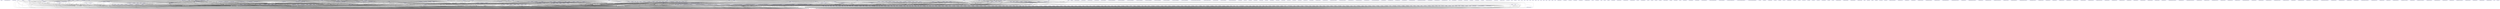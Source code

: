 digraph {
	"//.dockerenv" [label="//.dockerenv" color=blue]
	"/test_code/dockergate_file_traverse.sh" [label="/test_code/dockergate_file_traverse.sh" color=blue]
	"/test_code/python-static" [label="/test_code/python-static" color=blue]
	"/test_code/python" [label="/test_code/python" color=blue]
	"/lib/x86_64-linux-gnu/libpthread-2.24.so" [label="/lib/x86_64-linux-gnu/libpthread-2.24.so" color=white]
	"/lib/x86_64-linux-gnu/libc-2.24.so" [label="/lib/x86_64-linux-gnu/libc-2.24.so" color=white]
	"//lib/x86_64-linux-gnu/ld-2.24.so" [label="//lib/x86_64-linux-gnu/ld-2.24.so" color=white]
	"/lib/x86_64-linux-gnu/libc-2.24.so" -> "//lib/x86_64-linux-gnu/ld-2.24.so"
	"/lib/x86_64-linux-gnu/libpthread-2.24.so" -> "/lib/x86_64-linux-gnu/libc-2.24.so"
	"/lib/x86_64-linux-gnu/libpthread-2.24.so" -> "//lib/x86_64-linux-gnu/ld-2.24.so"
	"/test_code/python" -> "/lib/x86_64-linux-gnu/libpthread-2.24.so"
	"/lib/x86_64-linux-gnu/libdl-2.24.so" [label="/lib/x86_64-linux-gnu/libdl-2.24.so" color=white]
	"/lib/x86_64-linux-gnu/libdl-2.24.so" -> "/lib/x86_64-linux-gnu/libc-2.24.so"
	"/lib/x86_64-linux-gnu/libdl-2.24.so" -> "//lib/x86_64-linux-gnu/ld-2.24.so"
	"/test_code/python" -> "/lib/x86_64-linux-gnu/libdl-2.24.so"
	"/lib/x86_64-linux-gnu/libutil-2.24.so" [label="/lib/x86_64-linux-gnu/libutil-2.24.so" color=white]
	"/lib/x86_64-linux-gnu/libutil-2.24.so" -> "/lib/x86_64-linux-gnu/libc-2.24.so"
	"/lib/x86_64-linux-gnu/libutil-2.24.so" -> "//lib/x86_64-linux-gnu/ld-2.24.so"
	"/test_code/python" -> "/lib/x86_64-linux-gnu/libutil-2.24.so"
	"/lib/x86_64-linux-gnu/libm-2.24.so" [label="/lib/x86_64-linux-gnu/libm-2.24.so" color=white]
	"/lib/x86_64-linux-gnu/libm-2.24.so" -> "/lib/x86_64-linux-gnu/libc-2.24.so"
	"/lib/x86_64-linux-gnu/libm-2.24.so" -> "//lib/x86_64-linux-gnu/ld-2.24.so"
	"/test_code/python" -> "/lib/x86_64-linux-gnu/libm-2.24.so"
	"/test_code/python" -> "/lib/x86_64-linux-gnu/libc-2.24.so"
	"/test_code/python" -> "//lib/x86_64-linux-gnu/ld-2.24.so"
	"/test_code/ldd" [label="/test_code/ldd" color=blue]
	"/test_code/build/lib.linux-x86_64-3.4/_csv.cpython-34m.so" [label="/test_code/build/lib.linux-x86_64-3.4/_csv.cpython-34m.so" color=blue]
	"/test_code/build/lib.linux-x86_64-3.4/_csv.cpython-34m.so" -> "/lib/x86_64-linux-gnu/libpthread-2.24.so"
	"/test_code/build/lib.linux-x86_64-3.4/_csv.cpython-34m.so" -> "/lib/x86_64-linux-gnu/libc-2.24.so"
	"/test_code/build/lib.linux-x86_64-3.4/_csv.cpython-34m.so" -> "//lib/x86_64-linux-gnu/ld-2.24.so"
	"/test_code/build/lib.linux-x86_64-3.4/_md5.cpython-34m.so" [label="/test_code/build/lib.linux-x86_64-3.4/_md5.cpython-34m.so" color=blue]
	"/test_code/build/lib.linux-x86_64-3.4/_md5.cpython-34m.so" -> "/lib/x86_64-linux-gnu/libpthread-2.24.so"
	"/test_code/build/lib.linux-x86_64-3.4/_md5.cpython-34m.so" -> "/lib/x86_64-linux-gnu/libc-2.24.so"
	"/test_code/build/lib.linux-x86_64-3.4/_md5.cpython-34m.so" -> "//lib/x86_64-linux-gnu/ld-2.24.so"
	"/test_code/build/lib.linux-x86_64-3.4/_sha512.cpython-34m.so" [label="/test_code/build/lib.linux-x86_64-3.4/_sha512.cpython-34m.so" color=blue]
	"/test_code/build/lib.linux-x86_64-3.4/_sha512.cpython-34m.so" -> "/lib/x86_64-linux-gnu/libpthread-2.24.so"
	"/test_code/build/lib.linux-x86_64-3.4/_sha512.cpython-34m.so" -> "/lib/x86_64-linux-gnu/libc-2.24.so"
	"/test_code/build/lib.linux-x86_64-3.4/_sha512.cpython-34m.so" -> "//lib/x86_64-linux-gnu/ld-2.24.so"
	"/test_code/build/lib.linux-x86_64-3.4/mmap.cpython-34m.so" [label="/test_code/build/lib.linux-x86_64-3.4/mmap.cpython-34m.so" color=blue]
	"/test_code/build/lib.linux-x86_64-3.4/mmap.cpython-34m.so" -> "/lib/x86_64-linux-gnu/libpthread-2.24.so"
	"/test_code/build/lib.linux-x86_64-3.4/mmap.cpython-34m.so" -> "/lib/x86_64-linux-gnu/libc-2.24.so"
	"/test_code/build/lib.linux-x86_64-3.4/mmap.cpython-34m.so" -> "//lib/x86_64-linux-gnu/ld-2.24.so"
	"/test_code/build/lib.linux-x86_64-3.4/_sha1.cpython-34m.so" [label="/test_code/build/lib.linux-x86_64-3.4/_sha1.cpython-34m.so" color=blue]
	"/test_code/build/lib.linux-x86_64-3.4/_sha1.cpython-34m.so" -> "/lib/x86_64-linux-gnu/libpthread-2.24.so"
	"/test_code/build/lib.linux-x86_64-3.4/_sha1.cpython-34m.so" -> "/lib/x86_64-linux-gnu/libc-2.24.so"
	"/test_code/build/lib.linux-x86_64-3.4/_sha1.cpython-34m.so" -> "//lib/x86_64-linux-gnu/ld-2.24.so"
	"/test_code/build/lib.linux-x86_64-3.4/_socket.cpython-34m.so" [label="/test_code/build/lib.linux-x86_64-3.4/_socket.cpython-34m.so" color=blue]
	"/test_code/build/lib.linux-x86_64-3.4/_socket.cpython-34m.so" -> "/lib/x86_64-linux-gnu/libpthread-2.24.so"
	"/test_code/build/lib.linux-x86_64-3.4/_socket.cpython-34m.so" -> "/lib/x86_64-linux-gnu/libc-2.24.so"
	"/test_code/build/lib.linux-x86_64-3.4/_socket.cpython-34m.so" -> "//lib/x86_64-linux-gnu/ld-2.24.so"
	"/test_code/build/lib.linux-x86_64-3.4/readline.cpython-34m.so" [label="/test_code/build/lib.linux-x86_64-3.4/readline.cpython-34m.so" color=blue]
	"/test_code/build/lib.linux-x86_64-3.4/readline.cpython-34m.so" -> "/lib/x86_64-linux-gnu/libpthread-2.24.so"
	"/test_code/build/lib.linux-x86_64-3.4/readline.cpython-34m.so" -> "/lib/x86_64-linux-gnu/libc-2.24.so"
	"/test_code/build/lib.linux-x86_64-3.4/readline.cpython-34m.so" -> "//lib/x86_64-linux-gnu/ld-2.24.so"
	"/test_code/build/lib.linux-x86_64-3.4/_gdbm.cpython-34m.so" [label="/test_code/build/lib.linux-x86_64-3.4/_gdbm.cpython-34m.so" color=blue]
	"/test_code/build/lib.linux-x86_64-3.4/_gdbm.cpython-34m.so" -> "/lib/x86_64-linux-gnu/libpthread-2.24.so"
	"/test_code/build/lib.linux-x86_64-3.4/_gdbm.cpython-34m.so" -> "/lib/x86_64-linux-gnu/libc-2.24.so"
	"/test_code/build/lib.linux-x86_64-3.4/_gdbm.cpython-34m.so" -> "//lib/x86_64-linux-gnu/ld-2.24.so"
	"/test_code/build/lib.linux-x86_64-3.4/binascii.cpython-34m.so" [label="/test_code/build/lib.linux-x86_64-3.4/binascii.cpython-34m.so" color=blue]
	"/lib/x86_64-linux-gnu/libz.so.1.2.8" [label="/lib/x86_64-linux-gnu/libz.so.1.2.8" color=white]
	"/lib/x86_64-linux-gnu/libz.so.1.2.8" -> "/lib/x86_64-linux-gnu/libc-2.24.so"
	"/lib/x86_64-linux-gnu/libz.so.1.2.8" -> "//lib/x86_64-linux-gnu/ld-2.24.so"
	"/test_code/build/lib.linux-x86_64-3.4/binascii.cpython-34m.so" -> "/lib/x86_64-linux-gnu/libz.so.1.2.8"
	"/test_code/build/lib.linux-x86_64-3.4/binascii.cpython-34m.so" -> "/lib/x86_64-linux-gnu/libpthread-2.24.so"
	"/test_code/build/lib.linux-x86_64-3.4/binascii.cpython-34m.so" -> "/lib/x86_64-linux-gnu/libc-2.24.so"
	"/test_code/build/lib.linux-x86_64-3.4/binascii.cpython-34m.so" -> "//lib/x86_64-linux-gnu/ld-2.24.so"
	"/test_code/build/lib.linux-x86_64-3.4/parser.cpython-34m.so" [label="/test_code/build/lib.linux-x86_64-3.4/parser.cpython-34m.so" color=blue]
	"/test_code/build/lib.linux-x86_64-3.4/parser.cpython-34m.so" -> "/lib/x86_64-linux-gnu/libpthread-2.24.so"
	"/test_code/build/lib.linux-x86_64-3.4/parser.cpython-34m.so" -> "/lib/x86_64-linux-gnu/libc-2.24.so"
	"/test_code/build/lib.linux-x86_64-3.4/parser.cpython-34m.so" -> "//lib/x86_64-linux-gnu/ld-2.24.so"
	"/test_code/build/lib.linux-x86_64-3.4/zlib.cpython-34m.so" [label="/test_code/build/lib.linux-x86_64-3.4/zlib.cpython-34m.so" color=blue]
	"/test_code/build/lib.linux-x86_64-3.4/zlib.cpython-34m.so" -> "/lib/x86_64-linux-gnu/libz.so.1.2.8"
	"/test_code/build/lib.linux-x86_64-3.4/zlib.cpython-34m.so" -> "/lib/x86_64-linux-gnu/libpthread-2.24.so"
	"/test_code/build/lib.linux-x86_64-3.4/zlib.cpython-34m.so" -> "/lib/x86_64-linux-gnu/libc-2.24.so"
	"/test_code/build/lib.linux-x86_64-3.4/zlib.cpython-34m.so" -> "//lib/x86_64-linux-gnu/ld-2.24.so"
	"/test_code/build/lib.linux-x86_64-3.4/_sha256.cpython-34m.so" [label="/test_code/build/lib.linux-x86_64-3.4/_sha256.cpython-34m.so" color=blue]
	"/test_code/build/lib.linux-x86_64-3.4/_sha256.cpython-34m.so" -> "/lib/x86_64-linux-gnu/libpthread-2.24.so"
	"/test_code/build/lib.linux-x86_64-3.4/_sha256.cpython-34m.so" -> "/lib/x86_64-linux-gnu/libc-2.24.so"
	"/test_code/build/lib.linux-x86_64-3.4/_sha256.cpython-34m.so" -> "//lib/x86_64-linux-gnu/ld-2.24.so"
	"/test_code/Modules/makesetup" [label="/test_code/Modules/makesetup" color=blue]
	"/test_code/Modules/ar_beos" [label="/test_code/Modules/ar_beos" color=blue]
	"/test_code/Modules/ld_so_beos" [label="/test_code/Modules/ld_so_beos" color=blue]
	"/test_code/Modules/ld_so_aix" [label="/test_code/Modules/ld_so_aix" color=blue]
	"/test_code/Modules/makexp_aix" [label="/test_code/Modules/makexp_aix" color=blue]
	"/test_code/Modules/_ctypes/libffi/config.guess" [label="/test_code/Modules/_ctypes/libffi/config.guess" color=blue]
	"/test_code/Modules/_ctypes/libffi/ltmain.sh" [label="/test_code/Modules/_ctypes/libffi/ltmain.sh" color=blue]
	"/test_code/Modules/_ctypes/libffi/configure" [label="/test_code/Modules/_ctypes/libffi/configure" color=blue]
	"/test_code/Modules/_ctypes/libffi/missing" [label="/test_code/Modules/_ctypes/libffi/missing" color=blue]
	"/test_code/Modules/_ctypes/libffi/depcomp" [label="/test_code/Modules/_ctypes/libffi/depcomp" color=blue]
	"/test_code/Modules/_ctypes/libffi/install-sh" [label="/test_code/Modules/_ctypes/libffi/install-sh" color=blue]
	"/test_code/Modules/_ctypes/libffi/compile" [label="/test_code/Modules/_ctypes/libffi/compile" color=blue]
	"/test_code/Modules/_ctypes/libffi/mdate-sh" [label="/test_code/Modules/_ctypes/libffi/mdate-sh" color=blue]
	"/test_code/Modules/_ctypes/libffi/config.sub" [label="/test_code/Modules/_ctypes/libffi/config.sub" color=blue]
	"/test_code/Modules/_decimal/tests/runall-memorydebugger.sh" [label="/test_code/Modules/_decimal/tests/runall-memorydebugger.sh" color=blue]
	"/test_code/Modules/_decimal/tests/runall.bat" [label="/test_code/Modules/_decimal/tests/runall.bat" color=blue]
	"/test_code/Modules/zlib/configure" [label="/test_code/Modules/zlib/configure" color=blue]
	"/test_code/Modules/_sha3/cleanup.py" [label="/test_code/Modules/_sha3/cleanup.py" color=blue]
	"/test_code/Modules/_sha3/keccak/brg_endian.h" [label="/test_code/Modules/_sha3/keccak/brg_endian.h" color=blue]
	"/test_code/Lib/profile.py" [label="/test_code/Lib/profile.py" color=blue]
	"/test_code/Lib/uu.py" [label="/test_code/Lib/uu.py" color=blue]
	"/test_code/Lib/pdb.py" [label="/test_code/Lib/pdb.py" color=blue]
	"/test_code/Lib/base64.py" [label="/test_code/Lib/base64.py" color=blue]
	"/test_code/Lib/symbol.py" [label="/test_code/Lib/symbol.py" color=blue]
	"/test_code/Lib/cgi.py" [label="/test_code/Lib/cgi.py" color=blue]
	"/test_code/Lib/platform.py" [label="/test_code/Lib/platform.py" color=blue]
	"/test_code/Lib/smtpd.py" [label="/test_code/Lib/smtpd.py" color=blue]
	"/test_code/Lib/cProfile.py" [label="/test_code/Lib/cProfile.py" color=blue]
	"/test_code/Lib/token.py" [label="/test_code/Lib/token.py" color=blue]
	"/test_code/Lib/pydoc.py" [label="/test_code/Lib/pydoc.py" color=blue]
	"/test_code/Lib/quopri.py" [label="/test_code/Lib/quopri.py" color=blue]
	"/test_code/Lib/keyword.py" [label="/test_code/Lib/keyword.py" color=blue]
	"/test_code/Lib/tabnanny.py" [label="/test_code/Lib/tabnanny.py" color=blue]
	"/test_code/Lib/plat-sunos5/IN.py" [label="/test_code/Lib/plat-sunos5/IN.py" color=blue]
	"/test_code/Lib/plat-sunos5/regen" [label="/test_code/Lib/plat-sunos5/regen" color=blue]
	"/test_code/Lib/distutils/tests/Setup.sample" [label="/test_code/Lib/distutils/tests/Setup.sample" color=blue]
	"/test_code/Lib/distutils/tests/test_clean.py" [label="/test_code/Lib/distutils/tests/test_clean.py" color=blue]
	"/test_code/Lib/encodings/rot_13.py" [label="/test_code/Lib/encodings/rot_13.py" color=blue]
	"/test_code/Lib/turtledemo/__main__.py" [label="/test_code/Lib/turtledemo/__main__.py" color=blue]
	"/test_code/Lib/plat-netbsd1/regen" [label="/test_code/Lib/plat-netbsd1/regen" color=blue]
	"/test_code/Lib/ctypes/macholib/fetch_macholib" [label="/test_code/Lib/ctypes/macholib/fetch_macholib" color=blue]
	"/test_code/Lib/plat-aix4/regen" [label="/test_code/Lib/plat-aix4/regen" color=blue]
	"/test_code/Lib/plat-darwin/regen" [label="/test_code/Lib/plat-darwin/regen" color=blue]
	"/test_code/Lib/plat-linux/regen" [label="/test_code/Lib/plat-linux/regen" color=blue]
	"/test_code/Lib/plat-next3/regen" [label="/test_code/Lib/plat-next3/regen" color=blue]
	"/test_code/Lib/lib2to3/pgen2/token.py" [label="/test_code/Lib/lib2to3/pgen2/token.py" color=blue]
	"/test_code/Lib/lib2to3/tests/pytree_idempotency.py" [label="/test_code/Lib/lib2to3/tests/pytree_idempotency.py" color=blue]
	"/test_code/Lib/idlelib/idle.bat" [label="/test_code/Lib/idlelib/idle.bat" color=blue]
	"/test_code/Lib/plat-generic/regen" [label="/test_code/Lib/plat-generic/regen" color=blue]
	"/test_code/Lib/plat-unixware7/regen" [label="/test_code/Lib/plat-unixware7/regen" color=blue]
	"/etc/rmt" [label="/etc/rmt" color=blue]
	"/etc/alternatives/pager" [label="/etc/alternatives/pager" color=blue]
	"/lib/x86_64-linux-gnu/libtinfo.so.5.9" [label="/lib/x86_64-linux-gnu/libtinfo.so.5.9" color=white]
	"/lib/x86_64-linux-gnu/libtinfo.so.5.9" -> "/lib/x86_64-linux-gnu/libc-2.24.so"
	"/lib/x86_64-linux-gnu/libtinfo.so.5.9" -> "//lib/x86_64-linux-gnu/ld-2.24.so"
	"/etc/alternatives/pager" -> "/lib/x86_64-linux-gnu/libtinfo.so.5.9"
	"/etc/alternatives/pager" -> "/lib/x86_64-linux-gnu/libc-2.24.so"
	"/etc/alternatives/pager" -> "//lib/x86_64-linux-gnu/ld-2.24.so"
	"/etc/alternatives/awk" [label="/etc/alternatives/awk" color=blue]
	"/etc/alternatives/awk" -> "/lib/x86_64-linux-gnu/libm-2.24.so"
	"/etc/alternatives/awk" -> "/lib/x86_64-linux-gnu/libc-2.24.so"
	"/etc/alternatives/awk" -> "//lib/x86_64-linux-gnu/ld-2.24.so"
	"/etc/alternatives/nawk" [label="/etc/alternatives/nawk" color=blue]
	"/etc/alternatives/nawk" -> "/lib/x86_64-linux-gnu/libm-2.24.so"
	"/etc/alternatives/nawk" -> "/lib/x86_64-linux-gnu/libc-2.24.so"
	"/etc/alternatives/nawk" -> "//lib/x86_64-linux-gnu/ld-2.24.so"
	"/etc/alternatives/rmt" [label="/etc/alternatives/rmt" color=blue]
	"/lib/x86_64-linux-gnu/libacl.so.1.1.0" [label="/lib/x86_64-linux-gnu/libacl.so.1.1.0" color=white]
	"/lib/x86_64-linux-gnu/libattr.so.1.1.0" [label="/lib/x86_64-linux-gnu/libattr.so.1.1.0" color=white]
	"/lib/x86_64-linux-gnu/libattr.so.1.1.0" -> "/lib/x86_64-linux-gnu/libc-2.24.so"
	"/lib/x86_64-linux-gnu/libattr.so.1.1.0" -> "//lib/x86_64-linux-gnu/ld-2.24.so"
	"/lib/x86_64-linux-gnu/libacl.so.1.1.0" -> "/lib/x86_64-linux-gnu/libattr.so.1.1.0"
	"/lib/x86_64-linux-gnu/libacl.so.1.1.0" -> "/lib/x86_64-linux-gnu/libc-2.24.so"
	"/lib/x86_64-linux-gnu/libacl.so.1.1.0" -> "//lib/x86_64-linux-gnu/ld-2.24.so"
	"/etc/alternatives/rmt" -> "/lib/x86_64-linux-gnu/libacl.so.1.1.0"
	"/etc/alternatives/rmt" -> "/lib/x86_64-linux-gnu/libc-2.24.so"
	"/etc/alternatives/rmt" -> "/lib/x86_64-linux-gnu/libattr.so.1.1.0"
	"/etc/alternatives/rmt" -> "//lib/x86_64-linux-gnu/ld-2.24.so"
	"/etc/security/namespace.init" [label="/etc/security/namespace.init" color=blue]
	"/etc/rcS.d/S01hwclock.sh" [label="/etc/rcS.d/S01hwclock.sh" color=blue]
	"/etc/rc0.d/K01hwclock.sh" [label="/etc/rc0.d/K01hwclock.sh" color=blue]
	"/etc/cron.daily/passwd" [label="/etc/cron.daily/passwd" color=blue]
	"/etc/cron.daily/apt-compat" [label="/etc/cron.daily/apt-compat" color=blue]
	"/etc/cron.daily/dpkg" [label="/etc/cron.daily/dpkg" color=blue]
	"/etc/kernel/postinst.d/apt-auto-removal" [label="/etc/kernel/postinst.d/apt-auto-removal" color=blue]
	"/etc/rc6.d/K01hwclock.sh" [label="/etc/rc6.d/K01hwclock.sh" color=blue]
	"/etc/update-motd.d/10-uname" [label="/etc/update-motd.d/10-uname" color=blue]
	"/etc/init.d/hwclock.sh" [label="/etc/init.d/hwclock.sh" color=blue]
	"/bin/tar" [label="/bin/tar" color=blue]
	"/bin/tar" -> "/lib/x86_64-linux-gnu/libacl.so.1.1.0"
	"/lib/x86_64-linux-gnu/libselinux.so.1" [label="/lib/x86_64-linux-gnu/libselinux.so.1" color=white]
	"/lib/x86_64-linux-gnu/libpcre.so.3.13.3" [label="/lib/x86_64-linux-gnu/libpcre.so.3.13.3" color=white]
	"/lib/x86_64-linux-gnu/libpcre.so.3.13.3" -> "/lib/x86_64-linux-gnu/libpthread-2.24.so"
	"/lib/x86_64-linux-gnu/libpcre.so.3.13.3" -> "/lib/x86_64-linux-gnu/libc-2.24.so"
	"/lib/x86_64-linux-gnu/libpcre.so.3.13.3" -> "//lib/x86_64-linux-gnu/ld-2.24.so"
	"/lib/x86_64-linux-gnu/libselinux.so.1" -> "/lib/x86_64-linux-gnu/libpcre.so.3.13.3"
	"/lib/x86_64-linux-gnu/libselinux.so.1" -> "/lib/x86_64-linux-gnu/libdl-2.24.so"
	"/lib/x86_64-linux-gnu/libselinux.so.1" -> "/lib/x86_64-linux-gnu/libc-2.24.so"
	"/lib/x86_64-linux-gnu/libselinux.so.1" -> "//lib/x86_64-linux-gnu/ld-2.24.so"
	"/lib/x86_64-linux-gnu/libselinux.so.1" -> "/lib/x86_64-linux-gnu/libpthread-2.24.so"
	"/bin/tar" -> "/lib/x86_64-linux-gnu/libselinux.so.1"
	"/bin/tar" -> "/lib/x86_64-linux-gnu/libc-2.24.so"
	"/bin/tar" -> "/lib/x86_64-linux-gnu/libattr.so.1.1.0"
	"/bin/tar" -> "/lib/x86_64-linux-gnu/libpcre.so.3.13.3"
	"/bin/tar" -> "/lib/x86_64-linux-gnu/libdl-2.24.so"
	"/bin/tar" -> "//lib/x86_64-linux-gnu/ld-2.24.so"
	"/bin/tar" -> "/lib/x86_64-linux-gnu/libpthread-2.24.so"
	"/bin/gzip" [label="/bin/gzip" color=blue]
	"/bin/gzip" -> "/lib/x86_64-linux-gnu/libc-2.24.so"
	"/bin/gzip" -> "//lib/x86_64-linux-gnu/ld-2.24.so"
	"/bin/stty" [label="/bin/stty" color=blue]
	"/bin/stty" -> "/lib/x86_64-linux-gnu/libc-2.24.so"
	"/bin/stty" -> "//lib/x86_64-linux-gnu/ld-2.24.so"
	"/bin/egrep" [label="/bin/egrep" color=blue]
	"/bin/rm" [label="/bin/rm" color=blue]
	"/bin/rm" -> "/lib/x86_64-linux-gnu/libc-2.24.so"
	"/bin/rm" -> "//lib/x86_64-linux-gnu/ld-2.24.so"
	"/bin/rbash" [label="/bin/rbash" color=blue]
	"/bin/rbash" -> "/lib/x86_64-linux-gnu/libtinfo.so.5.9"
	"/bin/rbash" -> "/lib/x86_64-linux-gnu/libdl-2.24.so"
	"/bin/rbash" -> "/lib/x86_64-linux-gnu/libc-2.24.so"
	"/bin/rbash" -> "//lib/x86_64-linux-gnu/ld-2.24.so"
	"/bin/ping6" [label="/bin/ping6" color=blue]
	"/bin/ping6" -> "/lib/x86_64-linux-gnu/libc-2.24.so"
	"/bin/ping6" -> "//lib/x86_64-linux-gnu/ld-2.24.so"
	"/bin/dash" [label="/bin/dash" color=blue]
	"/bin/dash" -> "/lib/x86_64-linux-gnu/libc-2.24.so"
	"/bin/dash" -> "//lib/x86_64-linux-gnu/ld-2.24.so"
	"/bin/chmod" [label="/bin/chmod" color=blue]
	"/bin/chmod" -> "/lib/x86_64-linux-gnu/libc-2.24.so"
	"/bin/chmod" -> "//lib/x86_64-linux-gnu/ld-2.24.so"
	"/bin/readlink" [label="/bin/readlink" color=blue]
	"/bin/readlink" -> "/lib/x86_64-linux-gnu/libc-2.24.so"
	"/bin/readlink" -> "//lib/x86_64-linux-gnu/ld-2.24.so"
	"/bin/bash" [label="/bin/bash" color=blue]
	"/bin/bash" -> "/lib/x86_64-linux-gnu/libtinfo.so.5.9"
	"/bin/bash" -> "/lib/x86_64-linux-gnu/libdl-2.24.so"
	"/bin/bash" -> "/lib/x86_64-linux-gnu/libc-2.24.so"
	"/bin/bash" -> "//lib/x86_64-linux-gnu/ld-2.24.so"
	"/bin/false" [label="/bin/false" color=blue]
	"/bin/false" -> "/lib/x86_64-linux-gnu/libc-2.24.so"
	"/bin/false" -> "//lib/x86_64-linux-gnu/ld-2.24.so"
	"/bin/sh" [label="/bin/sh" color=blue]
	"/bin/sh" -> "/lib/x86_64-linux-gnu/libc-2.24.so"
	"/bin/sh" -> "//lib/x86_64-linux-gnu/ld-2.24.so"
	"/bin/uncompress" [label="/bin/uncompress" color=blue]
	"/bin/sync" [label="/bin/sync" color=blue]
	"/bin/sync" -> "/lib/x86_64-linux-gnu/libc-2.24.so"
	"/bin/sync" -> "//lib/x86_64-linux-gnu/ld-2.24.so"
	"/bin/pidof" [label="/bin/pidof" color=blue]
	"/bin/pidof" -> "/lib/x86_64-linux-gnu/libc-2.24.so"
	"/bin/pidof" -> "//lib/x86_64-linux-gnu/ld-2.24.so"
	"/bin/findmnt" [label="/bin/findmnt" color=blue]
	"/lib/x86_64-linux-gnu/libmount.so.1.1.0" [label="/lib/x86_64-linux-gnu/libmount.so.1.1.0" color=white]
	"/lib/x86_64-linux-gnu/libblkid.so.1.1.0" [label="/lib/x86_64-linux-gnu/libblkid.so.1.1.0" color=white]
	"/lib/x86_64-linux-gnu/libuuid.so.1.3.0" [label="/lib/x86_64-linux-gnu/libuuid.so.1.3.0" color=white]
	"/lib/x86_64-linux-gnu/libuuid.so.1.3.0" -> "/lib/x86_64-linux-gnu/libc-2.24.so"
	"/lib/x86_64-linux-gnu/libuuid.so.1.3.0" -> "//lib/x86_64-linux-gnu/ld-2.24.so"
	"/lib/x86_64-linux-gnu/libblkid.so.1.1.0" -> "/lib/x86_64-linux-gnu/libuuid.so.1.3.0"
	"/lib/x86_64-linux-gnu/libblkid.so.1.1.0" -> "/lib/x86_64-linux-gnu/libc-2.24.so"
	"/lib/x86_64-linux-gnu/libblkid.so.1.1.0" -> "//lib/x86_64-linux-gnu/ld-2.24.so"
	"/lib/x86_64-linux-gnu/libmount.so.1.1.0" -> "/lib/x86_64-linux-gnu/libblkid.so.1.1.0"
	"/lib/x86_64-linux-gnu/libmount.so.1.1.0" -> "/lib/x86_64-linux-gnu/libselinux.so.1"
	"/lib/x86_64-linux-gnu/librt-2.24.so" [label="/lib/x86_64-linux-gnu/librt-2.24.so" color=white]
	"/lib/x86_64-linux-gnu/librt-2.24.so" -> "/lib/x86_64-linux-gnu/libpthread-2.24.so"
	"/lib/x86_64-linux-gnu/librt-2.24.so" -> "/lib/x86_64-linux-gnu/libc-2.24.so"
	"/lib/x86_64-linux-gnu/librt-2.24.so" -> "//lib/x86_64-linux-gnu/ld-2.24.so"
	"/lib/x86_64-linux-gnu/libmount.so.1.1.0" -> "/lib/x86_64-linux-gnu/librt-2.24.so"
	"/lib/x86_64-linux-gnu/libmount.so.1.1.0" -> "/lib/x86_64-linux-gnu/libc-2.24.so"
	"/lib/x86_64-linux-gnu/libmount.so.1.1.0" -> "//lib/x86_64-linux-gnu/ld-2.24.so"
	"/lib/x86_64-linux-gnu/libmount.so.1.1.0" -> "/lib/x86_64-linux-gnu/libuuid.so.1.3.0"
	"/lib/x86_64-linux-gnu/libmount.so.1.1.0" -> "/lib/x86_64-linux-gnu/libpcre.so.3.13.3"
	"/lib/x86_64-linux-gnu/libmount.so.1.1.0" -> "/lib/x86_64-linux-gnu/libdl-2.24.so"
	"/lib/x86_64-linux-gnu/libmount.so.1.1.0" -> "/lib/x86_64-linux-gnu/libpthread-2.24.so"
	"/bin/findmnt" -> "/lib/x86_64-linux-gnu/libmount.so.1.1.0"
	"/lib/x86_64-linux-gnu/libsmartcols.so.1.1.0" [label="/lib/x86_64-linux-gnu/libsmartcols.so.1.1.0" color=white]
	"/lib/x86_64-linux-gnu/libsmartcols.so.1.1.0" -> "/lib/x86_64-linux-gnu/libc-2.24.so"
	"/lib/x86_64-linux-gnu/libsmartcols.so.1.1.0" -> "//lib/x86_64-linux-gnu/ld-2.24.so"
	"/bin/findmnt" -> "/lib/x86_64-linux-gnu/libsmartcols.so.1.1.0"
	"/bin/findmnt" -> "/lib/x86_64-linux-gnu/libblkid.so.1.1.0"
	"/lib/x86_64-linux-gnu/libudev.so.1.6.5" [label="/lib/x86_64-linux-gnu/libudev.so.1.6.5" color=white]
	"/lib/x86_64-linux-gnu/libudev.so.1.6.5" -> "/lib/x86_64-linux-gnu/librt-2.24.so"
	"/lib/x86_64-linux-gnu/libudev.so.1.6.5" -> "/lib/x86_64-linux-gnu/libpthread-2.24.so"
	"/lib/x86_64-linux-gnu/libudev.so.1.6.5" -> "/lib/x86_64-linux-gnu/libc-2.24.so"
	"/lib/x86_64-linux-gnu/libudev.so.1.6.5" -> "//lib/x86_64-linux-gnu/ld-2.24.so"
	"/bin/findmnt" -> "/lib/x86_64-linux-gnu/libudev.so.1.6.5"
	"/bin/findmnt" -> "/lib/x86_64-linux-gnu/libc-2.24.so"
	"/bin/findmnt" -> "/lib/x86_64-linux-gnu/libselinux.so.1"
	"/bin/findmnt" -> "/lib/x86_64-linux-gnu/librt-2.24.so"
	"/bin/findmnt" -> "//lib/x86_64-linux-gnu/ld-2.24.so"
	"/bin/findmnt" -> "/lib/x86_64-linux-gnu/libuuid.so.1.3.0"
	"/bin/findmnt" -> "/lib/x86_64-linux-gnu/libpthread-2.24.so"
	"/bin/findmnt" -> "/lib/x86_64-linux-gnu/libpcre.so.3.13.3"
	"/bin/findmnt" -> "/lib/x86_64-linux-gnu/libdl-2.24.so"
	"/bin/cp" [label="/bin/cp" color=blue]
	"/bin/cp" -> "/lib/x86_64-linux-gnu/libselinux.so.1"
	"/bin/cp" -> "/lib/x86_64-linux-gnu/libacl.so.1.1.0"
	"/bin/cp" -> "/lib/x86_64-linux-gnu/libattr.so.1.1.0"
	"/bin/cp" -> "/lib/x86_64-linux-gnu/libc-2.24.so"
	"/bin/cp" -> "/lib/x86_64-linux-gnu/libpcre.so.3.13.3"
	"/bin/cp" -> "/lib/x86_64-linux-gnu/libdl-2.24.so"
	"/bin/cp" -> "//lib/x86_64-linux-gnu/ld-2.24.so"
	"/bin/cp" -> "/lib/x86_64-linux-gnu/libpthread-2.24.so"
	"/bin/echo" [label="/bin/echo" color=blue]
	"/bin/echo" -> "/lib/x86_64-linux-gnu/libc-2.24.so"
	"/bin/echo" -> "//lib/x86_64-linux-gnu/ld-2.24.so"
	"/bin/su" [label="/bin/su" color=blue]
	"/lib/x86_64-linux-gnu/libpam.so.0.83.1" [label="/lib/x86_64-linux-gnu/libpam.so.0.83.1" color=white]
	"/lib/x86_64-linux-gnu/libaudit.so.1.0.0" [label="/lib/x86_64-linux-gnu/libaudit.so.1.0.0" color=white]
	"/lib/x86_64-linux-gnu/libcap-ng.so.0.0.0" [label="/lib/x86_64-linux-gnu/libcap-ng.so.0.0.0" color=white]
	"/lib/x86_64-linux-gnu/libcap-ng.so.0.0.0" -> "/lib/x86_64-linux-gnu/libc-2.24.so"
	"/lib/x86_64-linux-gnu/libcap-ng.so.0.0.0" -> "//lib/x86_64-linux-gnu/ld-2.24.so"
	"/lib/x86_64-linux-gnu/libaudit.so.1.0.0" -> "/lib/x86_64-linux-gnu/libcap-ng.so.0.0.0"
	"/lib/x86_64-linux-gnu/libaudit.so.1.0.0" -> "/lib/x86_64-linux-gnu/libc-2.24.so"
	"/lib/x86_64-linux-gnu/libaudit.so.1.0.0" -> "//lib/x86_64-linux-gnu/ld-2.24.so"
	"/lib/x86_64-linux-gnu/libpam.so.0.83.1" -> "/lib/x86_64-linux-gnu/libaudit.so.1.0.0"
	"/lib/x86_64-linux-gnu/libpam.so.0.83.1" -> "/lib/x86_64-linux-gnu/libdl-2.24.so"
	"/lib/x86_64-linux-gnu/libpam.so.0.83.1" -> "/lib/x86_64-linux-gnu/libc-2.24.so"
	"/lib/x86_64-linux-gnu/libpam.so.0.83.1" -> "/lib/x86_64-linux-gnu/libcap-ng.so.0.0.0"
	"/lib/x86_64-linux-gnu/libpam.so.0.83.1" -> "//lib/x86_64-linux-gnu/ld-2.24.so"
	"/bin/su" -> "/lib/x86_64-linux-gnu/libpam.so.0.83.1"
	"/lib/x86_64-linux-gnu/libpam_misc.so.0.82.0" [label="/lib/x86_64-linux-gnu/libpam_misc.so.0.82.0" color=white]
	"/lib/x86_64-linux-gnu/libpam_misc.so.0.82.0" -> "/lib/x86_64-linux-gnu/libpam.so.0.83.1"
	"/lib/x86_64-linux-gnu/libpam_misc.so.0.82.0" -> "/lib/x86_64-linux-gnu/libc-2.24.so"
	"/lib/x86_64-linux-gnu/libpam_misc.so.0.82.0" -> "/lib/x86_64-linux-gnu/libaudit.so.1.0.0"
	"/lib/x86_64-linux-gnu/libpam_misc.so.0.82.0" -> "/lib/x86_64-linux-gnu/libdl-2.24.so"
	"/lib/x86_64-linux-gnu/libpam_misc.so.0.82.0" -> "//lib/x86_64-linux-gnu/ld-2.24.so"
	"/lib/x86_64-linux-gnu/libpam_misc.so.0.82.0" -> "/lib/x86_64-linux-gnu/libcap-ng.so.0.0.0"
	"/bin/su" -> "/lib/x86_64-linux-gnu/libpam_misc.so.0.82.0"
	"/bin/su" -> "/lib/x86_64-linux-gnu/libc-2.24.so"
	"/bin/su" -> "/lib/x86_64-linux-gnu/libaudit.so.1.0.0"
	"/bin/su" -> "/lib/x86_64-linux-gnu/libdl-2.24.so"
	"/bin/su" -> "//lib/x86_64-linux-gnu/ld-2.24.so"
	"/bin/su" -> "/lib/x86_64-linux-gnu/libcap-ng.so.0.0.0"
	"/bin/nisdomainname" [label="/bin/nisdomainname" color=blue]
	"/bin/nisdomainname" -> "/lib/x86_64-linux-gnu/libc-2.24.so"
	"/bin/nisdomainname" -> "//lib/x86_64-linux-gnu/ld-2.24.so"
	"/bin/zegrep" [label="/bin/zegrep" color=blue]
	"/bin/run-parts" [label="/bin/run-parts" color=blue]
	"/bin/run-parts" -> "/lib/x86_64-linux-gnu/libc-2.24.so"
	"/bin/run-parts" -> "//lib/x86_64-linux-gnu/ld-2.24.so"
	"/bin/more" [label="/bin/more" color=blue]
	"/bin/more" -> "/lib/x86_64-linux-gnu/libtinfo.so.5.9"
	"/bin/more" -> "/lib/x86_64-linux-gnu/libc-2.24.so"
	"/bin/more" -> "//lib/x86_64-linux-gnu/ld-2.24.so"
	"/bin/umount" [label="/bin/umount" color=blue]
	"/bin/umount" -> "/lib/x86_64-linux-gnu/libmount.so.1.1.0"
	"/bin/umount" -> "/lib/x86_64-linux-gnu/libc-2.24.so"
	"/bin/umount" -> "/lib/x86_64-linux-gnu/libblkid.so.1.1.0"
	"/bin/umount" -> "/lib/x86_64-linux-gnu/libselinux.so.1"
	"/bin/umount" -> "/lib/x86_64-linux-gnu/librt-2.24.so"
	"/bin/umount" -> "//lib/x86_64-linux-gnu/ld-2.24.so"
	"/bin/umount" -> "/lib/x86_64-linux-gnu/libuuid.so.1.3.0"
	"/bin/umount" -> "/lib/x86_64-linux-gnu/libpcre.so.3.13.3"
	"/bin/umount" -> "/lib/x86_64-linux-gnu/libdl-2.24.so"
	"/bin/umount" -> "/lib/x86_64-linux-gnu/libpthread-2.24.so"
	"/bin/zmore" [label="/bin/zmore" color=blue]
	"/bin/tailf" [label="/bin/tailf" color=blue]
	"/bin/tailf" -> "/lib/x86_64-linux-gnu/libc-2.24.so"
	"/bin/tailf" -> "//lib/x86_64-linux-gnu/ld-2.24.so"
	"/bin/hostname" [label="/bin/hostname" color=blue]
	"/bin/hostname" -> "/lib/x86_64-linux-gnu/libc-2.24.so"
	"/bin/hostname" -> "//lib/x86_64-linux-gnu/ld-2.24.so"
	"/bin/zless" [label="/bin/zless" color=blue]
	"/bin/ss" [label="/bin/ss" color=blue]
	"/bin/ss" -> "/lib/x86_64-linux-gnu/libselinux.so.1"
	"/bin/ss" -> "/lib/x86_64-linux-gnu/libc-2.24.so"
	"/bin/ss" -> "/lib/x86_64-linux-gnu/libpcre.so.3.13.3"
	"/bin/ss" -> "/lib/x86_64-linux-gnu/libdl-2.24.so"
	"/bin/ss" -> "//lib/x86_64-linux-gnu/ld-2.24.so"
	"/bin/ss" -> "/lib/x86_64-linux-gnu/libpthread-2.24.so"
	"/bin/touch" [label="/bin/touch" color=blue]
	"/bin/touch" -> "/lib/x86_64-linux-gnu/libc-2.24.so"
	"/bin/touch" -> "//lib/x86_64-linux-gnu/ld-2.24.so"
	"/bin/lsblk" [label="/bin/lsblk" color=blue]
	"/bin/lsblk" -> "/lib/x86_64-linux-gnu/libblkid.so.1.1.0"
	"/bin/lsblk" -> "/lib/x86_64-linux-gnu/libmount.so.1.1.0"
	"/bin/lsblk" -> "/lib/x86_64-linux-gnu/libsmartcols.so.1.1.0"
	"/bin/lsblk" -> "/lib/x86_64-linux-gnu/libudev.so.1.6.5"
	"/bin/lsblk" -> "/lib/x86_64-linux-gnu/libc-2.24.so"
	"/bin/lsblk" -> "/lib/x86_64-linux-gnu/libuuid.so.1.3.0"
	"/bin/lsblk" -> "//lib/x86_64-linux-gnu/ld-2.24.so"
	"/bin/lsblk" -> "/lib/x86_64-linux-gnu/libselinux.so.1"
	"/bin/lsblk" -> "/lib/x86_64-linux-gnu/librt-2.24.so"
	"/bin/lsblk" -> "/lib/x86_64-linux-gnu/libpthread-2.24.so"
	"/bin/lsblk" -> "/lib/x86_64-linux-gnu/libpcre.so.3.13.3"
	"/bin/lsblk" -> "/lib/x86_64-linux-gnu/libdl-2.24.so"
	"/bin/dnsdomainname" [label="/bin/dnsdomainname" color=blue]
	"/bin/dnsdomainname" -> "/lib/x86_64-linux-gnu/libc-2.24.so"
	"/bin/dnsdomainname" -> "//lib/x86_64-linux-gnu/ld-2.24.so"
	"/bin/dd" [label="/bin/dd" color=blue]
	"/bin/dd" -> "/lib/x86_64-linux-gnu/libc-2.24.so"
	"/bin/dd" -> "//lib/x86_64-linux-gnu/ld-2.24.so"
	"/bin/which" [label="/bin/which" color=blue]
	"/bin/zcmp" [label="/bin/zcmp" color=blue]
	"/bin/wdctl" [label="/bin/wdctl" color=blue]
	"/bin/wdctl" -> "/lib/x86_64-linux-gnu/libsmartcols.so.1.1.0"
	"/bin/wdctl" -> "/lib/x86_64-linux-gnu/libc-2.24.so"
	"/bin/wdctl" -> "//lib/x86_64-linux-gnu/ld-2.24.so"
	"/bin/df" [label="/bin/df" color=blue]
	"/bin/df" -> "/lib/x86_64-linux-gnu/libc-2.24.so"
	"/bin/df" -> "//lib/x86_64-linux-gnu/ld-2.24.so"
	"/bin/uname" [label="/bin/uname" color=blue]
	"/bin/uname" -> "/lib/x86_64-linux-gnu/libc-2.24.so"
	"/bin/uname" -> "//lib/x86_64-linux-gnu/ld-2.24.so"
	"/bin/sh.distrib" [label="/bin/sh.distrib" color=blue]
	"/bin/sh.distrib" -> "/lib/x86_64-linux-gnu/libc-2.24.so"
	"/bin/sh.distrib" -> "//lib/x86_64-linux-gnu/ld-2.24.so"
	"/bin/mktemp" [label="/bin/mktemp" color=blue]
	"/bin/mktemp" -> "/lib/x86_64-linux-gnu/libc-2.24.so"
	"/bin/mktemp" -> "//lib/x86_64-linux-gnu/ld-2.24.so"
	"/bin/sleep" [label="/bin/sleep" color=blue]
	"/bin/sleep" -> "/lib/x86_64-linux-gnu/libc-2.24.so"
	"/bin/sleep" -> "//lib/x86_64-linux-gnu/ld-2.24.so"
	"/bin/gzexe" [label="/bin/gzexe" color=blue]
	"/bin/fgrep" [label="/bin/fgrep" color=blue]
	"/bin/ping" [label="/bin/ping" color=blue]
	"/bin/ping" -> "/lib/x86_64-linux-gnu/libc-2.24.so"
	"/bin/ping" -> "//lib/x86_64-linux-gnu/ld-2.24.so"
	"/bin/zcat" [label="/bin/zcat" color=blue]
	"/bin/vdir" [label="/bin/vdir" color=blue]
	"/bin/vdir" -> "/lib/x86_64-linux-gnu/libselinux.so.1"
	"/bin/vdir" -> "/lib/x86_64-linux-gnu/libc-2.24.so"
	"/bin/vdir" -> "/lib/x86_64-linux-gnu/libpcre.so.3.13.3"
	"/bin/vdir" -> "/lib/x86_64-linux-gnu/libdl-2.24.so"
	"/bin/vdir" -> "//lib/x86_64-linux-gnu/ld-2.24.so"
	"/bin/vdir" -> "/lib/x86_64-linux-gnu/libpthread-2.24.so"
	"/bin/chgrp" [label="/bin/chgrp" color=blue]
	"/bin/chgrp" -> "/lib/x86_64-linux-gnu/libc-2.24.so"
	"/bin/chgrp" -> "//lib/x86_64-linux-gnu/ld-2.24.so"
	"/bin/zgrep" [label="/bin/zgrep" color=blue]
	"/bin/ypdomainname" [label="/bin/ypdomainname" color=blue]
	"/bin/ypdomainname" -> "/lib/x86_64-linux-gnu/libc-2.24.so"
	"/bin/ypdomainname" -> "//lib/x86_64-linux-gnu/ld-2.24.so"
	"/bin/login" [label="/bin/login" color=blue]
	"/bin/login" -> "/lib/x86_64-linux-gnu/libpam.so.0.83.1"
	"/bin/login" -> "/lib/x86_64-linux-gnu/libpam_misc.so.0.82.0"
	"/bin/login" -> "/lib/x86_64-linux-gnu/libaudit.so.1.0.0"
	"/bin/login" -> "/lib/x86_64-linux-gnu/libc-2.24.so"
	"/bin/login" -> "/lib/x86_64-linux-gnu/libdl-2.24.so"
	"/bin/login" -> "/lib/x86_64-linux-gnu/libcap-ng.so.0.0.0"
	"/bin/login" -> "//lib/x86_64-linux-gnu/ld-2.24.so"
	"/bin/chown" [label="/bin/chown" color=blue]
	"/bin/chown" -> "/lib/x86_64-linux-gnu/libc-2.24.so"
	"/bin/chown" -> "//lib/x86_64-linux-gnu/ld-2.24.so"
	"/bin/grep" [label="/bin/grep" color=blue]
	"/bin/grep" -> "/lib/x86_64-linux-gnu/libpcre.so.3.13.3"
	"/bin/grep" -> "/lib/x86_64-linux-gnu/libdl-2.24.so"
	"/bin/grep" -> "/lib/x86_64-linux-gnu/libc-2.24.so"
	"/bin/grep" -> "/lib/x86_64-linux-gnu/libpthread-2.24.so"
	"/bin/grep" -> "//lib/x86_64-linux-gnu/ld-2.24.so"
	"/bin/ip" [label="/bin/ip" color=blue]
	"/bin/ip" -> "/lib/x86_64-linux-gnu/libdl-2.24.so"
	"/bin/ip" -> "/lib/x86_64-linux-gnu/libc-2.24.so"
	"/bin/ip" -> "//lib/x86_64-linux-gnu/ld-2.24.so"
	"/bin/mkdir" [label="/bin/mkdir" color=blue]
	"/bin/mkdir" -> "/lib/x86_64-linux-gnu/libselinux.so.1"
	"/bin/mkdir" -> "/lib/x86_64-linux-gnu/libc-2.24.so"
	"/bin/mkdir" -> "/lib/x86_64-linux-gnu/libpcre.so.3.13.3"
	"/bin/mkdir" -> "/lib/x86_64-linux-gnu/libdl-2.24.so"
	"/bin/mkdir" -> "//lib/x86_64-linux-gnu/ld-2.24.so"
	"/bin/mkdir" -> "/lib/x86_64-linux-gnu/libpthread-2.24.so"
	"/bin/rmdir" [label="/bin/rmdir" color=blue]
	"/bin/rmdir" -> "/lib/x86_64-linux-gnu/libc-2.24.so"
	"/bin/rmdir" -> "//lib/x86_64-linux-gnu/ld-2.24.so"
	"/bin/mountpoint" [label="/bin/mountpoint" color=blue]
	"/bin/mountpoint" -> "/lib/x86_64-linux-gnu/libmount.so.1.1.0"
	"/bin/mountpoint" -> "/lib/x86_64-linux-gnu/libc-2.24.so"
	"/bin/mountpoint" -> "/lib/x86_64-linux-gnu/libblkid.so.1.1.0"
	"/bin/mountpoint" -> "/lib/x86_64-linux-gnu/libselinux.so.1"
	"/bin/mountpoint" -> "/lib/x86_64-linux-gnu/librt-2.24.so"
	"/bin/mountpoint" -> "//lib/x86_64-linux-gnu/ld-2.24.so"
	"/bin/mountpoint" -> "/lib/x86_64-linux-gnu/libuuid.so.1.3.0"
	"/bin/mountpoint" -> "/lib/x86_64-linux-gnu/libpcre.so.3.13.3"
	"/bin/mountpoint" -> "/lib/x86_64-linux-gnu/libdl-2.24.so"
	"/bin/mountpoint" -> "/lib/x86_64-linux-gnu/libpthread-2.24.so"
	"/bin/cat" [label="/bin/cat" color=blue]
	"/bin/cat" -> "/lib/x86_64-linux-gnu/libc-2.24.so"
	"/bin/cat" -> "//lib/x86_64-linux-gnu/ld-2.24.so"
	"/bin/zdiff" [label="/bin/zdiff" color=blue]
	"/bin/mount" [label="/bin/mount" color=blue]
	"/bin/mount" -> "/lib/x86_64-linux-gnu/libmount.so.1.1.0"
	"/bin/mount" -> "/lib/x86_64-linux-gnu/libselinux.so.1"
	"/bin/mount" -> "/lib/x86_64-linux-gnu/libc-2.24.so"
	"/bin/mount" -> "/lib/x86_64-linux-gnu/libblkid.so.1.1.0"
	"/bin/mount" -> "/lib/x86_64-linux-gnu/librt-2.24.so"
	"/bin/mount" -> "//lib/x86_64-linux-gnu/ld-2.24.so"
	"/bin/mount" -> "/lib/x86_64-linux-gnu/libpcre.so.3.13.3"
	"/bin/mount" -> "/lib/x86_64-linux-gnu/libdl-2.24.so"
	"/bin/mount" -> "/lib/x86_64-linux-gnu/libuuid.so.1.3.0"
	"/bin/mount" -> "/lib/x86_64-linux-gnu/libpthread-2.24.so"
	"/bin/zforce" [label="/bin/zforce" color=blue]
	"/bin/gunzip" [label="/bin/gunzip" color=blue]
	"/bin/zfgrep" [label="/bin/zfgrep" color=blue]
	"/bin/mknod" [label="/bin/mknod" color=blue]
	"/bin/mknod" -> "/lib/x86_64-linux-gnu/libselinux.so.1"
	"/bin/mknod" -> "/lib/x86_64-linux-gnu/libc-2.24.so"
	"/bin/mknod" -> "/lib/x86_64-linux-gnu/libpcre.so.3.13.3"
	"/bin/mknod" -> "/lib/x86_64-linux-gnu/libdl-2.24.so"
	"/bin/mknod" -> "//lib/x86_64-linux-gnu/ld-2.24.so"
	"/bin/mknod" -> "/lib/x86_64-linux-gnu/libpthread-2.24.so"
	"/bin/znew" [label="/bin/znew" color=blue]
	"/bin/sed" [label="/bin/sed" color=blue]
	"/bin/sed" -> "/lib/x86_64-linux-gnu/libselinux.so.1"
	"/bin/sed" -> "/lib/x86_64-linux-gnu/libc-2.24.so"
	"/bin/sed" -> "/lib/x86_64-linux-gnu/libpcre.so.3.13.3"
	"/bin/sed" -> "/lib/x86_64-linux-gnu/libdl-2.24.so"
	"/bin/sed" -> "//lib/x86_64-linux-gnu/ld-2.24.so"
	"/bin/sed" -> "/lib/x86_64-linux-gnu/libpthread-2.24.so"
	"/bin/date" [label="/bin/date" color=blue]
	"/bin/date" -> "/lib/x86_64-linux-gnu/libc-2.24.so"
	"/bin/date" -> "//lib/x86_64-linux-gnu/ld-2.24.so"
	"/bin/mv" [label="/bin/mv" color=blue]
	"/bin/mv" -> "/lib/x86_64-linux-gnu/libselinux.so.1"
	"/bin/mv" -> "/lib/x86_64-linux-gnu/libacl.so.1.1.0"
	"/bin/mv" -> "/lib/x86_64-linux-gnu/libattr.so.1.1.0"
	"/bin/mv" -> "/lib/x86_64-linux-gnu/libc-2.24.so"
	"/bin/mv" -> "/lib/x86_64-linux-gnu/libpcre.so.3.13.3"
	"/bin/mv" -> "/lib/x86_64-linux-gnu/libdl-2.24.so"
	"/bin/mv" -> "//lib/x86_64-linux-gnu/ld-2.24.so"
	"/bin/mv" -> "/lib/x86_64-linux-gnu/libpthread-2.24.so"
	"/bin/tempfile" [label="/bin/tempfile" color=blue]
	"/bin/tempfile" -> "/lib/x86_64-linux-gnu/libc-2.24.so"
	"/bin/tempfile" -> "//lib/x86_64-linux-gnu/ld-2.24.so"
	"/bin/pwd" [label="/bin/pwd" color=blue]
	"/bin/pwd" -> "/lib/x86_64-linux-gnu/libc-2.24.so"
	"/bin/pwd" -> "//lib/x86_64-linux-gnu/ld-2.24.so"
	"/bin/ls" [label="/bin/ls" color=blue]
	"/bin/ls" -> "/lib/x86_64-linux-gnu/libselinux.so.1"
	"/bin/ls" -> "/lib/x86_64-linux-gnu/libc-2.24.so"
	"/bin/ls" -> "/lib/x86_64-linux-gnu/libpcre.so.3.13.3"
	"/bin/ls" -> "/lib/x86_64-linux-gnu/libdl-2.24.so"
	"/bin/ls" -> "//lib/x86_64-linux-gnu/ld-2.24.so"
	"/bin/ls" -> "/lib/x86_64-linux-gnu/libpthread-2.24.so"
	"/bin/true" [label="/bin/true" color=blue]
	"/bin/true" -> "/lib/x86_64-linux-gnu/libc-2.24.so"
	"/bin/true" -> "//lib/x86_64-linux-gnu/ld-2.24.so"
	"/bin/dir" [label="/bin/dir" color=blue]
	"/bin/dir" -> "/lib/x86_64-linux-gnu/libselinux.so.1"
	"/bin/dir" -> "/lib/x86_64-linux-gnu/libc-2.24.so"
	"/bin/dir" -> "/lib/x86_64-linux-gnu/libpcre.so.3.13.3"
	"/bin/dir" -> "/lib/x86_64-linux-gnu/libdl-2.24.so"
	"/bin/dir" -> "//lib/x86_64-linux-gnu/ld-2.24.so"
	"/bin/dir" -> "/lib/x86_64-linux-gnu/libpthread-2.24.so"
	"/bin/dmesg" [label="/bin/dmesg" color=blue]
	"/bin/dmesg" -> "/lib/x86_64-linux-gnu/libtinfo.so.5.9"
	"/bin/dmesg" -> "/lib/x86_64-linux-gnu/librt-2.24.so"
	"/bin/dmesg" -> "/lib/x86_64-linux-gnu/libc-2.24.so"
	"/bin/dmesg" -> "/lib/x86_64-linux-gnu/libpthread-2.24.so"
	"/bin/dmesg" -> "//lib/x86_64-linux-gnu/ld-2.24.so"
	"/bin/domainname" [label="/bin/domainname" color=blue]
	"/bin/domainname" -> "/lib/x86_64-linux-gnu/libc-2.24.so"
	"/bin/domainname" -> "//lib/x86_64-linux-gnu/ld-2.24.so"
	"/bin/ln" [label="/bin/ln" color=blue]
	"/bin/ln" -> "/lib/x86_64-linux-gnu/libc-2.24.so"
	"/bin/ln" -> "//lib/x86_64-linux-gnu/ld-2.24.so"
	"/lib64/ld-linux-x86-64.so.2" [label="/lib64/ld-linux-x86-64.so.2" color=blue]
	"/usr/bin/chrt" [label="/usr/bin/chrt" color=blue]
	"/usr/bin/chrt" -> "/lib/x86_64-linux-gnu/libc-2.24.so"
	"/usr/bin/chrt" -> "//lib/x86_64-linux-gnu/ld-2.24.so"
	"/usr/bin/[" [label="/usr/bin/[" color=blue]
	"/usr/bin/[" -> "/lib/x86_64-linux-gnu/libc-2.24.so"
	"/usr/bin/[" -> "//lib/x86_64-linux-gnu/ld-2.24.so"
	"/usr/bin/i386" [label="/usr/bin/i386" color=blue]
	"/usr/bin/i386" -> "/lib/x86_64-linux-gnu/libc-2.24.so"
	"/usr/bin/i386" -> "//lib/x86_64-linux-gnu/ld-2.24.so"
	"/usr/bin/debconf-show" [label="/usr/bin/debconf-show" color=blue]
	"/usr/bin/ipcrm" [label="/usr/bin/ipcrm" color=blue]
	"/usr/bin/ipcrm" -> "/lib/x86_64-linux-gnu/libc-2.24.so"
	"/usr/bin/ipcrm" -> "//lib/x86_64-linux-gnu/ld-2.24.so"
	"/usr/bin/split" [label="/usr/bin/split" color=blue]
	"/usr/bin/split" -> "/lib/x86_64-linux-gnu/libc-2.24.so"
	"/usr/bin/split" -> "//lib/x86_64-linux-gnu/ld-2.24.so"
	"/usr/bin/lastb" [label="/usr/bin/lastb" color=blue]
	"/usr/bin/lastb" -> "/lib/x86_64-linux-gnu/librt-2.24.so"
	"/usr/bin/lastb" -> "/lib/x86_64-linux-gnu/libc-2.24.so"
	"/usr/bin/lastb" -> "/lib/x86_64-linux-gnu/libpthread-2.24.so"
	"/usr/bin/lastb" -> "//lib/x86_64-linux-gnu/ld-2.24.so"
	"/usr/bin/install" [label="/usr/bin/install" color=blue]
	"/usr/bin/install" -> "/lib/x86_64-linux-gnu/libselinux.so.1"
	"/usr/bin/install" -> "/lib/x86_64-linux-gnu/libacl.so.1.1.0"
	"/usr/bin/install" -> "/lib/x86_64-linux-gnu/libattr.so.1.1.0"
	"/usr/bin/install" -> "/lib/x86_64-linux-gnu/libc-2.24.so"
	"/usr/bin/install" -> "/lib/x86_64-linux-gnu/libpcre.so.3.13.3"
	"/usr/bin/install" -> "/lib/x86_64-linux-gnu/libdl-2.24.so"
	"/usr/bin/install" -> "//lib/x86_64-linux-gnu/ld-2.24.so"
	"/usr/bin/install" -> "/lib/x86_64-linux-gnu/libpthread-2.24.so"
	"/usr/bin/faillog" [label="/usr/bin/faillog" color=blue]
	"/usr/bin/faillog" -> "/lib/x86_64-linux-gnu/libc-2.24.so"
	"/usr/bin/faillog" -> "//lib/x86_64-linux-gnu/ld-2.24.so"
	"/usr/bin/lnstat" [label="/usr/bin/lnstat" color=blue]
	"/usr/bin/lnstat" -> "/lib/x86_64-linux-gnu/libselinux.so.1"
	"/usr/bin/lnstat" -> "/lib/x86_64-linux-gnu/libc-2.24.so"
	"/usr/bin/lnstat" -> "/lib/x86_64-linux-gnu/libpcre.so.3.13.3"
	"/usr/bin/lnstat" -> "/lib/x86_64-linux-gnu/libdl-2.24.so"
	"/usr/bin/lnstat" -> "//lib/x86_64-linux-gnu/ld-2.24.so"
	"/usr/bin/lnstat" -> "/lib/x86_64-linux-gnu/libpthread-2.24.so"
	"/usr/bin/cmp" [label="/usr/bin/cmp" color=blue]
	"/usr/bin/cmp" -> "/lib/x86_64-linux-gnu/libc-2.24.so"
	"/usr/bin/cmp" -> "//lib/x86_64-linux-gnu/ld-2.24.so"
	"/usr/bin/apt-mark" [label="/usr/bin/apt-mark" color=blue]
	"/usr/lib/x86_64-linux-gnu/libapt-private.so.0.0.0" [label="/usr/lib/x86_64-linux-gnu/libapt-private.so.0.0.0" color=white]
	"/usr/lib/x86_64-linux-gnu/libapt-pkg.so.5.0.1" [label="/usr/lib/x86_64-linux-gnu/libapt-pkg.so.5.0.1" color=white]
	"/usr/lib/x86_64-linux-gnu/libapt-pkg.so.5.0.1" -> "/lib/x86_64-linux-gnu/libdl-2.24.so"
	"/lib/x86_64-linux-gnu/libresolv-2.24.so" [label="/lib/x86_64-linux-gnu/libresolv-2.24.so" color=white]
	"/lib/x86_64-linux-gnu/libresolv-2.24.so" -> "/lib/x86_64-linux-gnu/libc-2.24.so"
	"/lib/x86_64-linux-gnu/libresolv-2.24.so" -> "//lib/x86_64-linux-gnu/ld-2.24.so"
	"/usr/lib/x86_64-linux-gnu/libapt-pkg.so.5.0.1" -> "/lib/x86_64-linux-gnu/libresolv-2.24.so"
	"/usr/lib/x86_64-linux-gnu/libapt-pkg.so.5.0.1" -> "/lib/x86_64-linux-gnu/libpthread-2.24.so"
	"/usr/lib/x86_64-linux-gnu/libapt-pkg.so.5.0.1" -> "/lib/x86_64-linux-gnu/libz.so.1.2.8"
	"/lib/x86_64-linux-gnu/libbz2.so.1.0.4" [label="/lib/x86_64-linux-gnu/libbz2.so.1.0.4" color=white]
	"/lib/x86_64-linux-gnu/libbz2.so.1.0.4" -> "/lib/x86_64-linux-gnu/libc-2.24.so"
	"/lib/x86_64-linux-gnu/libbz2.so.1.0.4" -> "//lib/x86_64-linux-gnu/ld-2.24.so"
	"/usr/lib/x86_64-linux-gnu/libapt-pkg.so.5.0.1" -> "/lib/x86_64-linux-gnu/libbz2.so.1.0.4"
	"/lib/x86_64-linux-gnu/liblzma.so.5.2.2" [label="/lib/x86_64-linux-gnu/liblzma.so.5.2.2" color=white]
	"/lib/x86_64-linux-gnu/liblzma.so.5.2.2" -> "/lib/x86_64-linux-gnu/libdl-2.24.so"
	"/lib/x86_64-linux-gnu/liblzma.so.5.2.2" -> "/lib/x86_64-linux-gnu/libpthread-2.24.so"
	"/lib/x86_64-linux-gnu/liblzma.so.5.2.2" -> "/lib/x86_64-linux-gnu/libc-2.24.so"
	"/lib/x86_64-linux-gnu/liblzma.so.5.2.2" -> "//lib/x86_64-linux-gnu/ld-2.24.so"
	"/usr/lib/x86_64-linux-gnu/libapt-pkg.so.5.0.1" -> "/lib/x86_64-linux-gnu/liblzma.so.5.2.2"
	"/usr/lib/x86_64-linux-gnu/liblz4.so.1.7.1" [label="/usr/lib/x86_64-linux-gnu/liblz4.so.1.7.1" color=white]
	"/usr/lib/x86_64-linux-gnu/liblz4.so.1.7.1" -> "/lib/x86_64-linux-gnu/libc-2.24.so"
	"/usr/lib/x86_64-linux-gnu/liblz4.so.1.7.1" -> "//lib/x86_64-linux-gnu/ld-2.24.so"
	"/usr/lib/x86_64-linux-gnu/libapt-pkg.so.5.0.1" -> "/usr/lib/x86_64-linux-gnu/liblz4.so.1.7.1"
	"/usr/lib/x86_64-linux-gnu/libstdc++.so.6.0.22" [label="/usr/lib/x86_64-linux-gnu/libstdc++.so.6.0.22" color=white]
	"/usr/lib/x86_64-linux-gnu/libstdc++.so.6.0.22" -> "/lib/x86_64-linux-gnu/libm-2.24.so"
	"/usr/lib/x86_64-linux-gnu/libstdc++.so.6.0.22" -> "/lib/x86_64-linux-gnu/libc-2.24.so"
	"/usr/lib/x86_64-linux-gnu/libstdc++.so.6.0.22" -> "//lib/x86_64-linux-gnu/ld-2.24.so"
	"/lib/x86_64-linux-gnu/libgcc_s.so.1" [label="/lib/x86_64-linux-gnu/libgcc_s.so.1" color=white]
	"/lib/x86_64-linux-gnu/libgcc_s.so.1" -> "/lib/x86_64-linux-gnu/libc-2.24.so"
	"/lib/x86_64-linux-gnu/libgcc_s.so.1" -> "//lib/x86_64-linux-gnu/ld-2.24.so"
	"/usr/lib/x86_64-linux-gnu/libstdc++.so.6.0.22" -> "/lib/x86_64-linux-gnu/libgcc_s.so.1"
	"/usr/lib/x86_64-linux-gnu/libapt-pkg.so.5.0.1" -> "/usr/lib/x86_64-linux-gnu/libstdc++.so.6.0.22"
	"/usr/lib/x86_64-linux-gnu/libapt-pkg.so.5.0.1" -> "/lib/x86_64-linux-gnu/libm-2.24.so"
	"/usr/lib/x86_64-linux-gnu/libapt-pkg.so.5.0.1" -> "/lib/x86_64-linux-gnu/libgcc_s.so.1"
	"/usr/lib/x86_64-linux-gnu/libapt-pkg.so.5.0.1" -> "/lib/x86_64-linux-gnu/libc-2.24.so"
	"/usr/lib/x86_64-linux-gnu/libapt-pkg.so.5.0.1" -> "//lib/x86_64-linux-gnu/ld-2.24.so"
	"/usr/lib/x86_64-linux-gnu/libapt-private.so.0.0.0" -> "/usr/lib/x86_64-linux-gnu/libapt-pkg.so.5.0.1"
	"/usr/lib/x86_64-linux-gnu/libapt-private.so.0.0.0" -> "/usr/lib/x86_64-linux-gnu/libstdc++.so.6.0.22"
	"/usr/lib/x86_64-linux-gnu/libapt-private.so.0.0.0" -> "/lib/x86_64-linux-gnu/libgcc_s.so.1"
	"/usr/lib/x86_64-linux-gnu/libapt-private.so.0.0.0" -> "/lib/x86_64-linux-gnu/libc-2.24.so"
	"/usr/lib/x86_64-linux-gnu/libapt-private.so.0.0.0" -> "/lib/x86_64-linux-gnu/libdl-2.24.so"
	"/usr/lib/x86_64-linux-gnu/libapt-private.so.0.0.0" -> "/lib/x86_64-linux-gnu/libresolv-2.24.so"
	"/usr/lib/x86_64-linux-gnu/libapt-private.so.0.0.0" -> "/lib/x86_64-linux-gnu/libpthread-2.24.so"
	"/usr/lib/x86_64-linux-gnu/libapt-private.so.0.0.0" -> "/lib/x86_64-linux-gnu/libz.so.1.2.8"
	"/usr/lib/x86_64-linux-gnu/libapt-private.so.0.0.0" -> "/lib/x86_64-linux-gnu/libbz2.so.1.0.4"
	"/usr/lib/x86_64-linux-gnu/libapt-private.so.0.0.0" -> "/lib/x86_64-linux-gnu/liblzma.so.5.2.2"
	"/usr/lib/x86_64-linux-gnu/libapt-private.so.0.0.0" -> "/usr/lib/x86_64-linux-gnu/liblz4.so.1.7.1"
	"/usr/lib/x86_64-linux-gnu/libapt-private.so.0.0.0" -> "/lib/x86_64-linux-gnu/libm-2.24.so"
	"/usr/lib/x86_64-linux-gnu/libapt-private.so.0.0.0" -> "//lib/x86_64-linux-gnu/ld-2.24.so"
	"/usr/bin/apt-mark" -> "/usr/lib/x86_64-linux-gnu/libapt-private.so.0.0.0"
	"/usr/bin/apt-mark" -> "/usr/lib/x86_64-linux-gnu/libapt-pkg.so.5.0.1"
	"/usr/bin/apt-mark" -> "/usr/lib/x86_64-linux-gnu/libstdc++.so.6.0.22"
	"/usr/bin/apt-mark" -> "/lib/x86_64-linux-gnu/libgcc_s.so.1"
	"/usr/bin/apt-mark" -> "/lib/x86_64-linux-gnu/libc-2.24.so"
	"/usr/bin/apt-mark" -> "/lib/x86_64-linux-gnu/libdl-2.24.so"
	"/usr/bin/apt-mark" -> "/lib/x86_64-linux-gnu/libresolv-2.24.so"
	"/usr/bin/apt-mark" -> "/lib/x86_64-linux-gnu/libpthread-2.24.so"
	"/usr/bin/apt-mark" -> "/lib/x86_64-linux-gnu/libz.so.1.2.8"
	"/usr/bin/apt-mark" -> "/lib/x86_64-linux-gnu/libbz2.so.1.0.4"
	"/usr/bin/apt-mark" -> "/lib/x86_64-linux-gnu/liblzma.so.5.2.2"
	"/usr/bin/apt-mark" -> "/usr/lib/x86_64-linux-gnu/liblz4.so.1.7.1"
	"/usr/bin/apt-mark" -> "/lib/x86_64-linux-gnu/libm-2.24.so"
	"/usr/bin/apt-mark" -> "//lib/x86_64-linux-gnu/ld-2.24.so"
	"/usr/bin/unexpand" [label="/usr/bin/unexpand" color=blue]
	"/usr/bin/unexpand" -> "/lib/x86_64-linux-gnu/libc-2.24.so"
	"/usr/bin/unexpand" -> "//lib/x86_64-linux-gnu/ld-2.24.so"
	"/usr/bin/select-editor" [label="/usr/bin/select-editor" color=blue]
	"/usr/bin/sensible-pager" [label="/usr/bin/sensible-pager" color=blue]
	"/usr/bin/taskset" [label="/usr/bin/taskset" color=blue]
	"/usr/bin/taskset" -> "/lib/x86_64-linux-gnu/libc-2.24.so"
	"/usr/bin/taskset" -> "//lib/x86_64-linux-gnu/ld-2.24.so"
	"/usr/bin/fmt" [label="/usr/bin/fmt" color=blue]
	"/usr/bin/fmt" -> "/lib/x86_64-linux-gnu/libc-2.24.so"
	"/usr/bin/fmt" -> "//lib/x86_64-linux-gnu/ld-2.24.so"
	"/usr/bin/printenv" [label="/usr/bin/printenv" color=blue]
	"/usr/bin/printenv" -> "/lib/x86_64-linux-gnu/libc-2.24.so"
	"/usr/bin/printenv" -> "//lib/x86_64-linux-gnu/ld-2.24.so"
	"/usr/bin/cksum" [label="/usr/bin/cksum" color=blue]
	"/usr/bin/cksum" -> "/lib/x86_64-linux-gnu/libc-2.24.so"
	"/usr/bin/cksum" -> "//lib/x86_64-linux-gnu/ld-2.24.so"
	"/usr/bin/logger" [label="/usr/bin/logger" color=blue]
	"/lib/x86_64-linux-gnu/libsystemd.so.0.17.0" [label="/lib/x86_64-linux-gnu/libsystemd.so.0.17.0" color=white]
	"/lib/x86_64-linux-gnu/libsystemd.so.0.17.0" -> "/lib/x86_64-linux-gnu/libselinux.so.1"
	"/lib/x86_64-linux-gnu/libsystemd.so.0.17.0" -> "/lib/x86_64-linux-gnu/librt-2.24.so"
	"/lib/x86_64-linux-gnu/libsystemd.so.0.17.0" -> "/lib/x86_64-linux-gnu/liblzma.so.5.2.2"
	"/lib/x86_64-linux-gnu/libsystemd.so.0.17.0" -> "/usr/lib/x86_64-linux-gnu/liblz4.so.1.7.1"
	"/lib/x86_64-linux-gnu/libgcrypt.so.20.1.6" [label="/lib/x86_64-linux-gnu/libgcrypt.so.20.1.6" color=white]
	"/lib/x86_64-linux-gnu/libgpg-error.so.0.21.0" [label="/lib/x86_64-linux-gnu/libgpg-error.so.0.21.0" color=white]
	"/lib/x86_64-linux-gnu/libgpg-error.so.0.21.0" -> "/lib/x86_64-linux-gnu/libc-2.24.so"
	"/lib/x86_64-linux-gnu/libgpg-error.so.0.21.0" -> "//lib/x86_64-linux-gnu/ld-2.24.so"
	"/lib/x86_64-linux-gnu/libgcrypt.so.20.1.6" -> "/lib/x86_64-linux-gnu/libgpg-error.so.0.21.0"
	"/lib/x86_64-linux-gnu/libgcrypt.so.20.1.6" -> "/lib/x86_64-linux-gnu/libc-2.24.so"
	"/lib/x86_64-linux-gnu/libgcrypt.so.20.1.6" -> "//lib/x86_64-linux-gnu/ld-2.24.so"
	"/lib/x86_64-linux-gnu/libsystemd.so.0.17.0" -> "/lib/x86_64-linux-gnu/libgcrypt.so.20.1.6"
	"/lib/x86_64-linux-gnu/libsystemd.so.0.17.0" -> "/lib/x86_64-linux-gnu/libpthread-2.24.so"
	"/lib/x86_64-linux-gnu/libsystemd.so.0.17.0" -> "/lib/x86_64-linux-gnu/libc-2.24.so"
	"/lib/x86_64-linux-gnu/libsystemd.so.0.17.0" -> "//lib/x86_64-linux-gnu/ld-2.24.so"
	"/lib/x86_64-linux-gnu/libsystemd.so.0.17.0" -> "/lib/x86_64-linux-gnu/libpcre.so.3.13.3"
	"/lib/x86_64-linux-gnu/libsystemd.so.0.17.0" -> "/lib/x86_64-linux-gnu/libdl-2.24.so"
	"/lib/x86_64-linux-gnu/libsystemd.so.0.17.0" -> "/lib/x86_64-linux-gnu/libgpg-error.so.0.21.0"
	"/usr/bin/logger" -> "/lib/x86_64-linux-gnu/libsystemd.so.0.17.0"
	"/usr/bin/logger" -> "/lib/x86_64-linux-gnu/libc-2.24.so"
	"/usr/bin/logger" -> "/lib/x86_64-linux-gnu/libselinux.so.1"
	"/usr/bin/logger" -> "/lib/x86_64-linux-gnu/librt-2.24.so"
	"/usr/bin/logger" -> "/lib/x86_64-linux-gnu/liblzma.so.5.2.2"
	"/usr/bin/logger" -> "/usr/lib/x86_64-linux-gnu/liblz4.so.1.7.1"
	"/usr/bin/logger" -> "/lib/x86_64-linux-gnu/libgcrypt.so.20.1.6"
	"/usr/bin/logger" -> "/lib/x86_64-linux-gnu/libpthread-2.24.so"
	"/usr/bin/logger" -> "//lib/x86_64-linux-gnu/ld-2.24.so"
	"/usr/bin/logger" -> "/lib/x86_64-linux-gnu/libpcre.so.3.13.3"
	"/usr/bin/logger" -> "/lib/x86_64-linux-gnu/libdl-2.24.so"
	"/usr/bin/logger" -> "/lib/x86_64-linux-gnu/libgpg-error.so.0.21.0"
	"/usr/bin/fallocate" [label="/usr/bin/fallocate" color=blue]
	"/usr/bin/fallocate" -> "/lib/x86_64-linux-gnu/libc-2.24.so"
	"/usr/bin/fallocate" -> "//lib/x86_64-linux-gnu/ld-2.24.so"
	"/usr/bin/passwd" [label="/usr/bin/passwd" color=blue]
	"/usr/bin/passwd" -> "/lib/x86_64-linux-gnu/libpam.so.0.83.1"
	"/usr/bin/passwd" -> "/lib/x86_64-linux-gnu/libpam_misc.so.0.82.0"
	"/usr/bin/passwd" -> "/lib/x86_64-linux-gnu/libaudit.so.1.0.0"
	"/usr/bin/passwd" -> "/lib/x86_64-linux-gnu/libselinux.so.1"
	"/usr/bin/passwd" -> "/lib/x86_64-linux-gnu/libc-2.24.so"
	"/usr/bin/passwd" -> "/lib/x86_64-linux-gnu/libdl-2.24.so"
	"/usr/bin/passwd" -> "/lib/x86_64-linux-gnu/libcap-ng.so.0.0.0"
	"/usr/bin/passwd" -> "/lib/x86_64-linux-gnu/libpcre.so.3.13.3"
	"/usr/bin/passwd" -> "//lib/x86_64-linux-gnu/ld-2.24.so"
	"/usr/bin/passwd" -> "/lib/x86_64-linux-gnu/libpthread-2.24.so"
	"/usr/bin/pager" [label="/usr/bin/pager" color=blue]
	"/usr/bin/pager" -> "/lib/x86_64-linux-gnu/libtinfo.so.5.9"
	"/usr/bin/pager" -> "/lib/x86_64-linux-gnu/libc-2.24.so"
	"/usr/bin/pager" -> "//lib/x86_64-linux-gnu/ld-2.24.so"
	"/usr/bin/mcookie" [label="/usr/bin/mcookie" color=blue]
	"/usr/bin/mcookie" -> "/lib/x86_64-linux-gnu/libc-2.24.so"
	"/usr/bin/mcookie" -> "//lib/x86_64-linux-gnu/ld-2.24.so"
	"/usr/bin/ischroot" [label="/usr/bin/ischroot" color=blue]
	"/usr/bin/ischroot" -> "/lib/x86_64-linux-gnu/libc-2.24.so"
	"/usr/bin/ischroot" -> "//lib/x86_64-linux-gnu/ld-2.24.so"
	"/usr/bin/nohup" [label="/usr/bin/nohup" color=blue]
	"/usr/bin/nohup" -> "/lib/x86_64-linux-gnu/libc-2.24.so"
	"/usr/bin/nohup" -> "//lib/x86_64-linux-gnu/ld-2.24.so"
	"/usr/bin/tput" [label="/usr/bin/tput" color=blue]
	"/usr/bin/tput" -> "/lib/x86_64-linux-gnu/libtinfo.so.5.9"
	"/usr/bin/tput" -> "/lib/x86_64-linux-gnu/libc-2.24.so"
	"/usr/bin/tput" -> "//lib/x86_64-linux-gnu/ld-2.24.so"
	"/usr/bin/lscpu" [label="/usr/bin/lscpu" color=blue]
	"/usr/bin/lscpu" -> "/lib/x86_64-linux-gnu/libsmartcols.so.1.1.0"
	"/usr/bin/lscpu" -> "/lib/x86_64-linux-gnu/libc-2.24.so"
	"/usr/bin/lscpu" -> "//lib/x86_64-linux-gnu/ld-2.24.so"
	"/usr/bin/sha1sum" [label="/usr/bin/sha1sum" color=blue]
	"/usr/bin/sha1sum" -> "/lib/x86_64-linux-gnu/libc-2.24.so"
	"/usr/bin/sha1sum" -> "//lib/x86_64-linux-gnu/ld-2.24.so"
	"/usr/bin/printf" [label="/usr/bin/printf" color=blue]
	"/usr/bin/printf" -> "/lib/x86_64-linux-gnu/libc-2.24.so"
	"/usr/bin/printf" -> "//lib/x86_64-linux-gnu/ld-2.24.so"
	"/usr/bin/reset" [label="/usr/bin/reset" color=blue]
	"/usr/bin/reset" -> "/lib/x86_64-linux-gnu/libtinfo.so.5.9"
	"/usr/bin/reset" -> "/lib/x86_64-linux-gnu/libc-2.24.so"
	"/usr/bin/reset" -> "//lib/x86_64-linux-gnu/ld-2.24.so"
	"/usr/bin/arch" [label="/usr/bin/arch" color=blue]
	"/usr/bin/arch" -> "/lib/x86_64-linux-gnu/libc-2.24.so"
	"/usr/bin/arch" -> "//lib/x86_64-linux-gnu/ld-2.24.so"
	"/usr/bin/lsipc" [label="/usr/bin/lsipc" color=blue]
	"/usr/bin/lsipc" -> "/lib/x86_64-linux-gnu/libsmartcols.so.1.1.0"
	"/usr/bin/lsipc" -> "/lib/x86_64-linux-gnu/libc-2.24.so"
	"/usr/bin/lsipc" -> "//lib/x86_64-linux-gnu/ld-2.24.so"
	"/usr/bin/linux64" [label="/usr/bin/linux64" color=blue]
	"/usr/bin/linux64" -> "/lib/x86_64-linux-gnu/libc-2.24.so"
	"/usr/bin/linux64" -> "//lib/x86_64-linux-gnu/ld-2.24.so"
	"/usr/bin/head" [label="/usr/bin/head" color=blue]
	"/usr/bin/head" -> "/lib/x86_64-linux-gnu/libc-2.24.so"
	"/usr/bin/head" -> "//lib/x86_64-linux-gnu/ld-2.24.so"
	"/usr/bin/tsort" [label="/usr/bin/tsort" color=blue]
	"/usr/bin/tsort" -> "/lib/x86_64-linux-gnu/libc-2.24.so"
	"/usr/bin/tsort" -> "//lib/x86_64-linux-gnu/ld-2.24.so"
	"/usr/bin/ionice" [label="/usr/bin/ionice" color=blue]
	"/usr/bin/ionice" -> "/lib/x86_64-linux-gnu/libc-2.24.so"
	"/usr/bin/ionice" -> "//lib/x86_64-linux-gnu/ld-2.24.so"
	"/usr/bin/ipcs" [label="/usr/bin/ipcs" color=blue]
	"/usr/bin/ipcs" -> "/lib/x86_64-linux-gnu/libc-2.24.so"
	"/usr/bin/ipcs" -> "//lib/x86_64-linux-gnu/ld-2.24.so"
	"/usr/bin/lsattr" [label="/usr/bin/lsattr" color=blue]
	"/lib/x86_64-linux-gnu/libe2p.so.2.3" [label="/lib/x86_64-linux-gnu/libe2p.so.2.3" color=white]
	"/lib/x86_64-linux-gnu/libe2p.so.2.3" -> "/lib/x86_64-linux-gnu/libc-2.24.so"
	"/lib/x86_64-linux-gnu/libe2p.so.2.3" -> "//lib/x86_64-linux-gnu/ld-2.24.so"
	"/usr/bin/lsattr" -> "/lib/x86_64-linux-gnu/libe2p.so.2.3"
	"/lib/x86_64-linux-gnu/libcom_err.so.2.1" [label="/lib/x86_64-linux-gnu/libcom_err.so.2.1" color=white]
	"/lib/x86_64-linux-gnu/libcom_err.so.2.1" -> "/lib/x86_64-linux-gnu/libpthread-2.24.so"
	"/lib/x86_64-linux-gnu/libcom_err.so.2.1" -> "/lib/x86_64-linux-gnu/libc-2.24.so"
	"/lib/x86_64-linux-gnu/libcom_err.so.2.1" -> "//lib/x86_64-linux-gnu/ld-2.24.so"
	"/usr/bin/lsattr" -> "/lib/x86_64-linux-gnu/libcom_err.so.2.1"
	"/usr/bin/lsattr" -> "/lib/x86_64-linux-gnu/libblkid.so.1.1.0"
	"/usr/bin/lsattr" -> "/lib/x86_64-linux-gnu/libc-2.24.so"
	"/usr/bin/lsattr" -> "/lib/x86_64-linux-gnu/libpthread-2.24.so"
	"/usr/bin/lsattr" -> "//lib/x86_64-linux-gnu/ld-2.24.so"
	"/usr/bin/lsattr" -> "/lib/x86_64-linux-gnu/libuuid.so.1.3.0"
	"/usr/bin/sensible-browser" [label="/usr/bin/sensible-browser" color=blue]
	"/usr/bin/du" [label="/usr/bin/du" color=blue]
	"/usr/bin/du" -> "/lib/x86_64-linux-gnu/libc-2.24.so"
	"/usr/bin/du" -> "//lib/x86_64-linux-gnu/ld-2.24.so"
	"/usr/bin/diff3" [label="/usr/bin/diff3" color=blue]
	"/usr/bin/diff3" -> "/lib/x86_64-linux-gnu/libc-2.24.so"
	"/usr/bin/diff3" -> "//lib/x86_64-linux-gnu/ld-2.24.so"
	"/usr/bin/nl" [label="/usr/bin/nl" color=blue]
	"/usr/bin/nl" -> "/lib/x86_64-linux-gnu/libc-2.24.so"
	"/usr/bin/nl" -> "//lib/x86_64-linux-gnu/ld-2.24.so"
	"/usr/bin/apt-config" [label="/usr/bin/apt-config" color=blue]
	"/usr/bin/apt-config" -> "/usr/lib/x86_64-linux-gnu/libapt-private.so.0.0.0"
	"/usr/bin/apt-config" -> "/usr/lib/x86_64-linux-gnu/libapt-pkg.so.5.0.1"
	"/usr/bin/apt-config" -> "/usr/lib/x86_64-linux-gnu/libstdc++.so.6.0.22"
	"/usr/bin/apt-config" -> "/lib/x86_64-linux-gnu/libgcc_s.so.1"
	"/usr/bin/apt-config" -> "/lib/x86_64-linux-gnu/libc-2.24.so"
	"/usr/bin/apt-config" -> "/lib/x86_64-linux-gnu/libdl-2.24.so"
	"/usr/bin/apt-config" -> "/lib/x86_64-linux-gnu/libresolv-2.24.so"
	"/usr/bin/apt-config" -> "/lib/x86_64-linux-gnu/libpthread-2.24.so"
	"/usr/bin/apt-config" -> "/lib/x86_64-linux-gnu/libz.so.1.2.8"
	"/usr/bin/apt-config" -> "/lib/x86_64-linux-gnu/libbz2.so.1.0.4"
	"/usr/bin/apt-config" -> "/lib/x86_64-linux-gnu/liblzma.so.5.2.2"
	"/usr/bin/apt-config" -> "/usr/lib/x86_64-linux-gnu/liblz4.so.1.7.1"
	"/usr/bin/apt-config" -> "/lib/x86_64-linux-gnu/libm-2.24.so"
	"/usr/bin/apt-config" -> "//lib/x86_64-linux-gnu/ld-2.24.so"
	"/usr/bin/apt-get" [label="/usr/bin/apt-get" color=blue]
	"/usr/bin/apt-get" -> "/usr/lib/x86_64-linux-gnu/libapt-private.so.0.0.0"
	"/usr/bin/apt-get" -> "/usr/lib/x86_64-linux-gnu/libapt-pkg.so.5.0.1"
	"/usr/bin/apt-get" -> "/usr/lib/x86_64-linux-gnu/libstdc++.so.6.0.22"
	"/usr/bin/apt-get" -> "/lib/x86_64-linux-gnu/libgcc_s.so.1"
	"/usr/bin/apt-get" -> "/lib/x86_64-linux-gnu/libc-2.24.so"
	"/usr/bin/apt-get" -> "/lib/x86_64-linux-gnu/libdl-2.24.so"
	"/usr/bin/apt-get" -> "/lib/x86_64-linux-gnu/libresolv-2.24.so"
	"/usr/bin/apt-get" -> "/lib/x86_64-linux-gnu/libpthread-2.24.so"
	"/usr/bin/apt-get" -> "/lib/x86_64-linux-gnu/libz.so.1.2.8"
	"/usr/bin/apt-get" -> "/lib/x86_64-linux-gnu/libbz2.so.1.0.4"
	"/usr/bin/apt-get" -> "/lib/x86_64-linux-gnu/liblzma.so.5.2.2"
	"/usr/bin/apt-get" -> "/usr/lib/x86_64-linux-gnu/liblz4.so.1.7.1"
	"/usr/bin/apt-get" -> "/lib/x86_64-linux-gnu/libm-2.24.so"
	"/usr/bin/apt-get" -> "//lib/x86_64-linux-gnu/ld-2.24.so"
	"/usr/bin/tr" [label="/usr/bin/tr" color=blue]
	"/usr/bin/tr" -> "/lib/x86_64-linux-gnu/libc-2.24.so"
	"/usr/bin/tr" -> "//lib/x86_64-linux-gnu/ld-2.24.so"
	"/usr/bin/dpkg-maintscript-helper" [label="/usr/bin/dpkg-maintscript-helper" color=blue]
	"/usr/bin/renice" [label="/usr/bin/renice" color=blue]
	"/usr/bin/renice" -> "/lib/x86_64-linux-gnu/libc-2.24.so"
	"/usr/bin/renice" -> "//lib/x86_64-linux-gnu/ld-2.24.so"
	"/usr/bin/prlimit" [label="/usr/bin/prlimit" color=blue]
	"/usr/bin/prlimit" -> "/lib/x86_64-linux-gnu/libsmartcols.so.1.1.0"
	"/usr/bin/prlimit" -> "/lib/x86_64-linux-gnu/libc-2.24.so"
	"/usr/bin/prlimit" -> "//lib/x86_64-linux-gnu/ld-2.24.so"
	"/usr/bin/rgrep" [label="/usr/bin/rgrep" color=blue]
	"/usr/bin/csplit" [label="/usr/bin/csplit" color=blue]
	"/usr/bin/csplit" -> "/lib/x86_64-linux-gnu/libc-2.24.so"
	"/usr/bin/csplit" -> "//lib/x86_64-linux-gnu/ld-2.24.so"
	"/usr/bin/whereis" [label="/usr/bin/whereis" color=blue]
	"/usr/bin/whereis" -> "/lib/x86_64-linux-gnu/libc-2.24.so"
	"/usr/bin/whereis" -> "//lib/x86_64-linux-gnu/ld-2.24.so"
	"/usr/bin/resizepart" [label="/usr/bin/resizepart" color=blue]
	"/usr/bin/resizepart" -> "/lib/x86_64-linux-gnu/libc-2.24.so"
	"/usr/bin/resizepart" -> "//lib/x86_64-linux-gnu/ld-2.24.so"
	"/usr/bin/basename" [label="/usr/bin/basename" color=blue]
	"/usr/bin/basename" -> "/lib/x86_64-linux-gnu/libc-2.24.so"
	"/usr/bin/basename" -> "//lib/x86_64-linux-gnu/ld-2.24.so"
	"/usr/bin/sensible-editor" [label="/usr/bin/sensible-editor" color=blue]
	"/usr/bin/dpkg" [label="/usr/bin/dpkg" color=blue]
	"/usr/bin/dpkg" -> "/lib/x86_64-linux-gnu/libselinux.so.1"
	"/usr/bin/dpkg" -> "/lib/x86_64-linux-gnu/libc-2.24.so"
	"/usr/bin/dpkg" -> "/lib/x86_64-linux-gnu/libpcre.so.3.13.3"
	"/usr/bin/dpkg" -> "/lib/x86_64-linux-gnu/libdl-2.24.so"
	"/usr/bin/dpkg" -> "//lib/x86_64-linux-gnu/ld-2.24.so"
	"/usr/bin/dpkg" -> "/lib/x86_64-linux-gnu/libpthread-2.24.so"
	"/usr/bin/stat" [label="/usr/bin/stat" color=blue]
	"/usr/bin/stat" -> "/lib/x86_64-linux-gnu/libselinux.so.1"
	"/usr/bin/stat" -> "/lib/x86_64-linux-gnu/libc-2.24.so"
	"/usr/bin/stat" -> "/lib/x86_64-linux-gnu/libpcre.so.3.13.3"
	"/usr/bin/stat" -> "/lib/x86_64-linux-gnu/libdl-2.24.so"
	"/usr/bin/stat" -> "//lib/x86_64-linux-gnu/ld-2.24.so"
	"/usr/bin/stat" -> "/lib/x86_64-linux-gnu/libpthread-2.24.so"
	"/usr/bin/logname" [label="/usr/bin/logname" color=blue]
	"/usr/bin/logname" -> "/lib/x86_64-linux-gnu/libc-2.24.so"
	"/usr/bin/logname" -> "//lib/x86_64-linux-gnu/ld-2.24.so"
	"/usr/bin/x86_64" [label="/usr/bin/x86_64" color=blue]
	"/usr/bin/x86_64" -> "/lib/x86_64-linux-gnu/libc-2.24.so"
	"/usr/bin/x86_64" -> "//lib/x86_64-linux-gnu/ld-2.24.so"
	"/usr/bin/awk" [label="/usr/bin/awk" color=blue]
	"/usr/bin/awk" -> "/lib/x86_64-linux-gnu/libm-2.24.so"
	"/usr/bin/awk" -> "/lib/x86_64-linux-gnu/libc-2.24.so"
	"/usr/bin/awk" -> "//lib/x86_64-linux-gnu/ld-2.24.so"
	"/usr/bin/runcon" [label="/usr/bin/runcon" color=blue]
	"/usr/bin/runcon" -> "/lib/x86_64-linux-gnu/libselinux.so.1"
	"/usr/bin/runcon" -> "/lib/x86_64-linux-gnu/libc-2.24.so"
	"/usr/bin/runcon" -> "/lib/x86_64-linux-gnu/libpcre.so.3.13.3"
	"/usr/bin/runcon" -> "/lib/x86_64-linux-gnu/libdl-2.24.so"
	"/usr/bin/runcon" -> "//lib/x86_64-linux-gnu/ld-2.24.so"
	"/usr/bin/runcon" -> "/lib/x86_64-linux-gnu/libpthread-2.24.so"
	"/usr/bin/factor" [label="/usr/bin/factor" color=blue]
	"/usr/bin/factor" -> "/lib/x86_64-linux-gnu/libc-2.24.so"
	"/usr/bin/factor" -> "//lib/x86_64-linux-gnu/ld-2.24.so"
	"/usr/bin/whoami" [label="/usr/bin/whoami" color=blue]
	"/usr/bin/whoami" -> "/lib/x86_64-linux-gnu/libc-2.24.so"
	"/usr/bin/whoami" -> "//lib/x86_64-linux-gnu/ld-2.24.so"
	"/usr/bin/dpkg-statoverride" [label="/usr/bin/dpkg-statoverride" color=blue]
	"/usr/bin/dpkg-statoverride" -> "/lib/x86_64-linux-gnu/libselinux.so.1"
	"/usr/bin/dpkg-statoverride" -> "/lib/x86_64-linux-gnu/libc-2.24.so"
	"/usr/bin/dpkg-statoverride" -> "/lib/x86_64-linux-gnu/libpcre.so.3.13.3"
	"/usr/bin/dpkg-statoverride" -> "/lib/x86_64-linux-gnu/libdl-2.24.so"
	"/usr/bin/dpkg-statoverride" -> "//lib/x86_64-linux-gnu/ld-2.24.so"
	"/usr/bin/dpkg-statoverride" -> "/lib/x86_64-linux-gnu/libpthread-2.24.so"
	"/usr/bin/find" [label="/usr/bin/find" color=blue]
	"/usr/bin/find" -> "/lib/x86_64-linux-gnu/libselinux.so.1"
	"/usr/bin/find" -> "/lib/x86_64-linux-gnu/libm-2.24.so"
	"/usr/bin/find" -> "/lib/x86_64-linux-gnu/libc-2.24.so"
	"/usr/bin/find" -> "/lib/x86_64-linux-gnu/libpcre.so.3.13.3"
	"/usr/bin/find" -> "/lib/x86_64-linux-gnu/libdl-2.24.so"
	"/usr/bin/find" -> "//lib/x86_64-linux-gnu/ld-2.24.so"
	"/usr/bin/find" -> "/lib/x86_64-linux-gnu/libpthread-2.24.so"
	"/usr/bin/nproc" [label="/usr/bin/nproc" color=blue]
	"/usr/bin/nproc" -> "/lib/x86_64-linux-gnu/libc-2.24.so"
	"/usr/bin/nproc" -> "//lib/x86_64-linux-gnu/ld-2.24.so"
	"/usr/bin/touch" [label="/usr/bin/touch" color=blue]
	"/usr/bin/touch" -> "/lib/x86_64-linux-gnu/libc-2.24.so"
	"/usr/bin/touch" -> "//lib/x86_64-linux-gnu/ld-2.24.so"
	"/usr/bin/locale" [label="/usr/bin/locale" color=blue]
	"/usr/bin/locale" -> "/lib/x86_64-linux-gnu/libc-2.24.so"
	"/usr/bin/locale" -> "//lib/x86_64-linux-gnu/ld-2.24.so"
	"/usr/bin/b2sum" [label="/usr/bin/b2sum" color=blue]
	"/usr/bin/b2sum" -> "/lib/x86_64-linux-gnu/libc-2.24.so"
	"/usr/bin/b2sum" -> "//lib/x86_64-linux-gnu/ld-2.24.so"
	"/usr/bin/numfmt" [label="/usr/bin/numfmt" color=blue]
	"/usr/bin/numfmt" -> "/lib/x86_64-linux-gnu/libc-2.24.so"
	"/usr/bin/numfmt" -> "//lib/x86_64-linux-gnu/ld-2.24.so"
	"/usr/bin/rtstat" [label="/usr/bin/rtstat" color=blue]
	"/usr/bin/rtstat" -> "/lib/x86_64-linux-gnu/libselinux.so.1"
	"/usr/bin/rtstat" -> "/lib/x86_64-linux-gnu/libc-2.24.so"
	"/usr/bin/rtstat" -> "/lib/x86_64-linux-gnu/libpcre.so.3.13.3"
	"/usr/bin/rtstat" -> "/lib/x86_64-linux-gnu/libdl-2.24.so"
	"/usr/bin/rtstat" -> "//lib/x86_64-linux-gnu/ld-2.24.so"
	"/usr/bin/rtstat" -> "/lib/x86_64-linux-gnu/libpthread-2.24.so"
	"/usr/bin/pldd" [label="/usr/bin/pldd" color=blue]
	"/usr/bin/pldd" -> "/lib/x86_64-linux-gnu/libc-2.24.so"
	"/usr/bin/pldd" -> "//lib/x86_64-linux-gnu/ld-2.24.so"
	"/usr/bin/setarch" [label="/usr/bin/setarch" color=blue]
	"/usr/bin/setarch" -> "/lib/x86_64-linux-gnu/libc-2.24.so"
	"/usr/bin/setarch" -> "//lib/x86_64-linux-gnu/ld-2.24.so"
	"/usr/bin/rev" [label="/usr/bin/rev" color=blue]
	"/usr/bin/rev" -> "/lib/x86_64-linux-gnu/libc-2.24.so"
	"/usr/bin/rev" -> "//lib/x86_64-linux-gnu/ld-2.24.so"
	"/usr/bin/stdbuf" [label="/usr/bin/stdbuf" color=blue]
	"/usr/bin/stdbuf" -> "/lib/x86_64-linux-gnu/libc-2.24.so"
	"/usr/bin/stdbuf" -> "//lib/x86_64-linux-gnu/ld-2.24.so"
	"/usr/bin/dpkg-query" [label="/usr/bin/dpkg-query" color=blue]
	"/usr/bin/dpkg-query" -> "/lib/x86_64-linux-gnu/libc-2.24.so"
	"/usr/bin/dpkg-query" -> "//lib/x86_64-linux-gnu/ld-2.24.so"
	"/usr/bin/nawk" [label="/usr/bin/nawk" color=blue]
	"/usr/bin/nawk" -> "/lib/x86_64-linux-gnu/libm-2.24.so"
	"/usr/bin/nawk" -> "/lib/x86_64-linux-gnu/libc-2.24.so"
	"/usr/bin/nawk" -> "//lib/x86_64-linux-gnu/ld-2.24.so"
	"/usr/bin/wall" [label="/usr/bin/wall" color=blue]
	"/usr/bin/wall" -> "/lib/x86_64-linux-gnu/libc-2.24.so"
	"/usr/bin/wall" -> "//lib/x86_64-linux-gnu/ld-2.24.so"
	"/usr/bin/diff" [label="/usr/bin/diff" color=blue]
	"/usr/bin/diff" -> "/lib/x86_64-linux-gnu/libc-2.24.so"
	"/usr/bin/diff" -> "//lib/x86_64-linux-gnu/ld-2.24.so"
	"/usr/bin/ldd" [label="/usr/bin/ldd" color=blue]
	"/usr/bin/clear" [label="/usr/bin/clear" color=blue]
	"/usr/bin/clear" -> "/lib/x86_64-linux-gnu/libtinfo.so.5.9"
	"/usr/bin/clear" -> "/lib/x86_64-linux-gnu/libc-2.24.so"
	"/usr/bin/clear" -> "//lib/x86_64-linux-gnu/ld-2.24.so"
	"/usr/bin/apt" [label="/usr/bin/apt" color=blue]
	"/usr/bin/apt" -> "/usr/lib/x86_64-linux-gnu/libapt-private.so.0.0.0"
	"/usr/bin/apt" -> "/usr/lib/x86_64-linux-gnu/libapt-pkg.so.5.0.1"
	"/usr/bin/apt" -> "/usr/lib/x86_64-linux-gnu/libstdc++.so.6.0.22"
	"/usr/bin/apt" -> "/lib/x86_64-linux-gnu/libgcc_s.so.1"
	"/usr/bin/apt" -> "/lib/x86_64-linux-gnu/libc-2.24.so"
	"/usr/bin/apt" -> "/lib/x86_64-linux-gnu/libdl-2.24.so"
	"/usr/bin/apt" -> "/lib/x86_64-linux-gnu/libresolv-2.24.so"
	"/usr/bin/apt" -> "/lib/x86_64-linux-gnu/libpthread-2.24.so"
	"/usr/bin/apt" -> "/lib/x86_64-linux-gnu/libz.so.1.2.8"
	"/usr/bin/apt" -> "/lib/x86_64-linux-gnu/libbz2.so.1.0.4"
	"/usr/bin/apt" -> "/lib/x86_64-linux-gnu/liblzma.so.5.2.2"
	"/usr/bin/apt" -> "/usr/lib/x86_64-linux-gnu/liblz4.so.1.7.1"
	"/usr/bin/apt" -> "/lib/x86_64-linux-gnu/libm-2.24.so"
	"/usr/bin/apt" -> "//lib/x86_64-linux-gnu/ld-2.24.so"
	"/usr/bin/partx" [label="/usr/bin/partx" color=blue]
	"/usr/bin/partx" -> "/lib/x86_64-linux-gnu/libblkid.so.1.1.0"
	"/usr/bin/partx" -> "/lib/x86_64-linux-gnu/libsmartcols.so.1.1.0"
	"/usr/bin/partx" -> "/lib/x86_64-linux-gnu/libc-2.24.so"
	"/usr/bin/partx" -> "/lib/x86_64-linux-gnu/libuuid.so.1.3.0"
	"/usr/bin/partx" -> "//lib/x86_64-linux-gnu/ld-2.24.so"
	"/usr/bin/tset" [label="/usr/bin/tset" color=blue]
	"/usr/bin/tset" -> "/lib/x86_64-linux-gnu/libtinfo.so.5.9"
	"/usr/bin/tset" -> "/lib/x86_64-linux-gnu/libc-2.24.so"
	"/usr/bin/tset" -> "//lib/x86_64-linux-gnu/ld-2.24.so"
	"/usr/bin/ipcmk" [label="/usr/bin/ipcmk" color=blue]
	"/usr/bin/ipcmk" -> "/lib/x86_64-linux-gnu/libc-2.24.so"
	"/usr/bin/ipcmk" -> "//lib/x86_64-linux-gnu/ld-2.24.so"
	"/usr/bin/who" [label="/usr/bin/who" color=blue]
	"/usr/bin/who" -> "/lib/x86_64-linux-gnu/libc-2.24.so"
	"/usr/bin/who" -> "//lib/x86_64-linux-gnu/ld-2.24.so"
	"/usr/bin/which" [label="/usr/bin/which" color=blue]
	"/usr/bin/tee" [label="/usr/bin/tee" color=blue]
	"/usr/bin/tee" -> "/lib/x86_64-linux-gnu/libc-2.24.so"
	"/usr/bin/tee" -> "//lib/x86_64-linux-gnu/ld-2.24.so"
	"/usr/bin/last" [label="/usr/bin/last" color=blue]
	"/usr/bin/last" -> "/lib/x86_64-linux-gnu/librt-2.24.so"
	"/usr/bin/last" -> "/lib/x86_64-linux-gnu/libc-2.24.so"
	"/usr/bin/last" -> "/lib/x86_64-linux-gnu/libpthread-2.24.so"
	"/usr/bin/last" -> "//lib/x86_64-linux-gnu/ld-2.24.so"
	"/usr/bin/hostid" [label="/usr/bin/hostid" color=blue]
	"/usr/bin/hostid" -> "/lib/x86_64-linux-gnu/libc-2.24.so"
	"/usr/bin/hostid" -> "//lib/x86_64-linux-gnu/ld-2.24.so"
	"/usr/bin/apt-key" [label="/usr/bin/apt-key" color=blue]
	"/usr/bin/utmpdump" [label="/usr/bin/utmpdump" color=blue]
	"/usr/bin/utmpdump" -> "/lib/x86_64-linux-gnu/libc-2.24.so"
	"/usr/bin/utmpdump" -> "//lib/x86_64-linux-gnu/ld-2.24.so"
	"/usr/bin/expand" [label="/usr/bin/expand" color=blue]
	"/usr/bin/expand" -> "/lib/x86_64-linux-gnu/libc-2.24.so"
	"/usr/bin/expand" -> "//lib/x86_64-linux-gnu/ld-2.24.so"
	"/usr/bin/pinky" [label="/usr/bin/pinky" color=blue]
	"/usr/bin/pinky" -> "/lib/x86_64-linux-gnu/libc-2.24.so"
	"/usr/bin/pinky" -> "//lib/x86_64-linux-gnu/ld-2.24.so"
	"/usr/bin/debconf-copydb" [label="/usr/bin/debconf-copydb" color=blue]
	"/usr/bin/deb-systemd-invoke" [label="/usr/bin/deb-systemd-invoke" color=blue]
	"/usr/bin/getent" [label="/usr/bin/getent" color=blue]
	"/usr/bin/getent" -> "/lib/x86_64-linux-gnu/libc-2.24.so"
	"/usr/bin/getent" -> "//lib/x86_64-linux-gnu/ld-2.24.so"
	"/usr/bin/dpkg-divert" [label="/usr/bin/dpkg-divert" color=blue]
	"/usr/bin/dpkg-divert" -> "/lib/x86_64-linux-gnu/libc-2.24.so"
	"/usr/bin/dpkg-divert" -> "//lib/x86_64-linux-gnu/ld-2.24.so"
	"/usr/bin/toe" [label="/usr/bin/toe" color=blue]
	"/usr/lib/x86_64-linux-gnu/libtic.so.5.9" [label="/usr/lib/x86_64-linux-gnu/libtic.so.5.9" color=white]
	"/usr/lib/x86_64-linux-gnu/libtic.so.5.9" -> "/lib/x86_64-linux-gnu/libc-2.24.so"
	"/usr/lib/x86_64-linux-gnu/libtic.so.5.9" -> "/lib/x86_64-linux-gnu/libtinfo.so.5.9"
	"/usr/lib/x86_64-linux-gnu/libtic.so.5.9" -> "//lib/x86_64-linux-gnu/ld-2.24.so"
	"/usr/bin/toe" -> "/usr/lib/x86_64-linux-gnu/libtic.so.5.9"
	"/usr/bin/toe" -> "/lib/x86_64-linux-gnu/libtinfo.so.5.9"
	"/usr/bin/toe" -> "/lib/x86_64-linux-gnu/libc-2.24.so"
	"/usr/bin/toe" -> "//lib/x86_64-linux-gnu/ld-2.24.so"
	"/usr/bin/pr" [label="/usr/bin/pr" color=blue]
	"/usr/bin/pr" -> "/lib/x86_64-linux-gnu/libc-2.24.so"
	"/usr/bin/pr" -> "//lib/x86_64-linux-gnu/ld-2.24.so"
	"/usr/bin/nsenter" [label="/usr/bin/nsenter" color=blue]
	"/usr/bin/nsenter" -> "/lib/x86_64-linux-gnu/libselinux.so.1"
	"/usr/bin/nsenter" -> "/lib/x86_64-linux-gnu/libc-2.24.so"
	"/usr/bin/nsenter" -> "/lib/x86_64-linux-gnu/libpcre.so.3.13.3"
	"/usr/bin/nsenter" -> "/lib/x86_64-linux-gnu/libdl-2.24.so"
	"/usr/bin/nsenter" -> "//lib/x86_64-linux-gnu/ld-2.24.so"
	"/usr/bin/nsenter" -> "/lib/x86_64-linux-gnu/libpthread-2.24.so"
	"/usr/bin/tail" [label="/usr/bin/tail" color=blue]
	"/usr/bin/tail" -> "/lib/x86_64-linux-gnu/libc-2.24.so"
	"/usr/bin/tail" -> "//lib/x86_64-linux-gnu/ld-2.24.so"
	"/usr/bin/mawk" [label="/usr/bin/mawk" color=blue]
	"/usr/bin/mawk" -> "/lib/x86_64-linux-gnu/libm-2.24.so"
	"/usr/bin/mawk" -> "/lib/x86_64-linux-gnu/libc-2.24.so"
	"/usr/bin/mawk" -> "//lib/x86_64-linux-gnu/ld-2.24.so"
	"/usr/bin/debconf-set-selections" [label="/usr/bin/debconf-set-selections" color=blue]
	"/usr/bin/shred" [label="/usr/bin/shred" color=blue]
	"/usr/bin/shred" -> "/lib/x86_64-linux-gnu/libc-2.24.so"
	"/usr/bin/shred" -> "//lib/x86_64-linux-gnu/ld-2.24.so"
	"/usr/bin/dpkg-trigger" [label="/usr/bin/dpkg-trigger" color=blue]
	"/usr/bin/dpkg-trigger" -> "/lib/x86_64-linux-gnu/libc-2.24.so"
	"/usr/bin/dpkg-trigger" -> "//lib/x86_64-linux-gnu/ld-2.24.so"
	"/usr/bin/flock" [label="/usr/bin/flock" color=blue]
	"/usr/bin/flock" -> "/lib/x86_64-linux-gnu/librt-2.24.so"
	"/usr/bin/flock" -> "/lib/x86_64-linux-gnu/libc-2.24.so"
	"/usr/bin/flock" -> "/lib/x86_64-linux-gnu/libpthread-2.24.so"
	"/usr/bin/flock" -> "//lib/x86_64-linux-gnu/ld-2.24.so"
	"/usr/bin/sha512sum" [label="/usr/bin/sha512sum" color=blue]
	"/usr/bin/sha512sum" -> "/lib/x86_64-linux-gnu/libc-2.24.so"
	"/usr/bin/sha512sum" -> "//lib/x86_64-linux-gnu/ld-2.24.so"
	"/usr/bin/debconf-communicate" [label="/usr/bin/debconf-communicate" color=blue]
	"/usr/bin/setsid" [label="/usr/bin/setsid" color=blue]
	"/usr/bin/setsid" -> "/lib/x86_64-linux-gnu/libc-2.24.so"
	"/usr/bin/setsid" -> "//lib/x86_64-linux-gnu/ld-2.24.so"
	"/usr/bin/mesg" [label="/usr/bin/mesg" color=blue]
	"/usr/bin/mesg" -> "/lib/x86_64-linux-gnu/libc-2.24.so"
	"/usr/bin/mesg" -> "//lib/x86_64-linux-gnu/ld-2.24.so"
	"/usr/bin/linux32" [label="/usr/bin/linux32" color=blue]
	"/usr/bin/linux32" -> "/lib/x86_64-linux-gnu/libc-2.24.so"
	"/usr/bin/linux32" -> "//lib/x86_64-linux-gnu/ld-2.24.so"
	"/usr/bin/sha224sum" [label="/usr/bin/sha224sum" color=blue]
	"/usr/bin/sha224sum" -> "/lib/x86_64-linux-gnu/libc-2.24.so"
	"/usr/bin/sha224sum" -> "//lib/x86_64-linux-gnu/ld-2.24.so"
	"/usr/bin/nstat" [label="/usr/bin/nstat" color=blue]
	"/usr/bin/nstat" -> "/lib/x86_64-linux-gnu/libm-2.24.so"
	"/usr/bin/nstat" -> "/lib/x86_64-linux-gnu/libc-2.24.so"
	"/usr/bin/nstat" -> "//lib/x86_64-linux-gnu/ld-2.24.so"
	"/usr/bin/clear_console" [label="/usr/bin/clear_console" color=blue]
	"/usr/bin/clear_console" -> "/lib/x86_64-linux-gnu/libtinfo.so.5.9"
	"/usr/bin/clear_console" -> "/lib/x86_64-linux-gnu/libc-2.24.so"
	"/usr/bin/clear_console" -> "//lib/x86_64-linux-gnu/ld-2.24.so"
	"/usr/bin/truncate" [label="/usr/bin/truncate" color=blue]
	"/usr/bin/truncate" -> "/lib/x86_64-linux-gnu/libc-2.24.so"
	"/usr/bin/truncate" -> "//lib/x86_64-linux-gnu/ld-2.24.so"
	"/usr/bin/apt-cdrom" [label="/usr/bin/apt-cdrom" color=blue]
	"/usr/bin/apt-cdrom" -> "/usr/lib/x86_64-linux-gnu/libapt-private.so.0.0.0"
	"/usr/bin/apt-cdrom" -> "/usr/lib/x86_64-linux-gnu/libapt-pkg.so.5.0.1"
	"/usr/bin/apt-cdrom" -> "/usr/lib/x86_64-linux-gnu/libstdc++.so.6.0.22"
	"/usr/bin/apt-cdrom" -> "/lib/x86_64-linux-gnu/libgcc_s.so.1"
	"/usr/bin/apt-cdrom" -> "/lib/x86_64-linux-gnu/libc-2.24.so"
	"/usr/bin/apt-cdrom" -> "/lib/x86_64-linux-gnu/libdl-2.24.so"
	"/usr/bin/apt-cdrom" -> "/lib/x86_64-linux-gnu/libresolv-2.24.so"
	"/usr/bin/apt-cdrom" -> "/lib/x86_64-linux-gnu/libpthread-2.24.so"
	"/usr/bin/apt-cdrom" -> "/lib/x86_64-linux-gnu/libz.so.1.2.8"
	"/usr/bin/apt-cdrom" -> "/lib/x86_64-linux-gnu/libbz2.so.1.0.4"
	"/usr/bin/apt-cdrom" -> "/lib/x86_64-linux-gnu/liblzma.so.5.2.2"
	"/usr/bin/apt-cdrom" -> "/usr/lib/x86_64-linux-gnu/liblz4.so.1.7.1"
	"/usr/bin/apt-cdrom" -> "/lib/x86_64-linux-gnu/libm-2.24.so"
	"/usr/bin/apt-cdrom" -> "//lib/x86_64-linux-gnu/ld-2.24.so"
	"/usr/bin/lslogins" [label="/usr/bin/lslogins" color=blue]
	"/usr/bin/lslogins" -> "/lib/x86_64-linux-gnu/libsmartcols.so.1.1.0"
	"/usr/bin/lslogins" -> "/lib/x86_64-linux-gnu/libselinux.so.1"
	"/usr/bin/lslogins" -> "/lib/x86_64-linux-gnu/libsystemd.so.0.17.0"
	"/usr/bin/lslogins" -> "/lib/x86_64-linux-gnu/libc-2.24.so"
	"/usr/bin/lslogins" -> "//lib/x86_64-linux-gnu/ld-2.24.so"
	"/usr/bin/lslogins" -> "/lib/x86_64-linux-gnu/libpcre.so.3.13.3"
	"/usr/bin/lslogins" -> "/lib/x86_64-linux-gnu/libdl-2.24.so"
	"/usr/bin/lslogins" -> "/lib/x86_64-linux-gnu/librt-2.24.so"
	"/usr/bin/lslogins" -> "/lib/x86_64-linux-gnu/liblzma.so.5.2.2"
	"/usr/bin/lslogins" -> "/usr/lib/x86_64-linux-gnu/liblz4.so.1.7.1"
	"/usr/bin/lslogins" -> "/lib/x86_64-linux-gnu/libgcrypt.so.20.1.6"
	"/usr/bin/lslogins" -> "/lib/x86_64-linux-gnu/libpthread-2.24.so"
	"/usr/bin/lslogins" -> "/lib/x86_64-linux-gnu/libgpg-error.so.0.21.0"
	"/usr/bin/namei" [label="/usr/bin/namei" color=blue]
	"/usr/bin/namei" -> "/lib/x86_64-linux-gnu/libc-2.24.so"
	"/usr/bin/namei" -> "//lib/x86_64-linux-gnu/ld-2.24.so"
	"/usr/bin/paste" [label="/usr/bin/paste" color=blue]
	"/usr/bin/paste" -> "/lib/x86_64-linux-gnu/libc-2.24.so"
	"/usr/bin/paste" -> "//lib/x86_64-linux-gnu/ld-2.24.so"
	"/usr/bin/shuf" [label="/usr/bin/shuf" color=blue]
	"/usr/bin/shuf" -> "/lib/x86_64-linux-gnu/libc-2.24.so"
	"/usr/bin/shuf" -> "//lib/x86_64-linux-gnu/ld-2.24.so"
	"/usr/bin/tzselect" [label="/usr/bin/tzselect" color=blue]
	"/usr/bin/debconf-apt-progress" [label="/usr/bin/debconf-apt-progress" color=blue]
	"/usr/bin/dirname" [label="/usr/bin/dirname" color=blue]
	"/usr/bin/dirname" -> "/lib/x86_64-linux-gnu/libc-2.24.so"
	"/usr/bin/dirname" -> "//lib/x86_64-linux-gnu/ld-2.24.so"
	"/usr/bin/sort" [label="/usr/bin/sort" color=blue]
	"/usr/bin/sort" -> "/lib/x86_64-linux-gnu/libpthread-2.24.so"
	"/usr/bin/sort" -> "/lib/x86_64-linux-gnu/libc-2.24.so"
	"/usr/bin/sort" -> "//lib/x86_64-linux-gnu/ld-2.24.so"
	"/usr/bin/iconv" [label="/usr/bin/iconv" color=blue]
	"/usr/bin/iconv" -> "/lib/x86_64-linux-gnu/libc-2.24.so"
	"/usr/bin/iconv" -> "//lib/x86_64-linux-gnu/ld-2.24.so"
	"/usr/bin/lastlog" [label="/usr/bin/lastlog" color=blue]
	"/usr/bin/lastlog" -> "/lib/x86_64-linux-gnu/libaudit.so.1.0.0"
	"/usr/bin/lastlog" -> "/lib/x86_64-linux-gnu/libc-2.24.so"
	"/usr/bin/lastlog" -> "/lib/x86_64-linux-gnu/libcap-ng.so.0.0.0"
	"/usr/bin/lastlog" -> "//lib/x86_64-linux-gnu/ld-2.24.so"
	"/usr/bin/realpath" [label="/usr/bin/realpath" color=blue]
	"/usr/bin/realpath" -> "/lib/x86_64-linux-gnu/libc-2.24.so"
	"/usr/bin/realpath" -> "//lib/x86_64-linux-gnu/ld-2.24.so"
	"/usr/bin/cut" [label="/usr/bin/cut" color=blue]
	"/usr/bin/cut" -> "/lib/x86_64-linux-gnu/libc-2.24.so"
	"/usr/bin/cut" -> "//lib/x86_64-linux-gnu/ld-2.24.so"
	"/usr/bin/localedef" [label="/usr/bin/localedef" color=blue]
	"/usr/bin/localedef" -> "/lib/x86_64-linux-gnu/libc-2.24.so"
	"/usr/bin/localedef" -> "//lib/x86_64-linux-gnu/ld-2.24.so"
	"/usr/bin/sha384sum" [label="/usr/bin/sha384sum" color=blue]
	"/usr/bin/sha384sum" -> "/lib/x86_64-linux-gnu/libc-2.24.so"
	"/usr/bin/sha384sum" -> "//lib/x86_64-linux-gnu/ld-2.24.so"
	"/usr/bin/uniq" [label="/usr/bin/uniq" color=blue]
	"/usr/bin/uniq" -> "/lib/x86_64-linux-gnu/libc-2.24.so"
	"/usr/bin/uniq" -> "//lib/x86_64-linux-gnu/ld-2.24.so"
	"/usr/bin/routef" [label="/usr/bin/routef" color=blue]
	"/usr/bin/savelog" [label="/usr/bin/savelog" color=blue]
	"/usr/bin/addpart" [label="/usr/bin/addpart" color=blue]
	"/usr/bin/addpart" -> "/lib/x86_64-linux-gnu/libc-2.24.so"
	"/usr/bin/addpart" -> "//lib/x86_64-linux-gnu/ld-2.24.so"
	"/usr/bin/dircolors" [label="/usr/bin/dircolors" color=blue]
	"/usr/bin/dircolors" -> "/lib/x86_64-linux-gnu/libc-2.24.so"
	"/usr/bin/dircolors" -> "//lib/x86_64-linux-gnu/ld-2.24.so"
	"/usr/bin/xargs" [label="/usr/bin/xargs" color=blue]
	"/usr/bin/xargs" -> "/lib/x86_64-linux-gnu/libc-2.24.so"
	"/usr/bin/xargs" -> "//lib/x86_64-linux-gnu/ld-2.24.so"
	"/usr/bin/chcon" [label="/usr/bin/chcon" color=blue]
	"/usr/bin/chcon" -> "/lib/x86_64-linux-gnu/libselinux.so.1"
	"/usr/bin/chcon" -> "/lib/x86_64-linux-gnu/libc-2.24.so"
	"/usr/bin/chcon" -> "/lib/x86_64-linux-gnu/libpcre.so.3.13.3"
	"/usr/bin/chcon" -> "/lib/x86_64-linux-gnu/libdl-2.24.so"
	"/usr/bin/chcon" -> "//lib/x86_64-linux-gnu/ld-2.24.so"
	"/usr/bin/chcon" -> "/lib/x86_64-linux-gnu/libpthread-2.24.so"
	"/usr/bin/yes" [label="/usr/bin/yes" color=blue]
	"/usr/bin/yes" -> "/lib/x86_64-linux-gnu/libc-2.24.so"
	"/usr/bin/yes" -> "//lib/x86_64-linux-gnu/ld-2.24.so"
	"/usr/bin/captoinfo" [label="/usr/bin/captoinfo" color=blue]
	"/usr/bin/captoinfo" -> "/usr/lib/x86_64-linux-gnu/libtic.so.5.9"
	"/usr/bin/captoinfo" -> "/lib/x86_64-linux-gnu/libtinfo.so.5.9"
	"/usr/bin/captoinfo" -> "/lib/x86_64-linux-gnu/libc-2.24.so"
	"/usr/bin/captoinfo" -> "//lib/x86_64-linux-gnu/ld-2.24.so"
	"/usr/bin/tic" [label="/usr/bin/tic" color=blue]
	"/usr/bin/tic" -> "/usr/lib/x86_64-linux-gnu/libtic.so.5.9"
	"/usr/bin/tic" -> "/lib/x86_64-linux-gnu/libtinfo.so.5.9"
	"/usr/bin/tic" -> "/lib/x86_64-linux-gnu/libc-2.24.so"
	"/usr/bin/tic" -> "//lib/x86_64-linux-gnu/ld-2.24.so"
	"/usr/bin/ptx" [label="/usr/bin/ptx" color=blue]
	"/usr/bin/ptx" -> "/lib/x86_64-linux-gnu/libc-2.24.so"
	"/usr/bin/ptx" -> "//lib/x86_64-linux-gnu/ld-2.24.so"
	"/usr/bin/tabs" [label="/usr/bin/tabs" color=blue]
	"/usr/bin/tabs" -> "/lib/x86_64-linux-gnu/libtinfo.so.5.9"
	"/usr/bin/tabs" -> "/lib/x86_64-linux-gnu/libc-2.24.so"
	"/usr/bin/tabs" -> "//lib/x86_64-linux-gnu/ld-2.24.so"
	"/usr/bin/tty" [label="/usr/bin/tty" color=blue]
	"/usr/bin/tty" -> "/lib/x86_64-linux-gnu/libc-2.24.so"
	"/usr/bin/tty" -> "//lib/x86_64-linux-gnu/ld-2.24.so"
	"/usr/bin/update-alternatives" [label="/usr/bin/update-alternatives" color=blue]
	"/usr/bin/update-alternatives" -> "/lib/x86_64-linux-gnu/libc-2.24.so"
	"/usr/bin/update-alternatives" -> "//lib/x86_64-linux-gnu/ld-2.24.so"
	"/usr/bin/comm" [label="/usr/bin/comm" color=blue]
	"/usr/bin/comm" -> "/lib/x86_64-linux-gnu/libc-2.24.so"
	"/usr/bin/comm" -> "//lib/x86_64-linux-gnu/ld-2.24.so"
	"/usr/bin/join" [label="/usr/bin/join" color=blue]
	"/usr/bin/join" -> "/lib/x86_64-linux-gnu/libc-2.24.so"
	"/usr/bin/join" -> "//lib/x86_64-linux-gnu/ld-2.24.so"
	"/usr/bin/chfn" [label="/usr/bin/chfn" color=blue]
	"/usr/bin/chfn" -> "/lib/x86_64-linux-gnu/libpam.so.0.83.1"
	"/usr/bin/chfn" -> "/lib/x86_64-linux-gnu/libpam_misc.so.0.82.0"
	"/usr/bin/chfn" -> "/lib/x86_64-linux-gnu/libselinux.so.1"
	"/usr/bin/chfn" -> "/lib/x86_64-linux-gnu/libc-2.24.so"
	"/usr/bin/chfn" -> "/lib/x86_64-linux-gnu/libaudit.so.1.0.0"
	"/usr/bin/chfn" -> "/lib/x86_64-linux-gnu/libdl-2.24.so"
	"/usr/bin/chfn" -> "/lib/x86_64-linux-gnu/libpcre.so.3.13.3"
	"/usr/bin/chfn" -> "//lib/x86_64-linux-gnu/ld-2.24.so"
	"/usr/bin/chfn" -> "/lib/x86_64-linux-gnu/libcap-ng.so.0.0.0"
	"/usr/bin/chfn" -> "/lib/x86_64-linux-gnu/libpthread-2.24.so"
	"/usr/bin/debconf" [label="/usr/bin/debconf" color=blue]
	"/usr/bin/dpkg-deb" [label="/usr/bin/dpkg-deb" color=blue]
	"/usr/bin/dpkg-deb" -> "/lib/x86_64-linux-gnu/libz.so.1.2.8"
	"/usr/bin/dpkg-deb" -> "/lib/x86_64-linux-gnu/liblzma.so.5.2.2"
	"/usr/bin/dpkg-deb" -> "/lib/x86_64-linux-gnu/libbz2.so.1.0.4"
	"/usr/bin/dpkg-deb" -> "/lib/x86_64-linux-gnu/libc-2.24.so"
	"/usr/bin/dpkg-deb" -> "/lib/x86_64-linux-gnu/libdl-2.24.so"
	"/usr/bin/dpkg-deb" -> "/lib/x86_64-linux-gnu/libpthread-2.24.so"
	"/usr/bin/dpkg-deb" -> "//lib/x86_64-linux-gnu/ld-2.24.so"
	"/usr/bin/expiry" [label="/usr/bin/expiry" color=blue]
	"/usr/bin/expiry" -> "/lib/x86_64-linux-gnu/libc-2.24.so"
	"/usr/bin/expiry" -> "//lib/x86_64-linux-gnu/ld-2.24.so"
	"/usr/bin/tac" [label="/usr/bin/tac" color=blue]
	"/usr/bin/tac" -> "/lib/x86_64-linux-gnu/libc-2.24.so"
	"/usr/bin/tac" -> "//lib/x86_64-linux-gnu/ld-2.24.so"
	"/usr/bin/gpgv" [label="/usr/bin/gpgv" color=blue]
	"/usr/bin/gpgv" -> "/lib/x86_64-linux-gnu/libz.so.1.2.8"
	"/usr/bin/gpgv" -> "/lib/x86_64-linux-gnu/libbz2.so.1.0.4"
	"/usr/bin/gpgv" -> "/lib/x86_64-linux-gnu/libgcrypt.so.20.1.6"
	"/usr/bin/gpgv" -> "/lib/x86_64-linux-gnu/libgpg-error.so.0.21.0"
	"/usr/bin/gpgv" -> "/lib/x86_64-linux-gnu/libc-2.24.so"
	"/usr/bin/gpgv" -> "//lib/x86_64-linux-gnu/ld-2.24.so"
	"/usr/bin/line" [label="/usr/bin/line" color=blue]
	"/usr/bin/line" -> "/lib/x86_64-linux-gnu/libc-2.24.so"
	"/usr/bin/line" -> "//lib/x86_64-linux-gnu/ld-2.24.so"
	"/usr/bin/fold" [label="/usr/bin/fold" color=blue]
	"/usr/bin/fold" -> "/lib/x86_64-linux-gnu/libc-2.24.so"
	"/usr/bin/fold" -> "//lib/x86_64-linux-gnu/ld-2.24.so"
	"/usr/bin/catchsegv" [label="/usr/bin/catchsegv" color=blue]
	"/usr/bin/chsh" [label="/usr/bin/chsh" color=blue]
	"/usr/bin/chsh" -> "/lib/x86_64-linux-gnu/libpam.so.0.83.1"
	"/usr/bin/chsh" -> "/lib/x86_64-linux-gnu/libpam_misc.so.0.82.0"
	"/usr/bin/chsh" -> "/lib/x86_64-linux-gnu/libselinux.so.1"
	"/usr/bin/chsh" -> "/lib/x86_64-linux-gnu/libc-2.24.so"
	"/usr/bin/chsh" -> "/lib/x86_64-linux-gnu/libaudit.so.1.0.0"
	"/usr/bin/chsh" -> "/lib/x86_64-linux-gnu/libdl-2.24.so"
	"/usr/bin/chsh" -> "/lib/x86_64-linux-gnu/libpcre.so.3.13.3"
	"/usr/bin/chsh" -> "//lib/x86_64-linux-gnu/ld-2.24.so"
	"/usr/bin/chsh" -> "/lib/x86_64-linux-gnu/libcap-ng.so.0.0.0"
	"/usr/bin/chsh" -> "/lib/x86_64-linux-gnu/libpthread-2.24.so"
	"/usr/bin/chage" [label="/usr/bin/chage" color=blue]
	"/usr/bin/chage" -> "/lib/x86_64-linux-gnu/libaudit.so.1.0.0"
	"/usr/bin/chage" -> "/lib/x86_64-linux-gnu/libselinux.so.1"
	"/usr/bin/chage" -> "/lib/x86_64-linux-gnu/libc-2.24.so"
	"/usr/bin/chage" -> "/lib/x86_64-linux-gnu/libcap-ng.so.0.0.0"
	"/usr/bin/chage" -> "/lib/x86_64-linux-gnu/libpcre.so.3.13.3"
	"/usr/bin/chage" -> "/lib/x86_64-linux-gnu/libdl-2.24.so"
	"/usr/bin/chage" -> "//lib/x86_64-linux-gnu/ld-2.24.so"
	"/usr/bin/chage" -> "/lib/x86_64-linux-gnu/libpthread-2.24.so"
	"/usr/bin/gpasswd" [label="/usr/bin/gpasswd" color=blue]
	"/usr/bin/gpasswd" -> "/lib/x86_64-linux-gnu/libaudit.so.1.0.0"
	"/usr/bin/gpasswd" -> "/lib/x86_64-linux-gnu/libselinux.so.1"
	"/lib/x86_64-linux-gnu/libcrypt-2.24.so" [label="/lib/x86_64-linux-gnu/libcrypt-2.24.so" color=white]
	"/lib/x86_64-linux-gnu/libcrypt-2.24.so" -> "/lib/x86_64-linux-gnu/libc-2.24.so"
	"/lib/x86_64-linux-gnu/libcrypt-2.24.so" -> "//lib/x86_64-linux-gnu/ld-2.24.so"
	"/usr/bin/gpasswd" -> "/lib/x86_64-linux-gnu/libcrypt-2.24.so"
	"/usr/bin/gpasswd" -> "/lib/x86_64-linux-gnu/libc-2.24.so"
	"/usr/bin/gpasswd" -> "/lib/x86_64-linux-gnu/libcap-ng.so.0.0.0"
	"/usr/bin/gpasswd" -> "/lib/x86_64-linux-gnu/libpcre.so.3.13.3"
	"/usr/bin/gpasswd" -> "/lib/x86_64-linux-gnu/libdl-2.24.so"
	"/usr/bin/gpasswd" -> "//lib/x86_64-linux-gnu/ld-2.24.so"
	"/usr/bin/gpasswd" -> "/lib/x86_64-linux-gnu/libpthread-2.24.so"
	"/usr/bin/pg" [label="/usr/bin/pg" color=blue]
	"/lib/x86_64-linux-gnu/libncursesw.so.5.9" [label="/lib/x86_64-linux-gnu/libncursesw.so.5.9" color=white]
	"/lib/x86_64-linux-gnu/libncursesw.so.5.9" -> "/lib/x86_64-linux-gnu/libc-2.24.so"
	"/lib/x86_64-linux-gnu/libncursesw.so.5.9" -> "/lib/x86_64-linux-gnu/libdl-2.24.so"
	"/lib/x86_64-linux-gnu/libncursesw.so.5.9" -> "/lib/x86_64-linux-gnu/libtinfo.so.5.9"
	"/lib/x86_64-linux-gnu/libncursesw.so.5.9" -> "//lib/x86_64-linux-gnu/ld-2.24.so"
	"/usr/bin/pg" -> "/lib/x86_64-linux-gnu/libncursesw.so.5.9"
	"/usr/bin/pg" -> "/lib/x86_64-linux-gnu/libtinfo.so.5.9"
	"/usr/bin/pg" -> "/lib/x86_64-linux-gnu/libc-2.24.so"
	"/usr/bin/pg" -> "/lib/x86_64-linux-gnu/libdl-2.24.so"
	"/usr/bin/pg" -> "//lib/x86_64-linux-gnu/ld-2.24.so"
	"/usr/bin/wc" [label="/usr/bin/wc" color=blue]
	"/usr/bin/wc" -> "/lib/x86_64-linux-gnu/libc-2.24.so"
	"/usr/bin/wc" -> "//lib/x86_64-linux-gnu/ld-2.24.so"
	"/usr/bin/newgrp" [label="/usr/bin/newgrp" color=blue]
	"/usr/bin/newgrp" -> "/lib/x86_64-linux-gnu/libaudit.so.1.0.0"
	"/usr/bin/newgrp" -> "/lib/x86_64-linux-gnu/libcrypt-2.24.so"
	"/usr/bin/newgrp" -> "/lib/x86_64-linux-gnu/libc-2.24.so"
	"/usr/bin/newgrp" -> "/lib/x86_64-linux-gnu/libcap-ng.so.0.0.0"
	"/usr/bin/newgrp" -> "//lib/x86_64-linux-gnu/ld-2.24.so"
	"/usr/bin/getopt" [label="/usr/bin/getopt" color=blue]
	"/usr/bin/getopt" -> "/lib/x86_64-linux-gnu/libc-2.24.so"
	"/usr/bin/getopt" -> "//lib/x86_64-linux-gnu/ld-2.24.so"
	"/usr/bin/script" [label="/usr/bin/script" color=blue]
	"/usr/bin/script" -> "/lib/x86_64-linux-gnu/librt-2.24.so"
	"/usr/bin/script" -> "/lib/x86_64-linux-gnu/libutil-2.24.so"
	"/usr/bin/script" -> "/lib/x86_64-linux-gnu/libc-2.24.so"
	"/usr/bin/script" -> "/lib/x86_64-linux-gnu/libpthread-2.24.so"
	"/usr/bin/script" -> "//lib/x86_64-linux-gnu/ld-2.24.so"
	"/usr/bin/getconf" [label="/usr/bin/getconf" color=blue]
	"/usr/bin/getconf" -> "/lib/x86_64-linux-gnu/libc-2.24.so"
	"/usr/bin/getconf" -> "//lib/x86_64-linux-gnu/ld-2.24.so"
	"/usr/bin/ctstat" [label="/usr/bin/ctstat" color=blue]
	"/usr/bin/ctstat" -> "/lib/x86_64-linux-gnu/libselinux.so.1"
	"/usr/bin/ctstat" -> "/lib/x86_64-linux-gnu/libc-2.24.so"
	"/usr/bin/ctstat" -> "/lib/x86_64-linux-gnu/libpcre.so.3.13.3"
	"/usr/bin/ctstat" -> "/lib/x86_64-linux-gnu/libdl-2.24.so"
	"/usr/bin/ctstat" -> "//lib/x86_64-linux-gnu/ld-2.24.so"
	"/usr/bin/ctstat" -> "/lib/x86_64-linux-gnu/libpthread-2.24.so"
	"/usr/bin/md5sum" [label="/usr/bin/md5sum" color=blue]
	"/usr/bin/md5sum" -> "/lib/x86_64-linux-gnu/libc-2.24.so"
	"/usr/bin/md5sum" -> "//lib/x86_64-linux-gnu/ld-2.24.so"
	"/usr/bin/base32" [label="/usr/bin/base32" color=blue]
	"/usr/bin/base32" -> "/lib/x86_64-linux-gnu/libc-2.24.so"
	"/usr/bin/base32" -> "//lib/x86_64-linux-gnu/ld-2.24.so"
	"/usr/bin/timeout" [label="/usr/bin/timeout" color=blue]
	"/usr/bin/timeout" -> "/lib/x86_64-linux-gnu/librt-2.24.so"
	"/usr/bin/timeout" -> "/lib/x86_64-linux-gnu/libpthread-2.24.so"
	"/usr/bin/timeout" -> "/lib/x86_64-linux-gnu/libc-2.24.so"
	"/usr/bin/timeout" -> "//lib/x86_64-linux-gnu/ld-2.24.so"
	"/usr/bin/sum" [label="/usr/bin/sum" color=blue]
	"/usr/bin/sum" -> "/lib/x86_64-linux-gnu/libc-2.24.so"
	"/usr/bin/sum" -> "//lib/x86_64-linux-gnu/ld-2.24.so"
	"/usr/bin/md5sum.textutils" [label="/usr/bin/md5sum.textutils" color=blue]
	"/usr/bin/md5sum.textutils" -> "/lib/x86_64-linux-gnu/libc-2.24.so"
	"/usr/bin/md5sum.textutils" -> "//lib/x86_64-linux-gnu/ld-2.24.so"
	"/usr/bin/env" [label="/usr/bin/env" color=blue]
	"/usr/bin/env" -> "/lib/x86_64-linux-gnu/libc-2.24.so"
	"/usr/bin/env" -> "//lib/x86_64-linux-gnu/ld-2.24.so"
	"/usr/bin/lsns" [label="/usr/bin/lsns" color=blue]
	"/usr/bin/lsns" -> "/lib/x86_64-linux-gnu/libsmartcols.so.1.1.0"
	"/usr/bin/lsns" -> "/lib/x86_64-linux-gnu/libc-2.24.so"
	"/usr/bin/lsns" -> "//lib/x86_64-linux-gnu/ld-2.24.so"
	"/usr/bin/pathchk" [label="/usr/bin/pathchk" color=blue]
	"/usr/bin/pathchk" -> "/lib/x86_64-linux-gnu/libc-2.24.so"
	"/usr/bin/pathchk" -> "//lib/x86_64-linux-gnu/ld-2.24.so"
	"/usr/bin/unshare" [label="/usr/bin/unshare" color=blue]
	"/usr/bin/unshare" -> "/lib/x86_64-linux-gnu/libc-2.24.so"
	"/usr/bin/unshare" -> "//lib/x86_64-linux-gnu/ld-2.24.so"
	"/usr/bin/setterm" [label="/usr/bin/setterm" color=blue]
	"/usr/bin/setterm" -> "/lib/x86_64-linux-gnu/libtinfo.so.5.9"
	"/usr/bin/setterm" -> "/lib/x86_64-linux-gnu/libc-2.24.so"
	"/usr/bin/setterm" -> "//lib/x86_64-linux-gnu/ld-2.24.so"
	"/usr/bin/rename.ul" [label="/usr/bin/rename.ul" color=blue]
	"/usr/bin/rename.ul" -> "/lib/x86_64-linux-gnu/libc-2.24.so"
	"/usr/bin/rename.ul" -> "//lib/x86_64-linux-gnu/ld-2.24.so"
	"/usr/bin/nice" [label="/usr/bin/nice" color=blue]
	"/usr/bin/nice" -> "/lib/x86_64-linux-gnu/libc-2.24.so"
	"/usr/bin/nice" -> "//lib/x86_64-linux-gnu/ld-2.24.so"
	"/usr/bin/id" [label="/usr/bin/id" color=blue]
	"/usr/bin/id" -> "/lib/x86_64-linux-gnu/libselinux.so.1"
	"/usr/bin/id" -> "/lib/x86_64-linux-gnu/libc-2.24.so"
	"/usr/bin/id" -> "/lib/x86_64-linux-gnu/libpcre.so.3.13.3"
	"/usr/bin/id" -> "/lib/x86_64-linux-gnu/libdl-2.24.so"
	"/usr/bin/id" -> "//lib/x86_64-linux-gnu/ld-2.24.so"
	"/usr/bin/id" -> "/lib/x86_64-linux-gnu/libpthread-2.24.so"
	"/usr/bin/apt-cache" [label="/usr/bin/apt-cache" color=blue]
	"/usr/bin/apt-cache" -> "/usr/lib/x86_64-linux-gnu/libapt-private.so.0.0.0"
	"/usr/bin/apt-cache" -> "/usr/lib/x86_64-linux-gnu/libapt-pkg.so.5.0.1"
	"/usr/bin/apt-cache" -> "/usr/lib/x86_64-linux-gnu/libstdc++.so.6.0.22"
	"/usr/bin/apt-cache" -> "/lib/x86_64-linux-gnu/libgcc_s.so.1"
	"/usr/bin/apt-cache" -> "/lib/x86_64-linux-gnu/libc-2.24.so"
	"/usr/bin/apt-cache" -> "/lib/x86_64-linux-gnu/libdl-2.24.so"
	"/usr/bin/apt-cache" -> "/lib/x86_64-linux-gnu/libresolv-2.24.so"
	"/usr/bin/apt-cache" -> "/lib/x86_64-linux-gnu/libpthread-2.24.so"
	"/usr/bin/apt-cache" -> "/lib/x86_64-linux-gnu/libz.so.1.2.8"
	"/usr/bin/apt-cache" -> "/lib/x86_64-linux-gnu/libbz2.so.1.0.4"
	"/usr/bin/apt-cache" -> "/lib/x86_64-linux-gnu/liblzma.so.5.2.2"
	"/usr/bin/apt-cache" -> "/usr/lib/x86_64-linux-gnu/liblz4.so.1.7.1"
	"/usr/bin/apt-cache" -> "/lib/x86_64-linux-gnu/libm-2.24.so"
	"/usr/bin/apt-cache" -> "//lib/x86_64-linux-gnu/ld-2.24.so"
	"/usr/bin/zdump" [label="/usr/bin/zdump" color=blue]
	"/usr/bin/zdump" -> "/lib/x86_64-linux-gnu/libc-2.24.so"
	"/usr/bin/zdump" -> "//lib/x86_64-linux-gnu/ld-2.24.so"
	"/usr/bin/lslocks" [label="/usr/bin/lslocks" color=blue]
	"/usr/bin/lslocks" -> "/lib/x86_64-linux-gnu/libmount.so.1.1.0"
	"/usr/bin/lslocks" -> "/lib/x86_64-linux-gnu/libsmartcols.so.1.1.0"
	"/usr/bin/lslocks" -> "/lib/x86_64-linux-gnu/libc-2.24.so"
	"/usr/bin/lslocks" -> "/lib/x86_64-linux-gnu/libblkid.so.1.1.0"
	"/usr/bin/lslocks" -> "/lib/x86_64-linux-gnu/libselinux.so.1"
	"/usr/bin/lslocks" -> "/lib/x86_64-linux-gnu/librt-2.24.so"
	"/usr/bin/lslocks" -> "//lib/x86_64-linux-gnu/ld-2.24.so"
	"/usr/bin/lslocks" -> "/lib/x86_64-linux-gnu/libuuid.so.1.3.0"
	"/usr/bin/lslocks" -> "/lib/x86_64-linux-gnu/libpcre.so.3.13.3"
	"/usr/bin/lslocks" -> "/lib/x86_64-linux-gnu/libdl-2.24.so"
	"/usr/bin/lslocks" -> "/lib/x86_64-linux-gnu/libpthread-2.24.so"
	"/usr/bin/chattr" [label="/usr/bin/chattr" color=blue]
	"/usr/bin/chattr" -> "/lib/x86_64-linux-gnu/libe2p.so.2.3"
	"/usr/bin/chattr" -> "/lib/x86_64-linux-gnu/libcom_err.so.2.1"
	"/usr/bin/chattr" -> "/lib/x86_64-linux-gnu/libblkid.so.1.1.0"
	"/usr/bin/chattr" -> "/lib/x86_64-linux-gnu/libc-2.24.so"
	"/usr/bin/chattr" -> "/lib/x86_64-linux-gnu/libpthread-2.24.so"
	"/usr/bin/chattr" -> "//lib/x86_64-linux-gnu/ld-2.24.so"
	"/usr/bin/chattr" -> "/lib/x86_64-linux-gnu/libuuid.so.1.3.0"
	"/usr/bin/test" [label="/usr/bin/test" color=blue]
	"/usr/bin/test" -> "/lib/x86_64-linux-gnu/libc-2.24.so"
	"/usr/bin/test" -> "//lib/x86_64-linux-gnu/ld-2.24.so"
	"/usr/bin/deb-systemd-helper" [label="/usr/bin/deb-systemd-helper" color=blue]
	"/usr/bin/link" [label="/usr/bin/link" color=blue]
	"/usr/bin/link" -> "/lib/x86_64-linux-gnu/libc-2.24.so"
	"/usr/bin/link" -> "//lib/x86_64-linux-gnu/ld-2.24.so"
	"/usr/bin/groups" [label="/usr/bin/groups" color=blue]
	"/usr/bin/groups" -> "/lib/x86_64-linux-gnu/libc-2.24.so"
	"/usr/bin/groups" -> "//lib/x86_64-linux-gnu/ld-2.24.so"
	"/usr/bin/unlink" [label="/usr/bin/unlink" color=blue]
	"/usr/bin/unlink" -> "/lib/x86_64-linux-gnu/libc-2.24.so"
	"/usr/bin/unlink" -> "//lib/x86_64-linux-gnu/ld-2.24.so"
	"/usr/bin/delpart" [label="/usr/bin/delpart" color=blue]
	"/usr/bin/delpart" -> "/lib/x86_64-linux-gnu/libc-2.24.so"
	"/usr/bin/delpart" -> "//lib/x86_64-linux-gnu/ld-2.24.so"
	"/usr/bin/base64" [label="/usr/bin/base64" color=blue]
	"/usr/bin/base64" -> "/lib/x86_64-linux-gnu/libc-2.24.so"
	"/usr/bin/base64" -> "//lib/x86_64-linux-gnu/ld-2.24.so"
	"/usr/bin/infocmp" [label="/usr/bin/infocmp" color=blue]
	"/usr/bin/infocmp" -> "/usr/lib/x86_64-linux-gnu/libtic.so.5.9"
	"/usr/bin/infocmp" -> "/lib/x86_64-linux-gnu/libtinfo.so.5.9"
	"/usr/bin/infocmp" -> "/lib/x86_64-linux-gnu/libc-2.24.so"
	"/usr/bin/infocmp" -> "//lib/x86_64-linux-gnu/ld-2.24.so"
	"/usr/bin/perl5.24.1" [label="/usr/bin/perl5.24.1" color=blue]
	"/usr/bin/perl5.24.1" -> "/lib/x86_64-linux-gnu/libdl-2.24.so"
	"/usr/bin/perl5.24.1" -> "/lib/x86_64-linux-gnu/libm-2.24.so"
	"/usr/bin/perl5.24.1" -> "/lib/x86_64-linux-gnu/libpthread-2.24.so"
	"/usr/bin/perl5.24.1" -> "/lib/x86_64-linux-gnu/libc-2.24.so"
	"/usr/bin/perl5.24.1" -> "/lib/x86_64-linux-gnu/libcrypt-2.24.so"
	"/usr/bin/perl5.24.1" -> "//lib/x86_64-linux-gnu/ld-2.24.so"
	"/usr/bin/scriptreplay" [label="/usr/bin/scriptreplay" color=blue]
	"/usr/bin/scriptreplay" -> "/lib/x86_64-linux-gnu/libc-2.24.so"
	"/usr/bin/scriptreplay" -> "//lib/x86_64-linux-gnu/ld-2.24.so"
	"/usr/bin/bashbug" [label="/usr/bin/bashbug" color=blue]
	"/usr/bin/seq" [label="/usr/bin/seq" color=blue]
	"/usr/bin/seq" -> "/lib/x86_64-linux-gnu/libc-2.24.so"
	"/usr/bin/seq" -> "//lib/x86_64-linux-gnu/ld-2.24.so"
	"/usr/bin/perl" [label="/usr/bin/perl" color=blue]
	"/usr/bin/perl" -> "/lib/x86_64-linux-gnu/libdl-2.24.so"
	"/usr/bin/perl" -> "/lib/x86_64-linux-gnu/libm-2.24.so"
	"/usr/bin/perl" -> "/lib/x86_64-linux-gnu/libpthread-2.24.so"
	"/usr/bin/perl" -> "/lib/x86_64-linux-gnu/libc-2.24.so"
	"/usr/bin/perl" -> "/lib/x86_64-linux-gnu/libcrypt-2.24.so"
	"/usr/bin/perl" -> "//lib/x86_64-linux-gnu/ld-2.24.so"
	"/usr/bin/dpkg-split" [label="/usr/bin/dpkg-split" color=blue]
	"/usr/bin/dpkg-split" -> "/lib/x86_64-linux-gnu/libc-2.24.so"
	"/usr/bin/dpkg-split" -> "//lib/x86_64-linux-gnu/ld-2.24.so"
	"/usr/bin/users" [label="/usr/bin/users" color=blue]
	"/usr/bin/users" -> "/lib/x86_64-linux-gnu/libc-2.24.so"
	"/usr/bin/users" -> "//lib/x86_64-linux-gnu/ld-2.24.so"
	"/usr/bin/infotocap" [label="/usr/bin/infotocap" color=blue]
	"/usr/bin/infotocap" -> "/usr/lib/x86_64-linux-gnu/libtic.so.5.9"
	"/usr/bin/infotocap" -> "/lib/x86_64-linux-gnu/libtinfo.so.5.9"
	"/usr/bin/infotocap" -> "/lib/x86_64-linux-gnu/libc-2.24.so"
	"/usr/bin/infotocap" -> "//lib/x86_64-linux-gnu/ld-2.24.so"
	"/usr/bin/sg" [label="/usr/bin/sg" color=blue]
	"/usr/bin/sg" -> "/lib/x86_64-linux-gnu/libaudit.so.1.0.0"
	"/usr/bin/sg" -> "/lib/x86_64-linux-gnu/libcrypt-2.24.so"
	"/usr/bin/sg" -> "/lib/x86_64-linux-gnu/libc-2.24.so"
	"/usr/bin/sg" -> "/lib/x86_64-linux-gnu/libcap-ng.so.0.0.0"
	"/usr/bin/sg" -> "//lib/x86_64-linux-gnu/ld-2.24.so"
	"/usr/bin/od" [label="/usr/bin/od" color=blue]
	"/usr/bin/od" -> "/lib/x86_64-linux-gnu/libc-2.24.so"
	"/usr/bin/od" -> "//lib/x86_64-linux-gnu/ld-2.24.so"
	"/usr/bin/debconf-escape" [label="/usr/bin/debconf-escape" color=blue]
	"/usr/bin/routel" [label="/usr/bin/routel" color=blue]
	"/usr/bin/sha256sum" [label="/usr/bin/sha256sum" color=blue]
	"/usr/bin/sha256sum" -> "/lib/x86_64-linux-gnu/libc-2.24.so"
	"/usr/bin/sha256sum" -> "//lib/x86_64-linux-gnu/ld-2.24.so"
	"/usr/bin/mkfifo" [label="/usr/bin/mkfifo" color=blue]
	"/usr/bin/mkfifo" -> "/lib/x86_64-linux-gnu/libselinux.so.1"
	"/usr/bin/mkfifo" -> "/lib/x86_64-linux-gnu/libc-2.24.so"
	"/usr/bin/mkfifo" -> "/lib/x86_64-linux-gnu/libpcre.so.3.13.3"
	"/usr/bin/mkfifo" -> "/lib/x86_64-linux-gnu/libdl-2.24.so"
	"/usr/bin/mkfifo" -> "//lib/x86_64-linux-gnu/ld-2.24.so"
	"/usr/bin/mkfifo" -> "/lib/x86_64-linux-gnu/libpthread-2.24.so"
	"/usr/bin/sdiff" [label="/usr/bin/sdiff" color=blue]
	"/usr/bin/sdiff" -> "/lib/x86_64-linux-gnu/libc-2.24.so"
	"/usr/bin/sdiff" -> "//lib/x86_64-linux-gnu/ld-2.24.so"
	"/usr/bin/expr" [label="/usr/bin/expr" color=blue]
	"/usr/bin/expr" -> "/lib/x86_64-linux-gnu/libc-2.24.so"
	"/usr/bin/expr" -> "//lib/x86_64-linux-gnu/ld-2.24.so"
	"/usr/share/bug/apt/script" [label="/usr/share/bug/apt/script" color=blue]
	"/usr/share/debconf/frontend" [label="/usr/share/debconf/frontend" color=blue]
	"/usr/share/debconf/fix_db.pl" [label="/usr/share/debconf/fix_db.pl" color=blue]
	"/usr/share/debconf/transition_db.pl" [label="/usr/share/debconf/transition_db.pl" color=blue]
	"/usr/share/doc/mawk/examples/ct_length.awk" [label="/usr/share/doc/mawk/examples/ct_length.awk" color=blue]
	"/usr/share/doc/mawk/examples/hical" [label="/usr/share/doc/mawk/examples/hical" color=blue]
	"/usr/share/doc/adduser/examples/adduser.local" [label="/usr/share/doc/adduser/examples/adduser.local" color=blue]
	"/usr/share/doc/util-linux/examples/getopt-parse.tcsh" [label="/usr/share/doc/util-linux/examples/getopt-parse.tcsh" color=blue]
	"/usr/share/doc/util-linux/examples/getopt-parse.bash" [label="/usr/share/doc/util-linux/examples/getopt-parse.bash" color=blue]
	"/usr/sbin/userdel" [label="/usr/sbin/userdel" color=blue]
	"/usr/sbin/userdel" -> "/lib/x86_64-linux-gnu/libaudit.so.1.0.0"
	"/usr/sbin/userdel" -> "/lib/x86_64-linux-gnu/libselinux.so.1"
	"/usr/lib/x86_64-linux-gnu/libsemanage.so.1" [label="/usr/lib/x86_64-linux-gnu/libsemanage.so.1" color=white]
	"/lib/x86_64-linux-gnu/libsepol.so.1" [label="/lib/x86_64-linux-gnu/libsepol.so.1" color=white]
	"/lib/x86_64-linux-gnu/libsepol.so.1" -> "/lib/x86_64-linux-gnu/libc-2.24.so"
	"/lib/x86_64-linux-gnu/libsepol.so.1" -> "//lib/x86_64-linux-gnu/ld-2.24.so"
	"/usr/lib/x86_64-linux-gnu/libsemanage.so.1" -> "/lib/x86_64-linux-gnu/libsepol.so.1"
	"/usr/lib/x86_64-linux-gnu/libsemanage.so.1" -> "/lib/x86_64-linux-gnu/libaudit.so.1.0.0"
	"/usr/lib/x86_64-linux-gnu/libsemanage.so.1" -> "/lib/x86_64-linux-gnu/libselinux.so.1"
	"/usr/lib/x86_64-linux-gnu/libsemanage.so.1" -> "/lib/x86_64-linux-gnu/libbz2.so.1.0.4"
	"/usr/lib/x86_64-linux-gnu/libustr-1.0.so.1.0.4" [label="/usr/lib/x86_64-linux-gnu/libustr-1.0.so.1.0.4" color=white]
	"/usr/lib/x86_64-linux-gnu/libustr-1.0.so.1.0.4" -> "/lib/x86_64-linux-gnu/libc-2.24.so"
	"/usr/lib/x86_64-linux-gnu/libustr-1.0.so.1.0.4" -> "//lib/x86_64-linux-gnu/ld-2.24.so"
	"/usr/lib/x86_64-linux-gnu/libsemanage.so.1" -> "/usr/lib/x86_64-linux-gnu/libustr-1.0.so.1.0.4"
	"/usr/lib/x86_64-linux-gnu/libsemanage.so.1" -> "/lib/x86_64-linux-gnu/libc-2.24.so"
	"/usr/lib/x86_64-linux-gnu/libsemanage.so.1" -> "/lib/x86_64-linux-gnu/libcap-ng.so.0.0.0"
	"/usr/lib/x86_64-linux-gnu/libsemanage.so.1" -> "/lib/x86_64-linux-gnu/libpcre.so.3.13.3"
	"/usr/lib/x86_64-linux-gnu/libsemanage.so.1" -> "/lib/x86_64-linux-gnu/libdl-2.24.so"
	"/usr/lib/x86_64-linux-gnu/libsemanage.so.1" -> "//lib/x86_64-linux-gnu/ld-2.24.so"
	"/usr/lib/x86_64-linux-gnu/libsemanage.so.1" -> "/lib/x86_64-linux-gnu/libpthread-2.24.so"
	"/usr/sbin/userdel" -> "/usr/lib/x86_64-linux-gnu/libsemanage.so.1"
	"/usr/sbin/userdel" -> "/lib/x86_64-linux-gnu/libc-2.24.so"
	"/usr/sbin/userdel" -> "/lib/x86_64-linux-gnu/libcap-ng.so.0.0.0"
	"/usr/sbin/userdel" -> "/lib/x86_64-linux-gnu/libpcre.so.3.13.3"
	"/usr/sbin/userdel" -> "/lib/x86_64-linux-gnu/libdl-2.24.so"
	"/usr/sbin/userdel" -> "//lib/x86_64-linux-gnu/ld-2.24.so"
	"/usr/sbin/userdel" -> "/lib/x86_64-linux-gnu/libsepol.so.1"
	"/usr/sbin/userdel" -> "/lib/x86_64-linux-gnu/libbz2.so.1.0.4"
	"/usr/sbin/userdel" -> "/usr/lib/x86_64-linux-gnu/libustr-1.0.so.1.0.4"
	"/usr/sbin/userdel" -> "/lib/x86_64-linux-gnu/libpthread-2.24.so"
	"/usr/sbin/e2freefrag" [label="/usr/sbin/e2freefrag" color=blue]
	"/lib/x86_64-linux-gnu/libext2fs.so.2.4" [label="/lib/x86_64-linux-gnu/libext2fs.so.2.4" color=white]
	"/lib/x86_64-linux-gnu/libext2fs.so.2.4" -> "/lib/x86_64-linux-gnu/libcom_err.so.2.1"
	"/lib/x86_64-linux-gnu/libext2fs.so.2.4" -> "/lib/x86_64-linux-gnu/libc-2.24.so"
	"/lib/x86_64-linux-gnu/libext2fs.so.2.4" -> "/lib/x86_64-linux-gnu/libpthread-2.24.so"
	"/lib/x86_64-linux-gnu/libext2fs.so.2.4" -> "//lib/x86_64-linux-gnu/ld-2.24.so"
	"/usr/sbin/e2freefrag" -> "/lib/x86_64-linux-gnu/libext2fs.so.2.4"
	"/usr/sbin/e2freefrag" -> "/lib/x86_64-linux-gnu/libcom_err.so.2.1"
	"/usr/sbin/e2freefrag" -> "/lib/x86_64-linux-gnu/libblkid.so.1.1.0"
	"/usr/sbin/e2freefrag" -> "/lib/x86_64-linux-gnu/libc-2.24.so"
	"/usr/sbin/e2freefrag" -> "/lib/x86_64-linux-gnu/libpthread-2.24.so"
	"/usr/sbin/e2freefrag" -> "//lib/x86_64-linux-gnu/ld-2.24.so"
	"/usr/sbin/e2freefrag" -> "/lib/x86_64-linux-gnu/libuuid.so.1.3.0"
	"/usr/sbin/genl" [label="/usr/sbin/genl" color=blue]
	"/usr/sbin/genl" -> "/lib/x86_64-linux-gnu/libm-2.24.so"
	"/usr/sbin/genl" -> "/lib/x86_64-linux-gnu/libdl-2.24.so"
	"/usr/sbin/genl" -> "/lib/x86_64-linux-gnu/libc-2.24.so"
	"/usr/sbin/genl" -> "//lib/x86_64-linux-gnu/ld-2.24.so"
	"/usr/sbin/chpasswd" [label="/usr/sbin/chpasswd" color=blue]
	"/usr/sbin/chpasswd" -> "/lib/x86_64-linux-gnu/libpam.so.0.83.1"
	"/usr/sbin/chpasswd" -> "/lib/x86_64-linux-gnu/libpam_misc.so.0.82.0"
	"/usr/sbin/chpasswd" -> "/lib/x86_64-linux-gnu/libselinux.so.1"
	"/usr/sbin/chpasswd" -> "/lib/x86_64-linux-gnu/libcrypt-2.24.so"
	"/usr/sbin/chpasswd" -> "/lib/x86_64-linux-gnu/libc-2.24.so"
	"/usr/sbin/chpasswd" -> "/lib/x86_64-linux-gnu/libaudit.so.1.0.0"
	"/usr/sbin/chpasswd" -> "/lib/x86_64-linux-gnu/libdl-2.24.so"
	"/usr/sbin/chpasswd" -> "/lib/x86_64-linux-gnu/libpcre.so.3.13.3"
	"/usr/sbin/chpasswd" -> "//lib/x86_64-linux-gnu/ld-2.24.so"
	"/usr/sbin/chpasswd" -> "/lib/x86_64-linux-gnu/libcap-ng.so.0.0.0"
	"/usr/sbin/chpasswd" -> "/lib/x86_64-linux-gnu/libpthread-2.24.so"
	"/usr/sbin/cpgr" [label="/usr/sbin/cpgr" color=blue]
	"/usr/sbin/cpgr" -> "/lib/x86_64-linux-gnu/libselinux.so.1"
	"/usr/sbin/cpgr" -> "/lib/x86_64-linux-gnu/libc-2.24.so"
	"/usr/sbin/cpgr" -> "/lib/x86_64-linux-gnu/libpcre.so.3.13.3"
	"/usr/sbin/cpgr" -> "/lib/x86_64-linux-gnu/libdl-2.24.so"
	"/usr/sbin/cpgr" -> "//lib/x86_64-linux-gnu/ld-2.24.so"
	"/usr/sbin/cpgr" -> "/lib/x86_64-linux-gnu/libpthread-2.24.so"
	"/usr/sbin/deluser" [label="/usr/sbin/deluser" color=blue]
	"/usr/sbin/chgpasswd" [label="/usr/sbin/chgpasswd" color=blue]
	"/usr/sbin/chgpasswd" -> "/lib/x86_64-linux-gnu/libselinux.so.1"
	"/usr/sbin/chgpasswd" -> "/lib/x86_64-linux-gnu/libcrypt-2.24.so"
	"/usr/sbin/chgpasswd" -> "/lib/x86_64-linux-gnu/libc-2.24.so"
	"/usr/sbin/chgpasswd" -> "/lib/x86_64-linux-gnu/libpcre.so.3.13.3"
	"/usr/sbin/chgpasswd" -> "/lib/x86_64-linux-gnu/libdl-2.24.so"
	"/usr/sbin/chgpasswd" -> "//lib/x86_64-linux-gnu/ld-2.24.so"
	"/usr/sbin/chgpasswd" -> "/lib/x86_64-linux-gnu/libpthread-2.24.so"
	"/usr/sbin/nologin" [label="/usr/sbin/nologin" color=blue]
	"/usr/sbin/nologin" -> "/lib/x86_64-linux-gnu/libc-2.24.so"
	"/usr/sbin/nologin" -> "//lib/x86_64-linux-gnu/ld-2.24.so"
	"/usr/sbin/usermod" [label="/usr/sbin/usermod" color=blue]
	"/usr/sbin/usermod" -> "/lib/x86_64-linux-gnu/libaudit.so.1.0.0"
	"/usr/sbin/usermod" -> "/lib/x86_64-linux-gnu/libselinux.so.1"
	"/usr/sbin/usermod" -> "/usr/lib/x86_64-linux-gnu/libsemanage.so.1"
	"/usr/sbin/usermod" -> "/lib/x86_64-linux-gnu/libc-2.24.so"
	"/usr/sbin/usermod" -> "/lib/x86_64-linux-gnu/libcap-ng.so.0.0.0"
	"/usr/sbin/usermod" -> "/lib/x86_64-linux-gnu/libpcre.so.3.13.3"
	"/usr/sbin/usermod" -> "/lib/x86_64-linux-gnu/libdl-2.24.so"
	"/usr/sbin/usermod" -> "//lib/x86_64-linux-gnu/ld-2.24.so"
	"/usr/sbin/usermod" -> "/lib/x86_64-linux-gnu/libsepol.so.1"
	"/usr/sbin/usermod" -> "/lib/x86_64-linux-gnu/libbz2.so.1.0.4"
	"/usr/sbin/usermod" -> "/usr/lib/x86_64-linux-gnu/libustr-1.0.so.1.0.4"
	"/usr/sbin/usermod" -> "/lib/x86_64-linux-gnu/libpthread-2.24.so"
	"/usr/sbin/pam_getenv" [label="/usr/sbin/pam_getenv" color=blue]
	"/usr/sbin/newusers" [label="/usr/sbin/newusers" color=blue]
	"/usr/sbin/newusers" -> "/lib/x86_64-linux-gnu/libpam.so.0.83.1"
	"/usr/sbin/newusers" -> "/lib/x86_64-linux-gnu/libpam_misc.so.0.82.0"
	"/usr/sbin/newusers" -> "/lib/x86_64-linux-gnu/libselinux.so.1"
	"/usr/sbin/newusers" -> "/lib/x86_64-linux-gnu/libcrypt-2.24.so"
	"/usr/sbin/newusers" -> "/lib/x86_64-linux-gnu/libc-2.24.so"
	"/usr/sbin/newusers" -> "/lib/x86_64-linux-gnu/libaudit.so.1.0.0"
	"/usr/sbin/newusers" -> "/lib/x86_64-linux-gnu/libdl-2.24.so"
	"/usr/sbin/newusers" -> "/lib/x86_64-linux-gnu/libpcre.so.3.13.3"
	"/usr/sbin/newusers" -> "//lib/x86_64-linux-gnu/ld-2.24.so"
	"/usr/sbin/newusers" -> "/lib/x86_64-linux-gnu/libcap-ng.so.0.0.0"
	"/usr/sbin/newusers" -> "/lib/x86_64-linux-gnu/libpthread-2.24.so"
	"/usr/sbin/dpkg-reconfigure" [label="/usr/sbin/dpkg-reconfigure" color=blue]
	"/usr/sbin/chroot" [label="/usr/sbin/chroot" color=blue]
	"/usr/sbin/chroot" -> "/lib/x86_64-linux-gnu/libc-2.24.so"
	"/usr/sbin/chroot" -> "//lib/x86_64-linux-gnu/ld-2.24.so"
	"/usr/sbin/pwck" [label="/usr/sbin/pwck" color=blue]
	"/usr/sbin/pwck" -> "/lib/x86_64-linux-gnu/libselinux.so.1"
	"/usr/sbin/pwck" -> "/lib/x86_64-linux-gnu/libc-2.24.so"
	"/usr/sbin/pwck" -> "/lib/x86_64-linux-gnu/libpcre.so.3.13.3"
	"/usr/sbin/pwck" -> "/lib/x86_64-linux-gnu/libdl-2.24.so"
	"/usr/sbin/pwck" -> "//lib/x86_64-linux-gnu/ld-2.24.so"
	"/usr/sbin/pwck" -> "/lib/x86_64-linux-gnu/libpthread-2.24.so"
	"/usr/sbin/update-passwd" [label="/usr/sbin/update-passwd" color=blue]
	"/usr/lib/x86_64-linux-gnu/libdebconfclient.so.0.0.0" [label="/usr/lib/x86_64-linux-gnu/libdebconfclient.so.0.0.0" color=white]
	"/usr/lib/x86_64-linux-gnu/libdebconfclient.so.0.0.0" -> "/lib/x86_64-linux-gnu/libpthread-2.24.so"
	"/usr/lib/x86_64-linux-gnu/libdebconfclient.so.0.0.0" -> "/lib/x86_64-linux-gnu/libc-2.24.so"
	"/usr/lib/x86_64-linux-gnu/libdebconfclient.so.0.0.0" -> "//lib/x86_64-linux-gnu/ld-2.24.so"
	"/usr/sbin/update-passwd" -> "/usr/lib/x86_64-linux-gnu/libdebconfclient.so.0.0.0"
	"/usr/sbin/update-passwd" -> "/lib/x86_64-linux-gnu/libc-2.24.so"
	"/usr/sbin/update-passwd" -> "/lib/x86_64-linux-gnu/libpthread-2.24.so"
	"/usr/sbin/update-passwd" -> "//lib/x86_64-linux-gnu/ld-2.24.so"
	"/usr/sbin/grpunconv" [label="/usr/sbin/grpunconv" color=blue]
	"/usr/sbin/grpunconv" -> "/lib/x86_64-linux-gnu/libselinux.so.1"
	"/usr/sbin/grpunconv" -> "/lib/x86_64-linux-gnu/libc-2.24.so"
	"/usr/sbin/grpunconv" -> "/lib/x86_64-linux-gnu/libpcre.so.3.13.3"
	"/usr/sbin/grpunconv" -> "/lib/x86_64-linux-gnu/libdl-2.24.so"
	"/usr/sbin/grpunconv" -> "//lib/x86_64-linux-gnu/ld-2.24.so"
	"/usr/sbin/grpunconv" -> "/lib/x86_64-linux-gnu/libpthread-2.24.so"
	"/usr/sbin/fdformat" [label="/usr/sbin/fdformat" color=blue]
	"/usr/sbin/fdformat" -> "/lib/x86_64-linux-gnu/libc-2.24.so"
	"/usr/sbin/fdformat" -> "//lib/x86_64-linux-gnu/ld-2.24.so"
	"/usr/sbin/arpd" [label="/usr/sbin/arpd" color=blue]
	"/usr/lib/x86_64-linux-gnu/libdb-5.3.so" [label="/usr/lib/x86_64-linux-gnu/libdb-5.3.so" color=white]
	"/usr/lib/x86_64-linux-gnu/libdb-5.3.so" -> "/lib/x86_64-linux-gnu/libpthread-2.24.so"
	"/usr/lib/x86_64-linux-gnu/libdb-5.3.so" -> "/lib/x86_64-linux-gnu/libc-2.24.so"
	"/usr/lib/x86_64-linux-gnu/libdb-5.3.so" -> "//lib/x86_64-linux-gnu/ld-2.24.so"
	"/usr/sbin/arpd" -> "/usr/lib/x86_64-linux-gnu/libdb-5.3.so"
	"/usr/sbin/arpd" -> "/lib/x86_64-linux-gnu/libpthread-2.24.so"
	"/usr/sbin/arpd" -> "/lib/x86_64-linux-gnu/libc-2.24.so"
	"/usr/sbin/arpd" -> "//lib/x86_64-linux-gnu/ld-2.24.so"
	"/usr/sbin/delgroup" [label="/usr/sbin/delgroup" color=blue]
	"/usr/sbin/e4crypt" [label="/usr/sbin/e4crypt" color=blue]
	"/usr/sbin/e4crypt" -> "/lib/x86_64-linux-gnu/libuuid.so.1.3.0"
	"/usr/sbin/e4crypt" -> "/lib/x86_64-linux-gnu/libext2fs.so.2.4"
	"/usr/sbin/e4crypt" -> "/lib/x86_64-linux-gnu/libcom_err.so.2.1"
	"/usr/sbin/e4crypt" -> "/lib/x86_64-linux-gnu/libc-2.24.so"
	"/usr/sbin/e4crypt" -> "//lib/x86_64-linux-gnu/ld-2.24.so"
	"/usr/sbin/e4crypt" -> "/lib/x86_64-linux-gnu/libpthread-2.24.so"
	"/usr/sbin/groupmems" [label="/usr/sbin/groupmems" color=blue]
	"/usr/sbin/groupmems" -> "/lib/x86_64-linux-gnu/libpam.so.0.83.1"
	"/usr/sbin/groupmems" -> "/lib/x86_64-linux-gnu/libpam_misc.so.0.82.0"
	"/usr/sbin/groupmems" -> "/lib/x86_64-linux-gnu/libselinux.so.1"
	"/usr/sbin/groupmems" -> "/lib/x86_64-linux-gnu/libc-2.24.so"
	"/usr/sbin/groupmems" -> "/lib/x86_64-linux-gnu/libaudit.so.1.0.0"
	"/usr/sbin/groupmems" -> "/lib/x86_64-linux-gnu/libdl-2.24.so"
	"/usr/sbin/groupmems" -> "/lib/x86_64-linux-gnu/libpcre.so.3.13.3"
	"/usr/sbin/groupmems" -> "//lib/x86_64-linux-gnu/ld-2.24.so"
	"/usr/sbin/groupmems" -> "/lib/x86_64-linux-gnu/libcap-ng.so.0.0.0"
	"/usr/sbin/groupmems" -> "/lib/x86_64-linux-gnu/libpthread-2.24.so"
	"/usr/sbin/addgroup" [label="/usr/sbin/addgroup" color=blue]
	"/usr/sbin/grpconv" [label="/usr/sbin/grpconv" color=blue]
	"/usr/sbin/grpconv" -> "/lib/x86_64-linux-gnu/libselinux.so.1"
	"/usr/sbin/grpconv" -> "/lib/x86_64-linux-gnu/libc-2.24.so"
	"/usr/sbin/grpconv" -> "/lib/x86_64-linux-gnu/libpcre.so.3.13.3"
	"/usr/sbin/grpconv" -> "/lib/x86_64-linux-gnu/libdl-2.24.so"
	"/usr/sbin/grpconv" -> "//lib/x86_64-linux-gnu/ld-2.24.so"
	"/usr/sbin/grpconv" -> "/lib/x86_64-linux-gnu/libpthread-2.24.so"
	"/usr/sbin/groupmod" [label="/usr/sbin/groupmod" color=blue]
	"/usr/sbin/groupmod" -> "/lib/x86_64-linux-gnu/libaudit.so.1.0.0"
	"/usr/sbin/groupmod" -> "/lib/x86_64-linux-gnu/libselinux.so.1"
	"/usr/sbin/groupmod" -> "/lib/x86_64-linux-gnu/libc-2.24.so"
	"/usr/sbin/groupmod" -> "/lib/x86_64-linux-gnu/libcap-ng.so.0.0.0"
	"/usr/sbin/groupmod" -> "/lib/x86_64-linux-gnu/libpcre.so.3.13.3"
	"/usr/sbin/groupmod" -> "/lib/x86_64-linux-gnu/libdl-2.24.so"
	"/usr/sbin/groupmod" -> "//lib/x86_64-linux-gnu/ld-2.24.so"
	"/usr/sbin/groupmod" -> "/lib/x86_64-linux-gnu/libpthread-2.24.so"
	"/usr/sbin/pwunconv" [label="/usr/sbin/pwunconv" color=blue]
	"/usr/sbin/pwunconv" -> "/lib/x86_64-linux-gnu/libselinux.so.1"
	"/usr/sbin/pwunconv" -> "/lib/x86_64-linux-gnu/libc-2.24.so"
	"/usr/sbin/pwunconv" -> "/lib/x86_64-linux-gnu/libpcre.so.3.13.3"
	"/usr/sbin/pwunconv" -> "/lib/x86_64-linux-gnu/libdl-2.24.so"
	"/usr/sbin/pwunconv" -> "//lib/x86_64-linux-gnu/ld-2.24.so"
	"/usr/sbin/pwunconv" -> "/lib/x86_64-linux-gnu/libpthread-2.24.so"
	"/usr/sbin/groupadd" [label="/usr/sbin/groupadd" color=blue]
	"/usr/sbin/groupadd" -> "/lib/x86_64-linux-gnu/libaudit.so.1.0.0"
	"/usr/sbin/groupadd" -> "/lib/x86_64-linux-gnu/libselinux.so.1"
	"/usr/sbin/groupadd" -> "/lib/x86_64-linux-gnu/libc-2.24.so"
	"/usr/sbin/groupadd" -> "/lib/x86_64-linux-gnu/libcap-ng.so.0.0.0"
	"/usr/sbin/groupadd" -> "/lib/x86_64-linux-gnu/libpcre.so.3.13.3"
	"/usr/sbin/groupadd" -> "/lib/x86_64-linux-gnu/libdl-2.24.so"
	"/usr/sbin/groupadd" -> "//lib/x86_64-linux-gnu/ld-2.24.so"
	"/usr/sbin/groupadd" -> "/lib/x86_64-linux-gnu/libpthread-2.24.so"
	"/usr/sbin/filefrag" [label="/usr/sbin/filefrag" color=blue]
	"/usr/sbin/filefrag" -> "/lib/x86_64-linux-gnu/libblkid.so.1.1.0"
	"/usr/sbin/filefrag" -> "/lib/x86_64-linux-gnu/libc-2.24.so"
	"/usr/sbin/filefrag" -> "/lib/x86_64-linux-gnu/libuuid.so.1.3.0"
	"/usr/sbin/filefrag" -> "//lib/x86_64-linux-gnu/ld-2.24.so"
	"/usr/sbin/vigr" [label="/usr/sbin/vigr" color=blue]
	"/usr/sbin/vigr" -> "/lib/x86_64-linux-gnu/libselinux.so.1"
	"/usr/sbin/vigr" -> "/lib/x86_64-linux-gnu/libc-2.24.so"
	"/usr/sbin/vigr" -> "/lib/x86_64-linux-gnu/libpcre.so.3.13.3"
	"/usr/sbin/vigr" -> "/lib/x86_64-linux-gnu/libdl-2.24.so"
	"/usr/sbin/vigr" -> "//lib/x86_64-linux-gnu/ld-2.24.so"
	"/usr/sbin/vigr" -> "/lib/x86_64-linux-gnu/libpthread-2.24.so"
	"/usr/sbin/service" [label="/usr/sbin/service" color=blue]
	"/usr/sbin/mklost+found" [label="/usr/sbin/mklost+found" color=blue]
	"/usr/sbin/mklost+found" -> "/lib/x86_64-linux-gnu/libblkid.so.1.1.0"
	"/usr/sbin/mklost+found" -> "/lib/x86_64-linux-gnu/libc-2.24.so"
	"/usr/sbin/mklost+found" -> "/lib/x86_64-linux-gnu/libuuid.so.1.3.0"
	"/usr/sbin/mklost+found" -> "//lib/x86_64-linux-gnu/ld-2.24.so"
	"/usr/sbin/useradd" [label="/usr/sbin/useradd" color=blue]
	"/usr/sbin/useradd" -> "/lib/x86_64-linux-gnu/libaudit.so.1.0.0"
	"/usr/sbin/useradd" -> "/lib/x86_64-linux-gnu/libselinux.so.1"
	"/usr/sbin/useradd" -> "/usr/lib/x86_64-linux-gnu/libsemanage.so.1"
	"/usr/sbin/useradd" -> "/lib/x86_64-linux-gnu/libc-2.24.so"
	"/usr/sbin/useradd" -> "/lib/x86_64-linux-gnu/libcap-ng.so.0.0.0"
	"/usr/sbin/useradd" -> "/lib/x86_64-linux-gnu/libpcre.so.3.13.3"
	"/usr/sbin/useradd" -> "/lib/x86_64-linux-gnu/libdl-2.24.so"
	"/usr/sbin/useradd" -> "//lib/x86_64-linux-gnu/ld-2.24.so"
	"/usr/sbin/useradd" -> "/lib/x86_64-linux-gnu/libsepol.so.1"
	"/usr/sbin/useradd" -> "/lib/x86_64-linux-gnu/libbz2.so.1.0.4"
	"/usr/sbin/useradd" -> "/usr/lib/x86_64-linux-gnu/libustr-1.0.so.1.0.4"
	"/usr/sbin/useradd" -> "/lib/x86_64-linux-gnu/libpthread-2.24.so"
	"/usr/sbin/tunelp" [label="/usr/sbin/tunelp" color=blue]
	"/usr/sbin/tunelp" -> "/lib/x86_64-linux-gnu/libc-2.24.so"
	"/usr/sbin/tunelp" -> "//lib/x86_64-linux-gnu/ld-2.24.so"
	"/usr/sbin/cppw" [label="/usr/sbin/cppw" color=blue]
	"/usr/sbin/cppw" -> "/lib/x86_64-linux-gnu/libselinux.so.1"
	"/usr/sbin/cppw" -> "/lib/x86_64-linux-gnu/libc-2.24.so"
	"/usr/sbin/cppw" -> "/lib/x86_64-linux-gnu/libpcre.so.3.13.3"
	"/usr/sbin/cppw" -> "/lib/x86_64-linux-gnu/libdl-2.24.so"
	"/usr/sbin/cppw" -> "//lib/x86_64-linux-gnu/ld-2.24.so"
	"/usr/sbin/cppw" -> "/lib/x86_64-linux-gnu/libpthread-2.24.so"
	"/usr/sbin/dpkg-preconfigure" [label="/usr/sbin/dpkg-preconfigure" color=blue]
	"/usr/sbin/groupdel" [label="/usr/sbin/groupdel" color=blue]
	"/usr/sbin/groupdel" -> "/lib/x86_64-linux-gnu/libaudit.so.1.0.0"
	"/usr/sbin/groupdel" -> "/lib/x86_64-linux-gnu/libselinux.so.1"
	"/usr/sbin/groupdel" -> "/lib/x86_64-linux-gnu/libc-2.24.so"
	"/usr/sbin/groupdel" -> "/lib/x86_64-linux-gnu/libcap-ng.so.0.0.0"
	"/usr/sbin/groupdel" -> "/lib/x86_64-linux-gnu/libpcre.so.3.13.3"
	"/usr/sbin/groupdel" -> "/lib/x86_64-linux-gnu/libdl-2.24.so"
	"/usr/sbin/groupdel" -> "//lib/x86_64-linux-gnu/ld-2.24.so"
	"/usr/sbin/groupdel" -> "/lib/x86_64-linux-gnu/libpthread-2.24.so"
	"/usr/sbin/policy-rc.d" [label="/usr/sbin/policy-rc.d" color=blue]
	"/usr/sbin/tzconfig" [label="/usr/sbin/tzconfig" color=blue]
	"/usr/sbin/remove-shell" [label="/usr/sbin/remove-shell" color=blue]
	"/usr/sbin/readprofile" [label="/usr/sbin/readprofile" color=blue]
	"/usr/sbin/readprofile" -> "/lib/x86_64-linux-gnu/libc-2.24.so"
	"/usr/sbin/readprofile" -> "//lib/x86_64-linux-gnu/ld-2.24.so"
	"/usr/sbin/rmt-tar" [label="/usr/sbin/rmt-tar" color=blue]
	"/usr/sbin/rmt-tar" -> "/lib/x86_64-linux-gnu/libacl.so.1.1.0"
	"/usr/sbin/rmt-tar" -> "/lib/x86_64-linux-gnu/libc-2.24.so"
	"/usr/sbin/rmt-tar" -> "/lib/x86_64-linux-gnu/libattr.so.1.1.0"
	"/usr/sbin/rmt-tar" -> "//lib/x86_64-linux-gnu/ld-2.24.so"
	"/usr/sbin/e4defrag" [label="/usr/sbin/e4defrag" color=blue]
	"/usr/sbin/e4defrag" -> "/lib/x86_64-linux-gnu/libext2fs.so.2.4"
	"/usr/sbin/e4defrag" -> "/lib/x86_64-linux-gnu/libcom_err.so.2.1"
	"/usr/sbin/e4defrag" -> "/lib/x86_64-linux-gnu/libblkid.so.1.1.0"
	"/usr/sbin/e4defrag" -> "/lib/x86_64-linux-gnu/libc-2.24.so"
	"/usr/sbin/e4defrag" -> "/lib/x86_64-linux-gnu/libpthread-2.24.so"
	"/usr/sbin/e4defrag" -> "//lib/x86_64-linux-gnu/ld-2.24.so"
	"/usr/sbin/e4defrag" -> "/lib/x86_64-linux-gnu/libuuid.so.1.3.0"
	"/usr/sbin/pwconv" [label="/usr/sbin/pwconv" color=blue]
	"/usr/sbin/pwconv" -> "/lib/x86_64-linux-gnu/libselinux.so.1"
	"/usr/sbin/pwconv" -> "/lib/x86_64-linux-gnu/libc-2.24.so"
	"/usr/sbin/pwconv" -> "/lib/x86_64-linux-gnu/libpcre.so.3.13.3"
	"/usr/sbin/pwconv" -> "/lib/x86_64-linux-gnu/libdl-2.24.so"
	"/usr/sbin/pwconv" -> "//lib/x86_64-linux-gnu/ld-2.24.so"
	"/usr/sbin/pwconv" -> "/lib/x86_64-linux-gnu/libpthread-2.24.so"
	"/usr/sbin/grpck" [label="/usr/sbin/grpck" color=blue]
	"/usr/sbin/grpck" -> "/lib/x86_64-linux-gnu/libselinux.so.1"
	"/usr/sbin/grpck" -> "/lib/x86_64-linux-gnu/libc-2.24.so"
	"/usr/sbin/grpck" -> "/lib/x86_64-linux-gnu/libpcre.so.3.13.3"
	"/usr/sbin/grpck" -> "/lib/x86_64-linux-gnu/libdl-2.24.so"
	"/usr/sbin/grpck" -> "//lib/x86_64-linux-gnu/ld-2.24.so"
	"/usr/sbin/grpck" -> "/lib/x86_64-linux-gnu/libpthread-2.24.so"
	"/usr/sbin/zic" [label="/usr/sbin/zic" color=blue]
	"/usr/sbin/zic" -> "/lib/x86_64-linux-gnu/libc-2.24.so"
	"/usr/sbin/zic" -> "//lib/x86_64-linux-gnu/ld-2.24.so"
	"/usr/sbin/vipw" [label="/usr/sbin/vipw" color=blue]
	"/usr/sbin/vipw" -> "/lib/x86_64-linux-gnu/libselinux.so.1"
	"/usr/sbin/vipw" -> "/lib/x86_64-linux-gnu/libc-2.24.so"
	"/usr/sbin/vipw" -> "/lib/x86_64-linux-gnu/libpcre.so.3.13.3"
	"/usr/sbin/vipw" -> "/lib/x86_64-linux-gnu/libdl-2.24.so"
	"/usr/sbin/vipw" -> "//lib/x86_64-linux-gnu/ld-2.24.so"
	"/usr/sbin/vipw" -> "/lib/x86_64-linux-gnu/libpthread-2.24.so"
	"/usr/sbin/add-shell" [label="/usr/sbin/add-shell" color=blue]
	"/usr/sbin/update-rc.d" [label="/usr/sbin/update-rc.d" color=blue]
	"/usr/sbin/invoke-rc.d" [label="/usr/sbin/invoke-rc.d" color=blue]
	"/usr/sbin/iconvconfig" [label="/usr/sbin/iconvconfig" color=blue]
	"/usr/sbin/iconvconfig" -> "/lib/x86_64-linux-gnu/libc-2.24.so"
	"/usr/sbin/iconvconfig" -> "//lib/x86_64-linux-gnu/ld-2.24.so"
	"/usr/sbin/rtcwake" [label="/usr/sbin/rtcwake" color=blue]
	"/usr/sbin/rtcwake" -> "/lib/x86_64-linux-gnu/libc-2.24.so"
	"/usr/sbin/rtcwake" -> "//lib/x86_64-linux-gnu/ld-2.24.so"
	"/usr/sbin/rmt" [label="/usr/sbin/rmt" color=blue]
	"/usr/sbin/rmt" -> "/lib/x86_64-linux-gnu/libacl.so.1.1.0"
	"/usr/sbin/rmt" -> "/lib/x86_64-linux-gnu/libc-2.24.so"
	"/usr/sbin/rmt" -> "/lib/x86_64-linux-gnu/libattr.so.1.1.0"
	"/usr/sbin/rmt" -> "//lib/x86_64-linux-gnu/ld-2.24.so"
	"/usr/sbin/pam-auth-update" [label="/usr/sbin/pam-auth-update" color=blue]
	"/usr/sbin/adduser" [label="/usr/sbin/adduser" color=blue]
	"/usr/sbin/tarcat" [label="/usr/sbin/tarcat" color=blue]
	"/usr/sbin/ldattach" [label="/usr/sbin/ldattach" color=blue]
	"/usr/sbin/ldattach" -> "/lib/x86_64-linux-gnu/libc-2.24.so"
	"/usr/sbin/ldattach" -> "//lib/x86_64-linux-gnu/ld-2.24.so"
	"/usr/sbin/pam_timestamp_check" [label="/usr/sbin/pam_timestamp_check" color=blue]
	"/usr/sbin/pam_timestamp_check" -> "/lib/x86_64-linux-gnu/libpam.so.0.83.1"
	"/usr/sbin/pam_timestamp_check" -> "/lib/x86_64-linux-gnu/libc-2.24.so"
	"/usr/sbin/pam_timestamp_check" -> "/lib/x86_64-linux-gnu/libaudit.so.1.0.0"
	"/usr/sbin/pam_timestamp_check" -> "/lib/x86_64-linux-gnu/libdl-2.24.so"
	"/usr/sbin/pam_timestamp_check" -> "//lib/x86_64-linux-gnu/ld-2.24.so"
	"/usr/sbin/pam_timestamp_check" -> "/lib/x86_64-linux-gnu/libcap-ng.so.0.0.0"
	"/usr/lib/dpkg/methods/apt/install" [label="/usr/lib/dpkg/methods/apt/install" color=blue]
	"/usr/lib/dpkg/methods/apt/update" [label="/usr/lib/dpkg/methods/apt/update" color=blue]
	"/usr/lib/dpkg/methods/apt/setup" [label="/usr/lib/dpkg/methods/apt/setup" color=blue]
	"/usr/lib/apt/apt.systemd.daily" [label="/usr/lib/apt/apt.systemd.daily" color=blue]
	"/usr/lib/apt/apt-helper" [label="/usr/lib/apt/apt-helper" color=blue]
	"/usr/lib/apt/apt-helper" -> "/usr/lib/x86_64-linux-gnu/libapt-private.so.0.0.0"
	"/usr/lib/apt/apt-helper" -> "/usr/lib/x86_64-linux-gnu/libapt-pkg.so.5.0.1"
	"/usr/lib/apt/apt-helper" -> "/usr/lib/x86_64-linux-gnu/libstdc++.so.6.0.22"
	"/usr/lib/apt/apt-helper" -> "/lib/x86_64-linux-gnu/libgcc_s.so.1"
	"/usr/lib/apt/apt-helper" -> "/lib/x86_64-linux-gnu/libc-2.24.so"
	"/usr/lib/apt/apt-helper" -> "/lib/x86_64-linux-gnu/libdl-2.24.so"
	"/usr/lib/apt/apt-helper" -> "/lib/x86_64-linux-gnu/libresolv-2.24.so"
	"/usr/lib/apt/apt-helper" -> "/lib/x86_64-linux-gnu/libpthread-2.24.so"
	"/usr/lib/apt/apt-helper" -> "/lib/x86_64-linux-gnu/libz.so.1.2.8"
	"/usr/lib/apt/apt-helper" -> "/lib/x86_64-linux-gnu/libbz2.so.1.0.4"
	"/usr/lib/apt/apt-helper" -> "/lib/x86_64-linux-gnu/liblzma.so.5.2.2"
	"/usr/lib/apt/apt-helper" -> "/usr/lib/x86_64-linux-gnu/liblz4.so.1.7.1"
	"/usr/lib/apt/apt-helper" -> "/lib/x86_64-linux-gnu/libm-2.24.so"
	"/usr/lib/apt/apt-helper" -> "//lib/x86_64-linux-gnu/ld-2.24.so"
	"/usr/lib/apt/solvers/dump" [label="/usr/lib/apt/solvers/dump" color=blue]
	"/usr/lib/apt/solvers/dump" -> "/usr/lib/x86_64-linux-gnu/libapt-private.so.0.0.0"
	"/usr/lib/apt/solvers/dump" -> "/lib/x86_64-linux-gnu/libpthread-2.24.so"
	"/usr/lib/apt/solvers/dump" -> "/usr/lib/x86_64-linux-gnu/libapt-pkg.so.5.0.1"
	"/usr/lib/apt/solvers/dump" -> "/usr/lib/x86_64-linux-gnu/libstdc++.so.6.0.22"
	"/usr/lib/apt/solvers/dump" -> "/lib/x86_64-linux-gnu/libgcc_s.so.1"
	"/usr/lib/apt/solvers/dump" -> "/lib/x86_64-linux-gnu/libc-2.24.so"
	"/usr/lib/apt/solvers/dump" -> "//lib/x86_64-linux-gnu/ld-2.24.so"
	"/usr/lib/apt/solvers/dump" -> "/lib/x86_64-linux-gnu/libdl-2.24.so"
	"/usr/lib/apt/solvers/dump" -> "/lib/x86_64-linux-gnu/libresolv-2.24.so"
	"/usr/lib/apt/solvers/dump" -> "/lib/x86_64-linux-gnu/libz.so.1.2.8"
	"/usr/lib/apt/solvers/dump" -> "/lib/x86_64-linux-gnu/libbz2.so.1.0.4"
	"/usr/lib/apt/solvers/dump" -> "/lib/x86_64-linux-gnu/liblzma.so.5.2.2"
	"/usr/lib/apt/solvers/dump" -> "/usr/lib/x86_64-linux-gnu/liblz4.so.1.7.1"
	"/usr/lib/apt/solvers/dump" -> "/lib/x86_64-linux-gnu/libm-2.24.so"
	"/usr/lib/apt/planners/dump" [label="/usr/lib/apt/planners/dump" color=blue]
	"/usr/lib/apt/planners/dump" -> "/usr/lib/x86_64-linux-gnu/libapt-private.so.0.0.0"
	"/usr/lib/apt/planners/dump" -> "/lib/x86_64-linux-gnu/libpthread-2.24.so"
	"/usr/lib/apt/planners/dump" -> "/usr/lib/x86_64-linux-gnu/libapt-pkg.so.5.0.1"
	"/usr/lib/apt/planners/dump" -> "/usr/lib/x86_64-linux-gnu/libstdc++.so.6.0.22"
	"/usr/lib/apt/planners/dump" -> "/lib/x86_64-linux-gnu/libgcc_s.so.1"
	"/usr/lib/apt/planners/dump" -> "/lib/x86_64-linux-gnu/libc-2.24.so"
	"/usr/lib/apt/planners/dump" -> "//lib/x86_64-linux-gnu/ld-2.24.so"
	"/usr/lib/apt/planners/dump" -> "/lib/x86_64-linux-gnu/libdl-2.24.so"
	"/usr/lib/apt/planners/dump" -> "/lib/x86_64-linux-gnu/libresolv-2.24.so"
	"/usr/lib/apt/planners/dump" -> "/lib/x86_64-linux-gnu/libz.so.1.2.8"
	"/usr/lib/apt/planners/dump" -> "/lib/x86_64-linux-gnu/libbz2.so.1.0.4"
	"/usr/lib/apt/planners/dump" -> "/lib/x86_64-linux-gnu/liblzma.so.5.2.2"
	"/usr/lib/apt/planners/dump" -> "/usr/lib/x86_64-linux-gnu/liblz4.so.1.7.1"
	"/usr/lib/apt/planners/dump" -> "/lib/x86_64-linux-gnu/libm-2.24.so"
	"/usr/lib/apt/methods/gzip" [label="/usr/lib/apt/methods/gzip" color=blue]
	"/usr/lib/apt/methods/gzip" -> "/usr/lib/x86_64-linux-gnu/libapt-pkg.so.5.0.1"
	"/usr/lib/apt/methods/gzip" -> "/usr/lib/x86_64-linux-gnu/libstdc++.so.6.0.22"
	"/usr/lib/apt/methods/gzip" -> "/lib/x86_64-linux-gnu/libgcc_s.so.1"
	"/usr/lib/apt/methods/gzip" -> "/lib/x86_64-linux-gnu/libc-2.24.so"
	"/usr/lib/apt/methods/gzip" -> "/lib/x86_64-linux-gnu/libdl-2.24.so"
	"/usr/lib/apt/methods/gzip" -> "/lib/x86_64-linux-gnu/libresolv-2.24.so"
	"/usr/lib/apt/methods/gzip" -> "/lib/x86_64-linux-gnu/libpthread-2.24.so"
	"/usr/lib/apt/methods/gzip" -> "/lib/x86_64-linux-gnu/libz.so.1.2.8"
	"/usr/lib/apt/methods/gzip" -> "/lib/x86_64-linux-gnu/libbz2.so.1.0.4"
	"/usr/lib/apt/methods/gzip" -> "/lib/x86_64-linux-gnu/liblzma.so.5.2.2"
	"/usr/lib/apt/methods/gzip" -> "/usr/lib/x86_64-linux-gnu/liblz4.so.1.7.1"
	"/usr/lib/apt/methods/gzip" -> "/lib/x86_64-linux-gnu/libm-2.24.so"
	"/usr/lib/apt/methods/gzip" -> "//lib/x86_64-linux-gnu/ld-2.24.so"
	"/usr/lib/apt/methods/cdrom" [label="/usr/lib/apt/methods/cdrom" color=blue]
	"/usr/lib/apt/methods/cdrom" -> "/usr/lib/x86_64-linux-gnu/libapt-pkg.so.5.0.1"
	"/usr/lib/apt/methods/cdrom" -> "/usr/lib/x86_64-linux-gnu/libstdc++.so.6.0.22"
	"/usr/lib/apt/methods/cdrom" -> "/lib/x86_64-linux-gnu/libgcc_s.so.1"
	"/usr/lib/apt/methods/cdrom" -> "/lib/x86_64-linux-gnu/libc-2.24.so"
	"/usr/lib/apt/methods/cdrom" -> "/lib/x86_64-linux-gnu/libdl-2.24.so"
	"/usr/lib/apt/methods/cdrom" -> "/lib/x86_64-linux-gnu/libresolv-2.24.so"
	"/usr/lib/apt/methods/cdrom" -> "/lib/x86_64-linux-gnu/libpthread-2.24.so"
	"/usr/lib/apt/methods/cdrom" -> "/lib/x86_64-linux-gnu/libz.so.1.2.8"
	"/usr/lib/apt/methods/cdrom" -> "/lib/x86_64-linux-gnu/libbz2.so.1.0.4"
	"/usr/lib/apt/methods/cdrom" -> "/lib/x86_64-linux-gnu/liblzma.so.5.2.2"
	"/usr/lib/apt/methods/cdrom" -> "/usr/lib/x86_64-linux-gnu/liblz4.so.1.7.1"
	"/usr/lib/apt/methods/cdrom" -> "/lib/x86_64-linux-gnu/libm-2.24.so"
	"/usr/lib/apt/methods/cdrom" -> "//lib/x86_64-linux-gnu/ld-2.24.so"
	"/usr/lib/apt/methods/mirror" [label="/usr/lib/apt/methods/mirror" color=blue]
	"/usr/lib/apt/methods/mirror" -> "/usr/lib/x86_64-linux-gnu/libapt-pkg.so.5.0.1"
	"/usr/lib/apt/methods/mirror" -> "/usr/lib/x86_64-linux-gnu/libstdc++.so.6.0.22"
	"/usr/lib/apt/methods/mirror" -> "/lib/x86_64-linux-gnu/libgcc_s.so.1"
	"/usr/lib/apt/methods/mirror" -> "/lib/x86_64-linux-gnu/libc-2.24.so"
	"/usr/lib/apt/methods/mirror" -> "/lib/x86_64-linux-gnu/libdl-2.24.so"
	"/usr/lib/apt/methods/mirror" -> "/lib/x86_64-linux-gnu/libresolv-2.24.so"
	"/usr/lib/apt/methods/mirror" -> "/lib/x86_64-linux-gnu/libpthread-2.24.so"
	"/usr/lib/apt/methods/mirror" -> "/lib/x86_64-linux-gnu/libz.so.1.2.8"
	"/usr/lib/apt/methods/mirror" -> "/lib/x86_64-linux-gnu/libbz2.so.1.0.4"
	"/usr/lib/apt/methods/mirror" -> "/lib/x86_64-linux-gnu/liblzma.so.5.2.2"
	"/usr/lib/apt/methods/mirror" -> "/usr/lib/x86_64-linux-gnu/liblz4.so.1.7.1"
	"/usr/lib/apt/methods/mirror" -> "/lib/x86_64-linux-gnu/libm-2.24.so"
	"/usr/lib/apt/methods/mirror" -> "//lib/x86_64-linux-gnu/ld-2.24.so"
	"/usr/lib/apt/methods/http" [label="/usr/lib/apt/methods/http" color=blue]
	"/usr/lib/apt/methods/http" -> "/usr/lib/x86_64-linux-gnu/libapt-pkg.so.5.0.1"
	"/usr/lib/apt/methods/http" -> "/usr/lib/x86_64-linux-gnu/libstdc++.so.6.0.22"
	"/usr/lib/apt/methods/http" -> "/lib/x86_64-linux-gnu/libgcc_s.so.1"
	"/usr/lib/apt/methods/http" -> "/lib/x86_64-linux-gnu/libc-2.24.so"
	"/usr/lib/apt/methods/http" -> "/lib/x86_64-linux-gnu/libdl-2.24.so"
	"/usr/lib/apt/methods/http" -> "/lib/x86_64-linux-gnu/libresolv-2.24.so"
	"/usr/lib/apt/methods/http" -> "/lib/x86_64-linux-gnu/libpthread-2.24.so"
	"/usr/lib/apt/methods/http" -> "/lib/x86_64-linux-gnu/libz.so.1.2.8"
	"/usr/lib/apt/methods/http" -> "/lib/x86_64-linux-gnu/libbz2.so.1.0.4"
	"/usr/lib/apt/methods/http" -> "/lib/x86_64-linux-gnu/liblzma.so.5.2.2"
	"/usr/lib/apt/methods/http" -> "/usr/lib/x86_64-linux-gnu/liblz4.so.1.7.1"
	"/usr/lib/apt/methods/http" -> "/lib/x86_64-linux-gnu/libm-2.24.so"
	"/usr/lib/apt/methods/http" -> "//lib/x86_64-linux-gnu/ld-2.24.so"
	"/usr/lib/apt/methods/lzma" [label="/usr/lib/apt/methods/lzma" color=blue]
	"/usr/lib/apt/methods/lzma" -> "/usr/lib/x86_64-linux-gnu/libapt-pkg.so.5.0.1"
	"/usr/lib/apt/methods/lzma" -> "/usr/lib/x86_64-linux-gnu/libstdc++.so.6.0.22"
	"/usr/lib/apt/methods/lzma" -> "/lib/x86_64-linux-gnu/libgcc_s.so.1"
	"/usr/lib/apt/methods/lzma" -> "/lib/x86_64-linux-gnu/libc-2.24.so"
	"/usr/lib/apt/methods/lzma" -> "/lib/x86_64-linux-gnu/libdl-2.24.so"
	"/usr/lib/apt/methods/lzma" -> "/lib/x86_64-linux-gnu/libresolv-2.24.so"
	"/usr/lib/apt/methods/lzma" -> "/lib/x86_64-linux-gnu/libpthread-2.24.so"
	"/usr/lib/apt/methods/lzma" -> "/lib/x86_64-linux-gnu/libz.so.1.2.8"
	"/usr/lib/apt/methods/lzma" -> "/lib/x86_64-linux-gnu/libbz2.so.1.0.4"
	"/usr/lib/apt/methods/lzma" -> "/lib/x86_64-linux-gnu/liblzma.so.5.2.2"
	"/usr/lib/apt/methods/lzma" -> "/usr/lib/x86_64-linux-gnu/liblz4.so.1.7.1"
	"/usr/lib/apt/methods/lzma" -> "/lib/x86_64-linux-gnu/libm-2.24.so"
	"/usr/lib/apt/methods/lzma" -> "//lib/x86_64-linux-gnu/ld-2.24.so"
	"/usr/lib/apt/methods/rred" [label="/usr/lib/apt/methods/rred" color=blue]
	"/usr/lib/apt/methods/rred" -> "/usr/lib/x86_64-linux-gnu/libapt-pkg.so.5.0.1"
	"/usr/lib/apt/methods/rred" -> "/usr/lib/x86_64-linux-gnu/libstdc++.so.6.0.22"
	"/usr/lib/apt/methods/rred" -> "/lib/x86_64-linux-gnu/libgcc_s.so.1"
	"/usr/lib/apt/methods/rred" -> "/lib/x86_64-linux-gnu/libc-2.24.so"
	"/usr/lib/apt/methods/rred" -> "/lib/x86_64-linux-gnu/libdl-2.24.so"
	"/usr/lib/apt/methods/rred" -> "/lib/x86_64-linux-gnu/libresolv-2.24.so"
	"/usr/lib/apt/methods/rred" -> "/lib/x86_64-linux-gnu/libpthread-2.24.so"
	"/usr/lib/apt/methods/rred" -> "/lib/x86_64-linux-gnu/libz.so.1.2.8"
	"/usr/lib/apt/methods/rred" -> "/lib/x86_64-linux-gnu/libbz2.so.1.0.4"
	"/usr/lib/apt/methods/rred" -> "/lib/x86_64-linux-gnu/liblzma.so.5.2.2"
	"/usr/lib/apt/methods/rred" -> "/usr/lib/x86_64-linux-gnu/liblz4.so.1.7.1"
	"/usr/lib/apt/methods/rred" -> "/lib/x86_64-linux-gnu/libm-2.24.so"
	"/usr/lib/apt/methods/rred" -> "//lib/x86_64-linux-gnu/ld-2.24.so"
	"/usr/lib/apt/methods/store" [label="/usr/lib/apt/methods/store" color=blue]
	"/usr/lib/apt/methods/store" -> "/usr/lib/x86_64-linux-gnu/libapt-pkg.so.5.0.1"
	"/usr/lib/apt/methods/store" -> "/usr/lib/x86_64-linux-gnu/libstdc++.so.6.0.22"
	"/usr/lib/apt/methods/store" -> "/lib/x86_64-linux-gnu/libgcc_s.so.1"
	"/usr/lib/apt/methods/store" -> "/lib/x86_64-linux-gnu/libc-2.24.so"
	"/usr/lib/apt/methods/store" -> "/lib/x86_64-linux-gnu/libdl-2.24.so"
	"/usr/lib/apt/methods/store" -> "/lib/x86_64-linux-gnu/libresolv-2.24.so"
	"/usr/lib/apt/methods/store" -> "/lib/x86_64-linux-gnu/libpthread-2.24.so"
	"/usr/lib/apt/methods/store" -> "/lib/x86_64-linux-gnu/libz.so.1.2.8"
	"/usr/lib/apt/methods/store" -> "/lib/x86_64-linux-gnu/libbz2.so.1.0.4"
	"/usr/lib/apt/methods/store" -> "/lib/x86_64-linux-gnu/liblzma.so.5.2.2"
	"/usr/lib/apt/methods/store" -> "/usr/lib/x86_64-linux-gnu/liblz4.so.1.7.1"
	"/usr/lib/apt/methods/store" -> "/lib/x86_64-linux-gnu/libm-2.24.so"
	"/usr/lib/apt/methods/store" -> "//lib/x86_64-linux-gnu/ld-2.24.so"
	"/usr/lib/apt/methods/ssh" [label="/usr/lib/apt/methods/ssh" color=blue]
	"/usr/lib/apt/methods/ssh" -> "/usr/lib/x86_64-linux-gnu/libapt-pkg.so.5.0.1"
	"/usr/lib/apt/methods/ssh" -> "/usr/lib/x86_64-linux-gnu/libstdc++.so.6.0.22"
	"/usr/lib/apt/methods/ssh" -> "/lib/x86_64-linux-gnu/libgcc_s.so.1"
	"/usr/lib/apt/methods/ssh" -> "/lib/x86_64-linux-gnu/libc-2.24.so"
	"/usr/lib/apt/methods/ssh" -> "/lib/x86_64-linux-gnu/libdl-2.24.so"
	"/usr/lib/apt/methods/ssh" -> "/lib/x86_64-linux-gnu/libresolv-2.24.so"
	"/usr/lib/apt/methods/ssh" -> "/lib/x86_64-linux-gnu/libpthread-2.24.so"
	"/usr/lib/apt/methods/ssh" -> "/lib/x86_64-linux-gnu/libz.so.1.2.8"
	"/usr/lib/apt/methods/ssh" -> "/lib/x86_64-linux-gnu/libbz2.so.1.0.4"
	"/usr/lib/apt/methods/ssh" -> "/lib/x86_64-linux-gnu/liblzma.so.5.2.2"
	"/usr/lib/apt/methods/ssh" -> "/usr/lib/x86_64-linux-gnu/liblz4.so.1.7.1"
	"/usr/lib/apt/methods/ssh" -> "/lib/x86_64-linux-gnu/libm-2.24.so"
	"/usr/lib/apt/methods/ssh" -> "//lib/x86_64-linux-gnu/ld-2.24.so"
	"/usr/lib/apt/methods/bzip2" [label="/usr/lib/apt/methods/bzip2" color=blue]
	"/usr/lib/apt/methods/bzip2" -> "/usr/lib/x86_64-linux-gnu/libapt-pkg.so.5.0.1"
	"/usr/lib/apt/methods/bzip2" -> "/usr/lib/x86_64-linux-gnu/libstdc++.so.6.0.22"
	"/usr/lib/apt/methods/bzip2" -> "/lib/x86_64-linux-gnu/libgcc_s.so.1"
	"/usr/lib/apt/methods/bzip2" -> "/lib/x86_64-linux-gnu/libc-2.24.so"
	"/usr/lib/apt/methods/bzip2" -> "/lib/x86_64-linux-gnu/libdl-2.24.so"
	"/usr/lib/apt/methods/bzip2" -> "/lib/x86_64-linux-gnu/libresolv-2.24.so"
	"/usr/lib/apt/methods/bzip2" -> "/lib/x86_64-linux-gnu/libpthread-2.24.so"
	"/usr/lib/apt/methods/bzip2" -> "/lib/x86_64-linux-gnu/libz.so.1.2.8"
	"/usr/lib/apt/methods/bzip2" -> "/lib/x86_64-linux-gnu/libbz2.so.1.0.4"
	"/usr/lib/apt/methods/bzip2" -> "/lib/x86_64-linux-gnu/liblzma.so.5.2.2"
	"/usr/lib/apt/methods/bzip2" -> "/usr/lib/x86_64-linux-gnu/liblz4.so.1.7.1"
	"/usr/lib/apt/methods/bzip2" -> "/lib/x86_64-linux-gnu/libm-2.24.so"
	"/usr/lib/apt/methods/bzip2" -> "//lib/x86_64-linux-gnu/ld-2.24.so"
	"/usr/lib/apt/methods/xz" [label="/usr/lib/apt/methods/xz" color=blue]
	"/usr/lib/apt/methods/xz" -> "/usr/lib/x86_64-linux-gnu/libapt-pkg.so.5.0.1"
	"/usr/lib/apt/methods/xz" -> "/usr/lib/x86_64-linux-gnu/libstdc++.so.6.0.22"
	"/usr/lib/apt/methods/xz" -> "/lib/x86_64-linux-gnu/libgcc_s.so.1"
	"/usr/lib/apt/methods/xz" -> "/lib/x86_64-linux-gnu/libc-2.24.so"
	"/usr/lib/apt/methods/xz" -> "/lib/x86_64-linux-gnu/libdl-2.24.so"
	"/usr/lib/apt/methods/xz" -> "/lib/x86_64-linux-gnu/libresolv-2.24.so"
	"/usr/lib/apt/methods/xz" -> "/lib/x86_64-linux-gnu/libpthread-2.24.so"
	"/usr/lib/apt/methods/xz" -> "/lib/x86_64-linux-gnu/libz.so.1.2.8"
	"/usr/lib/apt/methods/xz" -> "/lib/x86_64-linux-gnu/libbz2.so.1.0.4"
	"/usr/lib/apt/methods/xz" -> "/lib/x86_64-linux-gnu/liblzma.so.5.2.2"
	"/usr/lib/apt/methods/xz" -> "/usr/lib/x86_64-linux-gnu/liblz4.so.1.7.1"
	"/usr/lib/apt/methods/xz" -> "/lib/x86_64-linux-gnu/libm-2.24.so"
	"/usr/lib/apt/methods/xz" -> "//lib/x86_64-linux-gnu/ld-2.24.so"
	"/usr/lib/apt/methods/copy" [label="/usr/lib/apt/methods/copy" color=blue]
	"/usr/lib/apt/methods/copy" -> "/usr/lib/x86_64-linux-gnu/libapt-pkg.so.5.0.1"
	"/usr/lib/apt/methods/copy" -> "/usr/lib/x86_64-linux-gnu/libstdc++.so.6.0.22"
	"/usr/lib/apt/methods/copy" -> "/lib/x86_64-linux-gnu/libgcc_s.so.1"
	"/usr/lib/apt/methods/copy" -> "/lib/x86_64-linux-gnu/libc-2.24.so"
	"/usr/lib/apt/methods/copy" -> "/lib/x86_64-linux-gnu/libdl-2.24.so"
	"/usr/lib/apt/methods/copy" -> "/lib/x86_64-linux-gnu/libresolv-2.24.so"
	"/usr/lib/apt/methods/copy" -> "/lib/x86_64-linux-gnu/libpthread-2.24.so"
	"/usr/lib/apt/methods/copy" -> "/lib/x86_64-linux-gnu/libz.so.1.2.8"
	"/usr/lib/apt/methods/copy" -> "/lib/x86_64-linux-gnu/libbz2.so.1.0.4"
	"/usr/lib/apt/methods/copy" -> "/lib/x86_64-linux-gnu/liblzma.so.5.2.2"
	"/usr/lib/apt/methods/copy" -> "/usr/lib/x86_64-linux-gnu/liblz4.so.1.7.1"
	"/usr/lib/apt/methods/copy" -> "/lib/x86_64-linux-gnu/libm-2.24.so"
	"/usr/lib/apt/methods/copy" -> "//lib/x86_64-linux-gnu/ld-2.24.so"
	"/usr/lib/apt/methods/file" [label="/usr/lib/apt/methods/file" color=blue]
	"/usr/lib/apt/methods/file" -> "/usr/lib/x86_64-linux-gnu/libapt-pkg.so.5.0.1"
	"/usr/lib/apt/methods/file" -> "/usr/lib/x86_64-linux-gnu/libstdc++.so.6.0.22"
	"/usr/lib/apt/methods/file" -> "/lib/x86_64-linux-gnu/libgcc_s.so.1"
	"/usr/lib/apt/methods/file" -> "/lib/x86_64-linux-gnu/libc-2.24.so"
	"/usr/lib/apt/methods/file" -> "/lib/x86_64-linux-gnu/libdl-2.24.so"
	"/usr/lib/apt/methods/file" -> "/lib/x86_64-linux-gnu/libresolv-2.24.so"
	"/usr/lib/apt/methods/file" -> "/lib/x86_64-linux-gnu/libpthread-2.24.so"
	"/usr/lib/apt/methods/file" -> "/lib/x86_64-linux-gnu/libz.so.1.2.8"
	"/usr/lib/apt/methods/file" -> "/lib/x86_64-linux-gnu/libbz2.so.1.0.4"
	"/usr/lib/apt/methods/file" -> "/lib/x86_64-linux-gnu/liblzma.so.5.2.2"
	"/usr/lib/apt/methods/file" -> "/usr/lib/x86_64-linux-gnu/liblz4.so.1.7.1"
	"/usr/lib/apt/methods/file" -> "/lib/x86_64-linux-gnu/libm-2.24.so"
	"/usr/lib/apt/methods/file" -> "//lib/x86_64-linux-gnu/ld-2.24.so"
	"/usr/lib/apt/methods/gpgv" [label="/usr/lib/apt/methods/gpgv" color=blue]
	"/usr/lib/apt/methods/gpgv" -> "/usr/lib/x86_64-linux-gnu/libapt-pkg.so.5.0.1"
	"/usr/lib/apt/methods/gpgv" -> "/usr/lib/x86_64-linux-gnu/libstdc++.so.6.0.22"
	"/usr/lib/apt/methods/gpgv" -> "/lib/x86_64-linux-gnu/libgcc_s.so.1"
	"/usr/lib/apt/methods/gpgv" -> "/lib/x86_64-linux-gnu/libc-2.24.so"
	"/usr/lib/apt/methods/gpgv" -> "/lib/x86_64-linux-gnu/libdl-2.24.so"
	"/usr/lib/apt/methods/gpgv" -> "/lib/x86_64-linux-gnu/libresolv-2.24.so"
	"/usr/lib/apt/methods/gpgv" -> "/lib/x86_64-linux-gnu/libpthread-2.24.so"
	"/usr/lib/apt/methods/gpgv" -> "/lib/x86_64-linux-gnu/libz.so.1.2.8"
	"/usr/lib/apt/methods/gpgv" -> "/lib/x86_64-linux-gnu/libbz2.so.1.0.4"
	"/usr/lib/apt/methods/gpgv" -> "/lib/x86_64-linux-gnu/liblzma.so.5.2.2"
	"/usr/lib/apt/methods/gpgv" -> "/usr/lib/x86_64-linux-gnu/liblz4.so.1.7.1"
	"/usr/lib/apt/methods/gpgv" -> "/lib/x86_64-linux-gnu/libm-2.24.so"
	"/usr/lib/apt/methods/gpgv" -> "//lib/x86_64-linux-gnu/ld-2.24.so"
	"/usr/lib/apt/methods/ftp" [label="/usr/lib/apt/methods/ftp" color=blue]
	"/usr/lib/apt/methods/ftp" -> "/usr/lib/x86_64-linux-gnu/libapt-pkg.so.5.0.1"
	"/usr/lib/apt/methods/ftp" -> "/usr/lib/x86_64-linux-gnu/libstdc++.so.6.0.22"
	"/usr/lib/apt/methods/ftp" -> "/lib/x86_64-linux-gnu/libgcc_s.so.1"
	"/usr/lib/apt/methods/ftp" -> "/lib/x86_64-linux-gnu/libc-2.24.so"
	"/usr/lib/apt/methods/ftp" -> "/lib/x86_64-linux-gnu/libdl-2.24.so"
	"/usr/lib/apt/methods/ftp" -> "/lib/x86_64-linux-gnu/libresolv-2.24.so"
	"/usr/lib/apt/methods/ftp" -> "/lib/x86_64-linux-gnu/libpthread-2.24.so"
	"/usr/lib/apt/methods/ftp" -> "/lib/x86_64-linux-gnu/libz.so.1.2.8"
	"/usr/lib/apt/methods/ftp" -> "/lib/x86_64-linux-gnu/libbz2.so.1.0.4"
	"/usr/lib/apt/methods/ftp" -> "/lib/x86_64-linux-gnu/liblzma.so.5.2.2"
	"/usr/lib/apt/methods/ftp" -> "/usr/lib/x86_64-linux-gnu/liblz4.so.1.7.1"
	"/usr/lib/apt/methods/ftp" -> "/lib/x86_64-linux-gnu/libm-2.24.so"
	"/usr/lib/apt/methods/ftp" -> "//lib/x86_64-linux-gnu/ld-2.24.so"
	"/usr/lib/apt/methods/rsh" [label="/usr/lib/apt/methods/rsh" color=blue]
	"/usr/lib/apt/methods/rsh" -> "/usr/lib/x86_64-linux-gnu/libapt-pkg.so.5.0.1"
	"/usr/lib/apt/methods/rsh" -> "/usr/lib/x86_64-linux-gnu/libstdc++.so.6.0.22"
	"/usr/lib/apt/methods/rsh" -> "/lib/x86_64-linux-gnu/libgcc_s.so.1"
	"/usr/lib/apt/methods/rsh" -> "/lib/x86_64-linux-gnu/libc-2.24.so"
	"/usr/lib/apt/methods/rsh" -> "/lib/x86_64-linux-gnu/libdl-2.24.so"
	"/usr/lib/apt/methods/rsh" -> "/lib/x86_64-linux-gnu/libresolv-2.24.so"
	"/usr/lib/apt/methods/rsh" -> "/lib/x86_64-linux-gnu/libpthread-2.24.so"
	"/usr/lib/apt/methods/rsh" -> "/lib/x86_64-linux-gnu/libz.so.1.2.8"
	"/usr/lib/apt/methods/rsh" -> "/lib/x86_64-linux-gnu/libbz2.so.1.0.4"
	"/usr/lib/apt/methods/rsh" -> "/lib/x86_64-linux-gnu/liblzma.so.5.2.2"
	"/usr/lib/apt/methods/rsh" -> "/usr/lib/x86_64-linux-gnu/liblz4.so.1.7.1"
	"/usr/lib/apt/methods/rsh" -> "/lib/x86_64-linux-gnu/libm-2.24.so"
	"/usr/lib/apt/methods/rsh" -> "//lib/x86_64-linux-gnu/ld-2.24.so"
	"/sbin/mkfs.ext4" [label="/sbin/mkfs.ext4" color=blue]
	"/sbin/mkfs.ext4" -> "/lib/x86_64-linux-gnu/libext2fs.so.2.4"
	"/sbin/mkfs.ext4" -> "/lib/x86_64-linux-gnu/libcom_err.so.2.1"
	"/sbin/mkfs.ext4" -> "/lib/x86_64-linux-gnu/libblkid.so.1.1.0"
	"/sbin/mkfs.ext4" -> "/lib/x86_64-linux-gnu/libuuid.so.1.3.0"
	"/sbin/mkfs.ext4" -> "/lib/x86_64-linux-gnu/libe2p.so.2.3"
	"/sbin/mkfs.ext4" -> "/lib/x86_64-linux-gnu/libdl-2.24.so"
	"/sbin/mkfs.ext4" -> "/lib/x86_64-linux-gnu/libc-2.24.so"
	"/sbin/mkfs.ext4" -> "/lib/x86_64-linux-gnu/libpthread-2.24.so"
	"/sbin/mkfs.ext4" -> "//lib/x86_64-linux-gnu/ld-2.24.so"
	"/sbin/swaplabel" [label="/sbin/swaplabel" color=blue]
	"/sbin/swaplabel" -> "/lib/x86_64-linux-gnu/libblkid.so.1.1.0"
	"/sbin/swaplabel" -> "/lib/x86_64-linux-gnu/libuuid.so.1.3.0"
	"/sbin/swaplabel" -> "/lib/x86_64-linux-gnu/libc-2.24.so"
	"/sbin/swaplabel" -> "//lib/x86_64-linux-gnu/ld-2.24.so"
	"/sbin/fstab-decode" [label="/sbin/fstab-decode" color=blue]
	"/sbin/fstab-decode" -> "/lib/x86_64-linux-gnu/libc-2.24.so"
	"/sbin/fstab-decode" -> "//lib/x86_64-linux-gnu/ld-2.24.so"
	"/sbin/chcpu" [label="/sbin/chcpu" color=blue]
	"/sbin/chcpu" -> "/lib/x86_64-linux-gnu/libc-2.24.so"
	"/sbin/chcpu" -> "//lib/x86_64-linux-gnu/ld-2.24.so"
	"/sbin/sulogin" [label="/sbin/sulogin" color=blue]
	"/sbin/sulogin" -> "/lib/x86_64-linux-gnu/libcrypt-2.24.so"
	"/sbin/sulogin" -> "/lib/x86_64-linux-gnu/libselinux.so.1"
	"/sbin/sulogin" -> "/lib/x86_64-linux-gnu/libc-2.24.so"
	"/sbin/sulogin" -> "/lib/x86_64-linux-gnu/libpcre.so.3.13.3"
	"/sbin/sulogin" -> "/lib/x86_64-linux-gnu/libdl-2.24.so"
	"/sbin/sulogin" -> "//lib/x86_64-linux-gnu/ld-2.24.so"
	"/sbin/sulogin" -> "/lib/x86_64-linux-gnu/libpthread-2.24.so"
	"/sbin/blockdev" [label="/sbin/blockdev" color=blue]
	"/sbin/blockdev" -> "/lib/x86_64-linux-gnu/libc-2.24.so"
	"/sbin/blockdev" -> "//lib/x86_64-linux-gnu/ld-2.24.so"
	"/sbin/losetup" [label="/sbin/losetup" color=blue]
	"/sbin/losetup" -> "/lib/x86_64-linux-gnu/libsmartcols.so.1.1.0"
	"/sbin/losetup" -> "/lib/x86_64-linux-gnu/libc-2.24.so"
	"/sbin/losetup" -> "//lib/x86_64-linux-gnu/ld-2.24.so"
	"/sbin/dumpe2fs" [label="/sbin/dumpe2fs" color=blue]
	"/sbin/dumpe2fs" -> "/lib/x86_64-linux-gnu/libext2fs.so.2.4"
	"/sbin/dumpe2fs" -> "/lib/x86_64-linux-gnu/libcom_err.so.2.1"
	"/sbin/dumpe2fs" -> "/lib/x86_64-linux-gnu/libe2p.so.2.3"
	"/sbin/dumpe2fs" -> "/lib/x86_64-linux-gnu/libuuid.so.1.3.0"
	"/sbin/dumpe2fs" -> "/lib/x86_64-linux-gnu/libblkid.so.1.1.0"
	"/sbin/dumpe2fs" -> "/lib/x86_64-linux-gnu/libdl-2.24.so"
	"/sbin/dumpe2fs" -> "/lib/x86_64-linux-gnu/libc-2.24.so"
	"/sbin/dumpe2fs" -> "/lib/x86_64-linux-gnu/libpthread-2.24.so"
	"/sbin/dumpe2fs" -> "//lib/x86_64-linux-gnu/ld-2.24.so"
	"/sbin/unix_update" [label="/sbin/unix_update" color=blue]
	"/sbin/unix_update" -> "/lib/x86_64-linux-gnu/libcrypt-2.24.so"
	"/sbin/unix_update" -> "/lib/x86_64-linux-gnu/libselinux.so.1"
	"/sbin/unix_update" -> "/lib/x86_64-linux-gnu/libc-2.24.so"
	"/sbin/unix_update" -> "/lib/x86_64-linux-gnu/libpcre.so.3.13.3"
	"/sbin/unix_update" -> "/lib/x86_64-linux-gnu/libdl-2.24.so"
	"/sbin/unix_update" -> "//lib/x86_64-linux-gnu/ld-2.24.so"
	"/sbin/unix_update" -> "/lib/x86_64-linux-gnu/libpthread-2.24.so"
	"/sbin/fsck.cramfs" [label="/sbin/fsck.cramfs" color=blue]
	"/sbin/fsck.cramfs" -> "/lib/x86_64-linux-gnu/libz.so.1.2.8"
	"/sbin/fsck.cramfs" -> "/lib/x86_64-linux-gnu/libc-2.24.so"
	"/sbin/fsck.cramfs" -> "//lib/x86_64-linux-gnu/ld-2.24.so"
	"/sbin/e2undo" [label="/sbin/e2undo" color=blue]
	"/sbin/e2undo" -> "/lib/x86_64-linux-gnu/libext2fs.so.2.4"
	"/sbin/e2undo" -> "/lib/x86_64-linux-gnu/libcom_err.so.2.1"
	"/sbin/e2undo" -> "/lib/x86_64-linux-gnu/libblkid.so.1.1.0"
	"/sbin/e2undo" -> "/lib/x86_64-linux-gnu/libc-2.24.so"
	"/sbin/e2undo" -> "/lib/x86_64-linux-gnu/libpthread-2.24.so"
	"/sbin/e2undo" -> "//lib/x86_64-linux-gnu/ld-2.24.so"
	"/sbin/e2undo" -> "/lib/x86_64-linux-gnu/libuuid.so.1.3.0"
	"/sbin/e2fsck" [label="/sbin/e2fsck" color=blue]
	"/sbin/e2fsck" -> "/lib/x86_64-linux-gnu/libext2fs.so.2.4"
	"/sbin/e2fsck" -> "/lib/x86_64-linux-gnu/libcom_err.so.2.1"
	"/sbin/e2fsck" -> "/lib/x86_64-linux-gnu/libblkid.so.1.1.0"
	"/sbin/e2fsck" -> "/lib/x86_64-linux-gnu/libuuid.so.1.3.0"
	"/sbin/e2fsck" -> "/lib/x86_64-linux-gnu/libe2p.so.2.3"
	"/sbin/e2fsck" -> "/lib/x86_64-linux-gnu/libdl-2.24.so"
	"/sbin/e2fsck" -> "/lib/x86_64-linux-gnu/libc-2.24.so"
	"/sbin/e2fsck" -> "/lib/x86_64-linux-gnu/libpthread-2.24.so"
	"/sbin/e2fsck" -> "//lib/x86_64-linux-gnu/ld-2.24.so"
	"/sbin/mkfs.bfs" [label="/sbin/mkfs.bfs" color=blue]
	"/sbin/mkfs.bfs" -> "/lib/x86_64-linux-gnu/libc-2.24.so"
	"/sbin/mkfs.bfs" -> "//lib/x86_64-linux-gnu/ld-2.24.so"
	"/sbin/wipefs" [label="/sbin/wipefs" color=blue]
	"/sbin/wipefs" -> "/lib/x86_64-linux-gnu/libblkid.so.1.1.0"
	"/sbin/wipefs" -> "/lib/x86_64-linux-gnu/libc-2.24.so"
	"/sbin/wipefs" -> "/lib/x86_64-linux-gnu/libuuid.so.1.3.0"
	"/sbin/wipefs" -> "//lib/x86_64-linux-gnu/ld-2.24.so"
	"/sbin/initctl" [label="/sbin/initctl" color=blue]
	"/sbin/rtmon" [label="/sbin/rtmon" color=blue]
	"/sbin/rtmon" -> "/lib/x86_64-linux-gnu/libdl-2.24.so"
	"/sbin/rtmon" -> "/lib/x86_64-linux-gnu/libc-2.24.so"
	"/sbin/rtmon" -> "//lib/x86_64-linux-gnu/ld-2.24.so"
	"/sbin/badblocks" [label="/sbin/badblocks" color=blue]
	"/sbin/badblocks" -> "/lib/x86_64-linux-gnu/libext2fs.so.2.4"
	"/sbin/badblocks" -> "/lib/x86_64-linux-gnu/libcom_err.so.2.1"
	"/sbin/badblocks" -> "/lib/x86_64-linux-gnu/libblkid.so.1.1.0"
	"/sbin/badblocks" -> "/lib/x86_64-linux-gnu/libc-2.24.so"
	"/sbin/badblocks" -> "/lib/x86_64-linux-gnu/libpthread-2.24.so"
	"/sbin/badblocks" -> "//lib/x86_64-linux-gnu/ld-2.24.so"
	"/sbin/badblocks" -> "/lib/x86_64-linux-gnu/libuuid.so.1.3.0"
	"/sbin/mkhomedir_helper" [label="/sbin/mkhomedir_helper" color=blue]
	"/sbin/mkhomedir_helper" -> "/lib/x86_64-linux-gnu/libpam.so.0.83.1"
	"/sbin/mkhomedir_helper" -> "/lib/x86_64-linux-gnu/libc-2.24.so"
	"/sbin/mkhomedir_helper" -> "/lib/x86_64-linux-gnu/libaudit.so.1.0.0"
	"/sbin/mkhomedir_helper" -> "/lib/x86_64-linux-gnu/libdl-2.24.so"
	"/sbin/mkhomedir_helper" -> "//lib/x86_64-linux-gnu/ld-2.24.so"
	"/sbin/mkhomedir_helper" -> "/lib/x86_64-linux-gnu/libcap-ng.so.0.0.0"
	"/sbin/devlink" [label="/sbin/devlink" color=blue]
	"/lib/x86_64-linux-gnu/libmnl.so.0.2.0" [label="/lib/x86_64-linux-gnu/libmnl.so.0.2.0" color=white]
	"/lib/x86_64-linux-gnu/libmnl.so.0.2.0" -> "/lib/x86_64-linux-gnu/libc-2.24.so"
	"/lib/x86_64-linux-gnu/libmnl.so.0.2.0" -> "//lib/x86_64-linux-gnu/ld-2.24.so"
	"/sbin/devlink" -> "/lib/x86_64-linux-gnu/libmnl.so.0.2.0"
	"/sbin/devlink" -> "/lib/x86_64-linux-gnu/libc-2.24.so"
	"/sbin/devlink" -> "//lib/x86_64-linux-gnu/ld-2.24.so"
	"/sbin/mkswap" [label="/sbin/mkswap" color=blue]
	"/sbin/mkswap" -> "/lib/x86_64-linux-gnu/libuuid.so.1.3.0"
	"/sbin/mkswap" -> "/lib/x86_64-linux-gnu/libblkid.so.1.1.0"
	"/sbin/mkswap" -> "/lib/x86_64-linux-gnu/libselinux.so.1"
	"/sbin/mkswap" -> "/lib/x86_64-linux-gnu/libc-2.24.so"
	"/sbin/mkswap" -> "//lib/x86_64-linux-gnu/ld-2.24.so"
	"/sbin/mkswap" -> "/lib/x86_64-linux-gnu/libpcre.so.3.13.3"
	"/sbin/mkswap" -> "/lib/x86_64-linux-gnu/libdl-2.24.so"
	"/sbin/mkswap" -> "/lib/x86_64-linux-gnu/libpthread-2.24.so"
	"/sbin/agetty" [label="/sbin/agetty" color=blue]
	"/sbin/agetty" -> "/lib/x86_64-linux-gnu/libc-2.24.so"
	"/sbin/agetty" -> "//lib/x86_64-linux-gnu/ld-2.24.so"
	"/sbin/blkid" [label="/sbin/blkid" color=blue]
	"/sbin/blkid" -> "/lib/x86_64-linux-gnu/libblkid.so.1.1.0"
	"/sbin/blkid" -> "/lib/x86_64-linux-gnu/libc-2.24.so"
	"/sbin/blkid" -> "/lib/x86_64-linux-gnu/libuuid.so.1.3.0"
	"/sbin/blkid" -> "//lib/x86_64-linux-gnu/ld-2.24.so"
	"/sbin/cfdisk" [label="/sbin/cfdisk" color=blue]
	"/sbin/cfdisk" -> "/lib/x86_64-linux-gnu/libsmartcols.so.1.1.0"
	"/lib/x86_64-linux-gnu/libfdisk.so.1.1.0" [label="/lib/x86_64-linux-gnu/libfdisk.so.1.1.0" color=white]
	"/lib/x86_64-linux-gnu/libfdisk.so.1.1.0" -> "/lib/x86_64-linux-gnu/libuuid.so.1.3.0"
	"/lib/x86_64-linux-gnu/libfdisk.so.1.1.0" -> "/lib/x86_64-linux-gnu/libblkid.so.1.1.0"
	"/lib/x86_64-linux-gnu/libfdisk.so.1.1.0" -> "/lib/x86_64-linux-gnu/libc-2.24.so"
	"/lib/x86_64-linux-gnu/libfdisk.so.1.1.0" -> "//lib/x86_64-linux-gnu/ld-2.24.so"
	"/sbin/cfdisk" -> "/lib/x86_64-linux-gnu/libfdisk.so.1.1.0"
	"/sbin/cfdisk" -> "/lib/x86_64-linux-gnu/libmount.so.1.1.0"
	"/sbin/cfdisk" -> "/lib/x86_64-linux-gnu/libncursesw.so.5.9"
	"/sbin/cfdisk" -> "/lib/x86_64-linux-gnu/libtinfo.so.5.9"
	"/sbin/cfdisk" -> "/lib/x86_64-linux-gnu/libc-2.24.so"
	"/sbin/cfdisk" -> "//lib/x86_64-linux-gnu/ld-2.24.so"
	"/sbin/cfdisk" -> "/lib/x86_64-linux-gnu/libuuid.so.1.3.0"
	"/sbin/cfdisk" -> "/lib/x86_64-linux-gnu/libblkid.so.1.1.0"
	"/sbin/cfdisk" -> "/lib/x86_64-linux-gnu/libselinux.so.1"
	"/sbin/cfdisk" -> "/lib/x86_64-linux-gnu/librt-2.24.so"
	"/sbin/cfdisk" -> "/lib/x86_64-linux-gnu/libdl-2.24.so"
	"/sbin/cfdisk" -> "/lib/x86_64-linux-gnu/libpcre.so.3.13.3"
	"/sbin/cfdisk" -> "/lib/x86_64-linux-gnu/libpthread-2.24.so"
	"/sbin/zramctl" [label="/sbin/zramctl" color=blue]
	"/sbin/zramctl" -> "/lib/x86_64-linux-gnu/libsmartcols.so.1.1.0"
	"/sbin/zramctl" -> "/lib/x86_64-linux-gnu/libc-2.24.so"
	"/sbin/zramctl" -> "//lib/x86_64-linux-gnu/ld-2.24.so"
	"/sbin/swapon" [label="/sbin/swapon" color=blue]
	"/sbin/swapon" -> "/lib/x86_64-linux-gnu/libblkid.so.1.1.0"
	"/sbin/swapon" -> "/lib/x86_64-linux-gnu/libmount.so.1.1.0"
	"/sbin/swapon" -> "/lib/x86_64-linux-gnu/libsmartcols.so.1.1.0"
	"/sbin/swapon" -> "/lib/x86_64-linux-gnu/libc-2.24.so"
	"/sbin/swapon" -> "/lib/x86_64-linux-gnu/libuuid.so.1.3.0"
	"/sbin/swapon" -> "//lib/x86_64-linux-gnu/ld-2.24.so"
	"/sbin/swapon" -> "/lib/x86_64-linux-gnu/libselinux.so.1"
	"/sbin/swapon" -> "/lib/x86_64-linux-gnu/librt-2.24.so"
	"/sbin/swapon" -> "/lib/x86_64-linux-gnu/libpcre.so.3.13.3"
	"/sbin/swapon" -> "/lib/x86_64-linux-gnu/libdl-2.24.so"
	"/sbin/swapon" -> "/lib/x86_64-linux-gnu/libpthread-2.24.so"
	"/sbin/fsck.ext3" [label="/sbin/fsck.ext3" color=blue]
	"/sbin/fsck.ext3" -> "/lib/x86_64-linux-gnu/libext2fs.so.2.4"
	"/sbin/fsck.ext3" -> "/lib/x86_64-linux-gnu/libcom_err.so.2.1"
	"/sbin/fsck.ext3" -> "/lib/x86_64-linux-gnu/libblkid.so.1.1.0"
	"/sbin/fsck.ext3" -> "/lib/x86_64-linux-gnu/libuuid.so.1.3.0"
	"/sbin/fsck.ext3" -> "/lib/x86_64-linux-gnu/libe2p.so.2.3"
	"/sbin/fsck.ext3" -> "/lib/x86_64-linux-gnu/libdl-2.24.so"
	"/sbin/fsck.ext3" -> "/lib/x86_64-linux-gnu/libc-2.24.so"
	"/sbin/fsck.ext3" -> "/lib/x86_64-linux-gnu/libpthread-2.24.so"
	"/sbin/fsck.ext3" -> "//lib/x86_64-linux-gnu/ld-2.24.so"
	"/sbin/tipc" [label="/sbin/tipc" color=blue]
	"/sbin/tipc" -> "/lib/x86_64-linux-gnu/libmnl.so.0.2.0"
	"/sbin/tipc" -> "/lib/x86_64-linux-gnu/libc-2.24.so"
	"/sbin/tipc" -> "//lib/x86_64-linux-gnu/ld-2.24.so"
	"/sbin/fstrim" [label="/sbin/fstrim" color=blue]
	"/sbin/fstrim" -> "/lib/x86_64-linux-gnu/libmount.so.1.1.0"
	"/sbin/fstrim" -> "/lib/x86_64-linux-gnu/libc-2.24.so"
	"/sbin/fstrim" -> "/lib/x86_64-linux-gnu/libblkid.so.1.1.0"
	"/sbin/fstrim" -> "/lib/x86_64-linux-gnu/libselinux.so.1"
	"/sbin/fstrim" -> "/lib/x86_64-linux-gnu/librt-2.24.so"
	"/sbin/fstrim" -> "//lib/x86_64-linux-gnu/ld-2.24.so"
	"/sbin/fstrim" -> "/lib/x86_64-linux-gnu/libuuid.so.1.3.0"
	"/sbin/fstrim" -> "/lib/x86_64-linux-gnu/libpcre.so.3.13.3"
	"/sbin/fstrim" -> "/lib/x86_64-linux-gnu/libdl-2.24.so"
	"/sbin/fstrim" -> "/lib/x86_64-linux-gnu/libpthread-2.24.so"
	"/sbin/shadowconfig" [label="/sbin/shadowconfig" color=blue]
	"/sbin/switch_root" [label="/sbin/switch_root" color=blue]
	"/sbin/switch_root" -> "/lib/x86_64-linux-gnu/libc-2.24.so"
	"/sbin/switch_root" -> "//lib/x86_64-linux-gnu/ld-2.24.so"
	"/sbin/findfs" [label="/sbin/findfs" color=blue]
	"/sbin/findfs" -> "/lib/x86_64-linux-gnu/libblkid.so.1.1.0"
	"/sbin/findfs" -> "/lib/x86_64-linux-gnu/libc-2.24.so"
	"/sbin/findfs" -> "/lib/x86_64-linux-gnu/libuuid.so.1.3.0"
	"/sbin/findfs" -> "//lib/x86_64-linux-gnu/ld-2.24.so"
	"/sbin/mkfs.minix" [label="/sbin/mkfs.minix" color=blue]
	"/sbin/mkfs.minix" -> "/lib/x86_64-linux-gnu/libc-2.24.so"
	"/sbin/mkfs.minix" -> "//lib/x86_64-linux-gnu/ld-2.24.so"
	"/sbin/fsck.ext4" [label="/sbin/fsck.ext4" color=blue]
	"/sbin/fsck.ext4" -> "/lib/x86_64-linux-gnu/libext2fs.so.2.4"
	"/sbin/fsck.ext4" -> "/lib/x86_64-linux-gnu/libcom_err.so.2.1"
	"/sbin/fsck.ext4" -> "/lib/x86_64-linux-gnu/libblkid.so.1.1.0"
	"/sbin/fsck.ext4" -> "/lib/x86_64-linux-gnu/libuuid.so.1.3.0"
	"/sbin/fsck.ext4" -> "/lib/x86_64-linux-gnu/libe2p.so.2.3"
	"/sbin/fsck.ext4" -> "/lib/x86_64-linux-gnu/libdl-2.24.so"
	"/sbin/fsck.ext4" -> "/lib/x86_64-linux-gnu/libc-2.24.so"
	"/sbin/fsck.ext4" -> "/lib/x86_64-linux-gnu/libpthread-2.24.so"
	"/sbin/fsck.ext4" -> "//lib/x86_64-linux-gnu/ld-2.24.so"
	"/sbin/isosize" [label="/sbin/isosize" color=blue]
	"/sbin/isosize" -> "/lib/x86_64-linux-gnu/libc-2.24.so"
	"/sbin/isosize" -> "//lib/x86_64-linux-gnu/ld-2.24.so"
	"/sbin/hwclock" [label="/sbin/hwclock" color=blue]
	"/sbin/hwclock" -> "/lib/x86_64-linux-gnu/libc-2.24.so"
	"/sbin/hwclock" -> "//lib/x86_64-linux-gnu/ld-2.24.so"
	"/sbin/raw" [label="/sbin/raw" color=blue]
	"/sbin/raw" -> "/lib/x86_64-linux-gnu/libc-2.24.so"
	"/sbin/raw" -> "//lib/x86_64-linux-gnu/ld-2.24.so"
	"/sbin/pivot_root" [label="/sbin/pivot_root" color=blue]
	"/sbin/pivot_root" -> "/lib/x86_64-linux-gnu/libc-2.24.so"
	"/sbin/pivot_root" -> "//lib/x86_64-linux-gnu/ld-2.24.so"
	"/sbin/blkdiscard" [label="/sbin/blkdiscard" color=blue]
	"/sbin/blkdiscard" -> "/lib/x86_64-linux-gnu/librt-2.24.so"
	"/sbin/blkdiscard" -> "/lib/x86_64-linux-gnu/libc-2.24.so"
	"/sbin/blkdiscard" -> "/lib/x86_64-linux-gnu/libpthread-2.24.so"
	"/sbin/blkdiscard" -> "//lib/x86_64-linux-gnu/ld-2.24.so"
	"/sbin/pam_tally2" [label="/sbin/pam_tally2" color=blue]
	"/sbin/pam_tally2" -> "/lib/x86_64-linux-gnu/libpam.so.0.83.1"
	"/sbin/pam_tally2" -> "/lib/x86_64-linux-gnu/libaudit.so.1.0.0"
	"/sbin/pam_tally2" -> "/lib/x86_64-linux-gnu/libc-2.24.so"
	"/sbin/pam_tally2" -> "/lib/x86_64-linux-gnu/libdl-2.24.so"
	"/sbin/pam_tally2" -> "/lib/x86_64-linux-gnu/libcap-ng.so.0.0.0"
	"/sbin/pam_tally2" -> "//lib/x86_64-linux-gnu/ld-2.24.so"
	"/sbin/runuser" [label="/sbin/runuser" color=blue]
	"/sbin/runuser" -> "/lib/x86_64-linux-gnu/libpam.so.0.83.1"
	"/sbin/runuser" -> "/lib/x86_64-linux-gnu/libpam_misc.so.0.82.0"
	"/sbin/runuser" -> "/lib/x86_64-linux-gnu/libc-2.24.so"
	"/sbin/runuser" -> "/lib/x86_64-linux-gnu/libaudit.so.1.0.0"
	"/sbin/runuser" -> "/lib/x86_64-linux-gnu/libdl-2.24.so"
	"/sbin/runuser" -> "//lib/x86_64-linux-gnu/ld-2.24.so"
	"/sbin/runuser" -> "/lib/x86_64-linux-gnu/libcap-ng.so.0.0.0"
	"/sbin/fdisk" [label="/sbin/fdisk" color=blue]
	"/sbin/fdisk" -> "/lib/x86_64-linux-gnu/libfdisk.so.1.1.0"
	"/sbin/fdisk" -> "/lib/x86_64-linux-gnu/libsmartcols.so.1.1.0"
	"/sbin/fdisk" -> "/lib/x86_64-linux-gnu/libtinfo.so.5.9"
	"/sbin/fdisk" -> "/lib/x86_64-linux-gnu/libc-2.24.so"
	"/sbin/fdisk" -> "/lib/x86_64-linux-gnu/libuuid.so.1.3.0"
	"/sbin/fdisk" -> "/lib/x86_64-linux-gnu/libblkid.so.1.1.0"
	"/sbin/fdisk" -> "//lib/x86_64-linux-gnu/ld-2.24.so"
	"/sbin/mkfs.cramfs" [label="/sbin/mkfs.cramfs" color=blue]
	"/sbin/mkfs.cramfs" -> "/lib/x86_64-linux-gnu/libz.so.1.2.8"
	"/sbin/mkfs.cramfs" -> "/lib/x86_64-linux-gnu/libc-2.24.so"
	"/sbin/mkfs.cramfs" -> "//lib/x86_64-linux-gnu/ld-2.24.so"
	"/sbin/ldconfig" [label="/sbin/ldconfig" color=blue]
	"/sbin/logsave" [label="/sbin/logsave" color=blue]
	"/sbin/logsave" -> "/lib/x86_64-linux-gnu/libblkid.so.1.1.0"
	"/sbin/logsave" -> "/lib/x86_64-linux-gnu/libc-2.24.so"
	"/sbin/logsave" -> "/lib/x86_64-linux-gnu/libuuid.so.1.3.0"
	"/sbin/logsave" -> "//lib/x86_64-linux-gnu/ld-2.24.so"
	"/sbin/e2label" [label="/sbin/e2label" color=blue]
	"/sbin/e2label" -> "/lib/x86_64-linux-gnu/libext2fs.so.2.4"
	"/sbin/e2label" -> "/lib/x86_64-linux-gnu/libcom_err.so.2.1"
	"/sbin/e2label" -> "/lib/x86_64-linux-gnu/libblkid.so.1.1.0"
	"/sbin/e2label" -> "/lib/x86_64-linux-gnu/libuuid.so.1.3.0"
	"/sbin/e2label" -> "/lib/x86_64-linux-gnu/libe2p.so.2.3"
	"/sbin/e2label" -> "/lib/x86_64-linux-gnu/libdl-2.24.so"
	"/sbin/e2label" -> "/lib/x86_64-linux-gnu/libc-2.24.so"
	"/sbin/e2label" -> "/lib/x86_64-linux-gnu/libpthread-2.24.so"
	"/sbin/e2label" -> "//lib/x86_64-linux-gnu/ld-2.24.so"
	"/sbin/killall5" [label="/sbin/killall5" color=blue]
	"/sbin/killall5" -> "/lib/x86_64-linux-gnu/libc-2.24.so"
	"/sbin/killall5" -> "//lib/x86_64-linux-gnu/ld-2.24.so"
	"/sbin/unix_chkpwd" [label="/sbin/unix_chkpwd" color=blue]
	"/sbin/unix_chkpwd" -> "/lib/x86_64-linux-gnu/libcrypt-2.24.so"
	"/sbin/unix_chkpwd" -> "/lib/x86_64-linux-gnu/libselinux.so.1"
	"/sbin/unix_chkpwd" -> "/lib/x86_64-linux-gnu/libaudit.so.1.0.0"
	"/sbin/unix_chkpwd" -> "/lib/x86_64-linux-gnu/libc-2.24.so"
	"/sbin/unix_chkpwd" -> "/lib/x86_64-linux-gnu/libpcre.so.3.13.3"
	"/sbin/unix_chkpwd" -> "/lib/x86_64-linux-gnu/libdl-2.24.so"
	"/sbin/unix_chkpwd" -> "//lib/x86_64-linux-gnu/ld-2.24.so"
	"/sbin/unix_chkpwd" -> "/lib/x86_64-linux-gnu/libcap-ng.so.0.0.0"
	"/sbin/unix_chkpwd" -> "/lib/x86_64-linux-gnu/libpthread-2.24.so"
	"/sbin/ctrlaltdel" [label="/sbin/ctrlaltdel" color=blue]
	"/sbin/ctrlaltdel" -> "/lib/x86_64-linux-gnu/libc-2.24.so"
	"/sbin/ctrlaltdel" -> "//lib/x86_64-linux-gnu/ld-2.24.so"
	"/sbin/fsck" [label="/sbin/fsck" color=blue]
	"/sbin/fsck" -> "/lib/x86_64-linux-gnu/libmount.so.1.1.0"
	"/sbin/fsck" -> "/lib/x86_64-linux-gnu/libblkid.so.1.1.0"
	"/sbin/fsck" -> "/lib/x86_64-linux-gnu/librt-2.24.so"
	"/sbin/fsck" -> "/lib/x86_64-linux-gnu/libc-2.24.so"
	"/sbin/fsck" -> "/lib/x86_64-linux-gnu/libselinux.so.1"
	"/sbin/fsck" -> "//lib/x86_64-linux-gnu/ld-2.24.so"
	"/sbin/fsck" -> "/lib/x86_64-linux-gnu/libuuid.so.1.3.0"
	"/sbin/fsck" -> "/lib/x86_64-linux-gnu/libpthread-2.24.so"
	"/sbin/fsck" -> "/lib/x86_64-linux-gnu/libpcre.so.3.13.3"
	"/sbin/fsck" -> "/lib/x86_64-linux-gnu/libdl-2.24.so"
	"/sbin/mkfs" [label="/sbin/mkfs" color=blue]
	"/sbin/mkfs" -> "/lib/x86_64-linux-gnu/libc-2.24.so"
	"/sbin/mkfs" -> "//lib/x86_64-linux-gnu/ld-2.24.so"
	"/sbin/fsfreeze" [label="/sbin/fsfreeze" color=blue]
	"/sbin/fsfreeze" -> "/lib/x86_64-linux-gnu/libc-2.24.so"
	"/sbin/fsfreeze" -> "//lib/x86_64-linux-gnu/ld-2.24.so"
	"/sbin/mke2fs" [label="/sbin/mke2fs" color=blue]
	"/sbin/mke2fs" -> "/lib/x86_64-linux-gnu/libext2fs.so.2.4"
	"/sbin/mke2fs" -> "/lib/x86_64-linux-gnu/libcom_err.so.2.1"
	"/sbin/mke2fs" -> "/lib/x86_64-linux-gnu/libblkid.so.1.1.0"
	"/sbin/mke2fs" -> "/lib/x86_64-linux-gnu/libuuid.so.1.3.0"
	"/sbin/mke2fs" -> "/lib/x86_64-linux-gnu/libe2p.so.2.3"
	"/sbin/mke2fs" -> "/lib/x86_64-linux-gnu/libdl-2.24.so"
	"/sbin/mke2fs" -> "/lib/x86_64-linux-gnu/libc-2.24.so"
	"/sbin/mke2fs" -> "/lib/x86_64-linux-gnu/libpthread-2.24.so"
	"/sbin/mke2fs" -> "//lib/x86_64-linux-gnu/ld-2.24.so"
	"/sbin/swapoff" [label="/sbin/swapoff" color=blue]
	"/sbin/swapoff" -> "/lib/x86_64-linux-gnu/libmount.so.1.1.0"
	"/sbin/swapoff" -> "/lib/x86_64-linux-gnu/libblkid.so.1.1.0"
	"/sbin/swapoff" -> "/lib/x86_64-linux-gnu/libc-2.24.so"
	"/sbin/swapoff" -> "/lib/x86_64-linux-gnu/libselinux.so.1"
	"/sbin/swapoff" -> "/lib/x86_64-linux-gnu/librt-2.24.so"
	"/sbin/swapoff" -> "//lib/x86_64-linux-gnu/ld-2.24.so"
	"/sbin/swapoff" -> "/lib/x86_64-linux-gnu/libuuid.so.1.3.0"
	"/sbin/swapoff" -> "/lib/x86_64-linux-gnu/libpcre.so.3.13.3"
	"/sbin/swapoff" -> "/lib/x86_64-linux-gnu/libdl-2.24.so"
	"/sbin/swapoff" -> "/lib/x86_64-linux-gnu/libpthread-2.24.so"
	"/sbin/getty" [label="/sbin/getty" color=blue]
	"/sbin/getty" -> "/lib/x86_64-linux-gnu/libc-2.24.so"
	"/sbin/getty" -> "//lib/x86_64-linux-gnu/ld-2.24.so"
	"/sbin/ip" [label="/sbin/ip" color=blue]
	"/sbin/ip" -> "/lib/x86_64-linux-gnu/libdl-2.24.so"
	"/sbin/ip" -> "/lib/x86_64-linux-gnu/libc-2.24.so"
	"/sbin/ip" -> "//lib/x86_64-linux-gnu/ld-2.24.so"
	"/sbin/installkernel" [label="/sbin/installkernel" color=blue]
	"/sbin/e2image" [label="/sbin/e2image" color=blue]
	"/sbin/e2image" -> "/lib/x86_64-linux-gnu/libext2fs.so.2.4"
	"/sbin/e2image" -> "/lib/x86_64-linux-gnu/libcom_err.so.2.1"
	"/sbin/e2image" -> "/lib/x86_64-linux-gnu/libblkid.so.1.1.0"
	"/sbin/e2image" -> "/lib/x86_64-linux-gnu/libdl-2.24.so"
	"/sbin/e2image" -> "/lib/x86_64-linux-gnu/libc-2.24.so"
	"/sbin/e2image" -> "/lib/x86_64-linux-gnu/libpthread-2.24.so"
	"/sbin/e2image" -> "//lib/x86_64-linux-gnu/ld-2.24.so"
	"/sbin/e2image" -> "/lib/x86_64-linux-gnu/libuuid.so.1.3.0"
	"/sbin/tc" [label="/sbin/tc" color=blue]
	"/usr/lib/x86_64-linux-gnu/libelf-0.168.so" [label="/usr/lib/x86_64-linux-gnu/libelf-0.168.so" color=white]
	"/usr/lib/x86_64-linux-gnu/libelf-0.168.so" -> "/lib/x86_64-linux-gnu/libz.so.1.2.8"
	"/usr/lib/x86_64-linux-gnu/libelf-0.168.so" -> "/lib/x86_64-linux-gnu/libc-2.24.so"
	"/usr/lib/x86_64-linux-gnu/libelf-0.168.so" -> "//lib/x86_64-linux-gnu/ld-2.24.so"
	"/sbin/tc" -> "/usr/lib/x86_64-linux-gnu/libelf-0.168.so"
	"/sbin/tc" -> "/lib/x86_64-linux-gnu/libm-2.24.so"
	"/sbin/tc" -> "/lib/x86_64-linux-gnu/libdl-2.24.so"
	"/sbin/tc" -> "/lib/x86_64-linux-gnu/libc-2.24.so"
	"/sbin/tc" -> "/lib/x86_64-linux-gnu/libz.so.1.2.8"
	"/sbin/tc" -> "//lib/x86_64-linux-gnu/ld-2.24.so"
	"/sbin/rtacct" [label="/sbin/rtacct" color=blue]
	"/sbin/rtacct" -> "/lib/x86_64-linux-gnu/libm-2.24.so"
	"/sbin/rtacct" -> "/lib/x86_64-linux-gnu/libc-2.24.so"
	"/sbin/rtacct" -> "//lib/x86_64-linux-gnu/ld-2.24.so"
	"/sbin/fsck.minix" [label="/sbin/fsck.minix" color=blue]
	"/sbin/fsck.minix" -> "/lib/x86_64-linux-gnu/libc-2.24.so"
	"/sbin/fsck.minix" -> "//lib/x86_64-linux-gnu/ld-2.24.so"
	"/sbin/pam_tally" [label="/sbin/pam_tally" color=blue]
	"/sbin/pam_tally" -> "/lib/x86_64-linux-gnu/libc-2.24.so"
	"/sbin/pam_tally" -> "//lib/x86_64-linux-gnu/ld-2.24.so"
	"/sbin/bridge" [label="/sbin/bridge" color=blue]
	"/sbin/bridge" -> "/lib/x86_64-linux-gnu/libc-2.24.so"
	"/sbin/bridge" -> "//lib/x86_64-linux-gnu/ld-2.24.so"
	"/sbin/resize2fs" [label="/sbin/resize2fs" color=blue]
	"/sbin/resize2fs" -> "/lib/x86_64-linux-gnu/libe2p.so.2.3"
	"/sbin/resize2fs" -> "/lib/x86_64-linux-gnu/libext2fs.so.2.4"
	"/sbin/resize2fs" -> "/lib/x86_64-linux-gnu/libcom_err.so.2.1"
	"/sbin/resize2fs" -> "/lib/x86_64-linux-gnu/libblkid.so.1.1.0"
	"/sbin/resize2fs" -> "/lib/x86_64-linux-gnu/libc-2.24.so"
	"/sbin/resize2fs" -> "/lib/x86_64-linux-gnu/libpthread-2.24.so"
	"/sbin/resize2fs" -> "//lib/x86_64-linux-gnu/ld-2.24.so"
	"/sbin/resize2fs" -> "/lib/x86_64-linux-gnu/libuuid.so.1.3.0"
	"/sbin/mkfs.ext3" [label="/sbin/mkfs.ext3" color=blue]
	"/sbin/mkfs.ext3" -> "/lib/x86_64-linux-gnu/libext2fs.so.2.4"
	"/sbin/mkfs.ext3" -> "/lib/x86_64-linux-gnu/libcom_err.so.2.1"
	"/sbin/mkfs.ext3" -> "/lib/x86_64-linux-gnu/libblkid.so.1.1.0"
	"/sbin/mkfs.ext3" -> "/lib/x86_64-linux-gnu/libuuid.so.1.3.0"
	"/sbin/mkfs.ext3" -> "/lib/x86_64-linux-gnu/libe2p.so.2.3"
	"/sbin/mkfs.ext3" -> "/lib/x86_64-linux-gnu/libdl-2.24.so"
	"/sbin/mkfs.ext3" -> "/lib/x86_64-linux-gnu/libc-2.24.so"
	"/sbin/mkfs.ext3" -> "/lib/x86_64-linux-gnu/libpthread-2.24.so"
	"/sbin/mkfs.ext3" -> "//lib/x86_64-linux-gnu/ld-2.24.so"
	"/sbin/fsck.ext2" [label="/sbin/fsck.ext2" color=blue]
	"/sbin/fsck.ext2" -> "/lib/x86_64-linux-gnu/libext2fs.so.2.4"
	"/sbin/fsck.ext2" -> "/lib/x86_64-linux-gnu/libcom_err.so.2.1"
	"/sbin/fsck.ext2" -> "/lib/x86_64-linux-gnu/libblkid.so.1.1.0"
	"/sbin/fsck.ext2" -> "/lib/x86_64-linux-gnu/libuuid.so.1.3.0"
	"/sbin/fsck.ext2" -> "/lib/x86_64-linux-gnu/libe2p.so.2.3"
	"/sbin/fsck.ext2" -> "/lib/x86_64-linux-gnu/libdl-2.24.so"
	"/sbin/fsck.ext2" -> "/lib/x86_64-linux-gnu/libc-2.24.so"
	"/sbin/fsck.ext2" -> "/lib/x86_64-linux-gnu/libpthread-2.24.so"
	"/sbin/fsck.ext2" -> "//lib/x86_64-linux-gnu/ld-2.24.so"
	"/sbin/start-stop-daemon" [label="/sbin/start-stop-daemon" color=blue]
	"/sbin/start-stop-daemon" -> "/lib/x86_64-linux-gnu/libc-2.24.so"
	"/sbin/start-stop-daemon" -> "//lib/x86_64-linux-gnu/ld-2.24.so"
	"/sbin/sfdisk" [label="/sbin/sfdisk" color=blue]
	"/sbin/sfdisk" -> "/lib/x86_64-linux-gnu/libfdisk.so.1.1.0"
	"/sbin/sfdisk" -> "/lib/x86_64-linux-gnu/libsmartcols.so.1.1.0"
	"/sbin/sfdisk" -> "/lib/x86_64-linux-gnu/libtinfo.so.5.9"
	"/sbin/sfdisk" -> "/lib/x86_64-linux-gnu/libc-2.24.so"
	"/sbin/sfdisk" -> "/lib/x86_64-linux-gnu/libuuid.so.1.3.0"
	"/sbin/sfdisk" -> "/lib/x86_64-linux-gnu/libblkid.so.1.1.0"
	"/sbin/sfdisk" -> "//lib/x86_64-linux-gnu/ld-2.24.so"
	"/sbin/debugfs" [label="/sbin/debugfs" color=blue]
	"/sbin/debugfs" -> "/lib/x86_64-linux-gnu/libext2fs.so.2.4"
	"/sbin/debugfs" -> "/lib/x86_64-linux-gnu/libe2p.so.2.3"
	"/lib/x86_64-linux-gnu/libss.so.2.0" [label="/lib/x86_64-linux-gnu/libss.so.2.0" color=white]
	"/lib/x86_64-linux-gnu/libss.so.2.0" -> "/lib/x86_64-linux-gnu/libcom_err.so.2.1"
	"/lib/x86_64-linux-gnu/libss.so.2.0" -> "/lib/x86_64-linux-gnu/libdl-2.24.so"
	"/lib/x86_64-linux-gnu/libss.so.2.0" -> "/lib/x86_64-linux-gnu/libc-2.24.so"
	"/lib/x86_64-linux-gnu/libss.so.2.0" -> "/lib/x86_64-linux-gnu/libpthread-2.24.so"
	"/lib/x86_64-linux-gnu/libss.so.2.0" -> "//lib/x86_64-linux-gnu/ld-2.24.so"
	"/sbin/debugfs" -> "/lib/x86_64-linux-gnu/libss.so.2.0"
	"/sbin/debugfs" -> "/lib/x86_64-linux-gnu/libcom_err.so.2.1"
	"/sbin/debugfs" -> "/lib/x86_64-linux-gnu/libblkid.so.1.1.0"
	"/sbin/debugfs" -> "/lib/x86_64-linux-gnu/libuuid.so.1.3.0"
	"/sbin/debugfs" -> "/lib/x86_64-linux-gnu/libdl-2.24.so"
	"/sbin/debugfs" -> "/lib/x86_64-linux-gnu/libc-2.24.so"
	"/sbin/debugfs" -> "/lib/x86_64-linux-gnu/libpthread-2.24.so"
	"/sbin/debugfs" -> "//lib/x86_64-linux-gnu/ld-2.24.so"
	"/sbin/mkfs.ext2" [label="/sbin/mkfs.ext2" color=blue]
	"/sbin/mkfs.ext2" -> "/lib/x86_64-linux-gnu/libext2fs.so.2.4"
	"/sbin/mkfs.ext2" -> "/lib/x86_64-linux-gnu/libcom_err.so.2.1"
	"/sbin/mkfs.ext2" -> "/lib/x86_64-linux-gnu/libblkid.so.1.1.0"
	"/sbin/mkfs.ext2" -> "/lib/x86_64-linux-gnu/libuuid.so.1.3.0"
	"/sbin/mkfs.ext2" -> "/lib/x86_64-linux-gnu/libe2p.so.2.3"
	"/sbin/mkfs.ext2" -> "/lib/x86_64-linux-gnu/libdl-2.24.so"
	"/sbin/mkfs.ext2" -> "/lib/x86_64-linux-gnu/libc-2.24.so"
	"/sbin/mkfs.ext2" -> "/lib/x86_64-linux-gnu/libpthread-2.24.so"
	"/sbin/mkfs.ext2" -> "//lib/x86_64-linux-gnu/ld-2.24.so"
	"/sbin/tune2fs" [label="/sbin/tune2fs" color=blue]
	"/sbin/tune2fs" -> "/lib/x86_64-linux-gnu/libext2fs.so.2.4"
	"/sbin/tune2fs" -> "/lib/x86_64-linux-gnu/libcom_err.so.2.1"
	"/sbin/tune2fs" -> "/lib/x86_64-linux-gnu/libblkid.so.1.1.0"
	"/sbin/tune2fs" -> "/lib/x86_64-linux-gnu/libuuid.so.1.3.0"
	"/sbin/tune2fs" -> "/lib/x86_64-linux-gnu/libe2p.so.2.3"
	"/sbin/tune2fs" -> "/lib/x86_64-linux-gnu/libdl-2.24.so"
	"/sbin/tune2fs" -> "/lib/x86_64-linux-gnu/libc-2.24.so"
	"/sbin/tune2fs" -> "/lib/x86_64-linux-gnu/libpthread-2.24.so"
	"/sbin/tune2fs" -> "//lib/x86_64-linux-gnu/ld-2.24.so"
	"/lib/udev/hwclock-set" [label="/lib/udev/hwclock-set" color=blue]
	"/lib/init/init-d-script" [label="/lib/init/init-d-script" color=blue]
	"/lib/x86_64-linux-gnu/libc.so.6" [label="/lib/x86_64-linux-gnu/libc.so.6" color=blue]
	"/lib/x86_64-linux-gnu/libc.so.6" -> "//lib/x86_64-linux-gnu/ld-2.24.so"
	"/lib/x86_64-linux-gnu/ld-linux-x86-64.so.2" [label="/lib/x86_64-linux-gnu/ld-linux-x86-64.so.2" color=blue]
	"/lib/x86_64-linux-gnu/libpthread.so.0" [label="/lib/x86_64-linux-gnu/libpthread.so.0" color=blue]
	"/lib/x86_64-linux-gnu/libpthread.so.0" -> "/lib/x86_64-linux-gnu/libc-2.24.so"
	"/lib/x86_64-linux-gnu/libpthread.so.0" -> "//lib/x86_64-linux-gnu/ld-2.24.so"
	"/lib/x86_64-linux-gnu/ld-2.24.so" [label="/lib/x86_64-linux-gnu/ld-2.24.so" color=blue]
	"/var/lib/dpkg/info/apt.prerm" [label="/var/lib/dpkg/info/apt.prerm" color=blue]
	"/var/lib/dpkg/info/apt.postrm" [label="/var/lib/dpkg/info/apt.postrm" color=blue]
	"/var/lib/dpkg/info/coreutils.postinst" [label="/var/lib/dpkg/info/coreutils.postinst" color=blue]
	"/var/lib/dpkg/info/libgcc1:amd64.postinst" [label="/var/lib/dpkg/info/libgcc1:amd64.postinst" color=blue]
	"/var/lib/dpkg/info/util-linux.postinst" [label="/var/lib/dpkg/info/util-linux.postinst" color=blue]
	"/var/lib/dpkg/info/libpam0g:amd64.postrm" [label="/var/lib/dpkg/info/libpam0g:amd64.postrm" color=blue]
	"/var/lib/dpkg/info/debian-archive-keyring.prerm" [label="/var/lib/dpkg/info/debian-archive-keyring.prerm" color=blue]
	"/var/lib/dpkg/info/login.preinst" [label="/var/lib/dpkg/info/login.preinst" color=blue]
	"/var/lib/dpkg/info/debian-archive-keyring.preinst" [label="/var/lib/dpkg/info/debian-archive-keyring.preinst" color=blue]
	"/var/lib/dpkg/info/mawk.prerm" [label="/var/lib/dpkg/info/mawk.prerm" color=blue]
	"/var/lib/dpkg/info/base-passwd.postrm" [label="/var/lib/dpkg/info/base-passwd.postrm" color=blue]
	"/var/lib/dpkg/info/init-system-helpers.postinst" [label="/var/lib/dpkg/info/init-system-helpers.postinst" color=blue]
	"/var/lib/dpkg/info/coreutils.postrm" [label="/var/lib/dpkg/info/coreutils.postrm" color=blue]
	"/var/lib/dpkg/info/libc6:amd64.postinst" [label="/var/lib/dpkg/info/libc6:amd64.postinst" color=blue]
	"/var/lib/dpkg/info/debian-archive-keyring.postrm" [label="/var/lib/dpkg/info/debian-archive-keyring.postrm" color=blue]
	"/var/lib/dpkg/info/libpam-runtime.prerm" [label="/var/lib/dpkg/info/libpam-runtime.prerm" color=blue]
	"/var/lib/dpkg/info/passwd.postinst" [label="/var/lib/dpkg/info/passwd.postinst" color=blue]
	"/var/lib/dpkg/info/dash.preinst" [label="/var/lib/dpkg/info/dash.preinst" color=blue]
	"/var/lib/dpkg/info/dash.prerm" [label="/var/lib/dpkg/info/dash.prerm" color=blue]
	"/var/lib/dpkg/info/util-linux.prerm" [label="/var/lib/dpkg/info/util-linux.prerm" color=blue]
	"/var/lib/dpkg/info/bash.postrm" [label="/var/lib/dpkg/info/bash.postrm" color=blue]
	"/var/lib/dpkg/info/adduser.postrm" [label="/var/lib/dpkg/info/adduser.postrm" color=blue]
	"/var/lib/dpkg/info/debconf.postinst" [label="/var/lib/dpkg/info/debconf.postinst" color=blue]
	"/var/lib/dpkg/info/e2fsprogs.postinst" [label="/var/lib/dpkg/info/e2fsprogs.postinst" color=blue]
	"/var/lib/dpkg/info/sensible-utils.postinst" [label="/var/lib/dpkg/info/sensible-utils.postinst" color=blue]
	"/var/lib/dpkg/info/debconf.prerm" [label="/var/lib/dpkg/info/debconf.prerm" color=blue]
	"/var/lib/dpkg/info/adduser.postinst" [label="/var/lib/dpkg/info/adduser.postinst" color=blue]
	"/var/lib/dpkg/info/util-linux.preinst" [label="/var/lib/dpkg/info/util-linux.preinst" color=blue]
	"/var/lib/dpkg/info/apt.postinst" [label="/var/lib/dpkg/info/apt.postinst" color=blue]
	"/var/lib/dpkg/info/dpkg.postrm" [label="/var/lib/dpkg/info/dpkg.postrm" color=blue]
	"/var/lib/dpkg/info/debconf.postrm" [label="/var/lib/dpkg/info/debconf.postrm" color=blue]
	"/var/lib/dpkg/info/debconf.config" [label="/var/lib/dpkg/info/debconf.config" color=blue]
	"/var/lib/dpkg/info/tzdata.config" [label="/var/lib/dpkg/info/tzdata.config" color=blue]
	"/var/lib/dpkg/info/bash.prerm" [label="/var/lib/dpkg/info/bash.prerm" color=blue]
	"/var/lib/dpkg/info/debian-archive-keyring.postinst" [label="/var/lib/dpkg/info/debian-archive-keyring.postinst" color=blue]
	"/var/lib/dpkg/info/findutils.preinst" [label="/var/lib/dpkg/info/findutils.preinst" color=blue]
	"/var/lib/dpkg/info/libpam-modules:amd64.postinst" [label="/var/lib/dpkg/info/libpam-modules:amd64.postinst" color=blue]
	"/var/lib/dpkg/info/libc-bin.postinst" [label="/var/lib/dpkg/info/libc-bin.postinst" color=blue]
	"/var/lib/dpkg/info/util-linux.postrm" [label="/var/lib/dpkg/info/util-linux.postrm" color=blue]
	"/var/lib/dpkg/info/libpam-runtime.postrm" [label="/var/lib/dpkg/info/libpam-runtime.postrm" color=blue]
	"/var/lib/dpkg/info/mawk.postinst" [label="/var/lib/dpkg/info/mawk.postinst" color=blue]
	"/var/lib/dpkg/info/passwd.preinst" [label="/var/lib/dpkg/info/passwd.preinst" color=blue]
	"/var/lib/dpkg/info/netbase.postrm" [label="/var/lib/dpkg/info/netbase.postrm" color=blue]
	"/var/lib/dpkg/info/libpam0g:amd64.postinst" [label="/var/lib/dpkg/info/libpam0g:amd64.postinst" color=blue]
	"/var/lib/dpkg/info/dash.postinst" [label="/var/lib/dpkg/info/dash.postinst" color=blue]
	"/var/lib/dpkg/info/tzdata.postinst" [label="/var/lib/dpkg/info/tzdata.postinst" color=blue]
	"/var/lib/dpkg/info/debianutils.postrm" [label="/var/lib/dpkg/info/debianutils.postrm" color=blue]
	"/var/lib/dpkg/info/libpam-runtime.postinst" [label="/var/lib/dpkg/info/libpam-runtime.postinst" color=blue]
	"/var/lib/dpkg/info/sensible-utils.postrm" [label="/var/lib/dpkg/info/sensible-utils.postrm" color=blue]
	"/var/lib/dpkg/info/dpkg.prerm" [label="/var/lib/dpkg/info/dpkg.prerm" color=blue]
	"/var/lib/dpkg/info/base-passwd.postinst" [label="/var/lib/dpkg/info/base-passwd.postinst" color=blue]
	"/var/lib/dpkg/info/apt.preinst" [label="/var/lib/dpkg/info/apt.preinst" color=blue]
	"/var/lib/dpkg/info/base-files.postinst" [label="/var/lib/dpkg/info/base-files.postinst" color=blue]
	"/var/lib/dpkg/info/libpam-modules:amd64.preinst" [label="/var/lib/dpkg/info/libpam-modules:amd64.preinst" color=blue]
	"/var/lib/dpkg/info/findutils.postinst" [label="/var/lib/dpkg/info/findutils.postinst" color=blue]
	"/var/lib/dpkg/info/debianutils.postinst" [label="/var/lib/dpkg/info/debianutils.postinst" color=blue]
	"/var/lib/dpkg/info/bash.postinst" [label="/var/lib/dpkg/info/bash.postinst" color=blue]
	"/var/lib/dpkg/info/dpkg.postinst" [label="/var/lib/dpkg/info/dpkg.postinst" color=blue]
	"/var/lib/dpkg/info/libpam-modules:amd64.postrm" [label="/var/lib/dpkg/info/libpam-modules:amd64.postrm" color=blue]
	"/var/lib/dpkg/info/base-passwd.preinst" [label="/var/lib/dpkg/info/base-passwd.preinst" color=blue]
	"/var/lib/dpkg/info/login.postinst" [label="/var/lib/dpkg/info/login.postinst" color=blue]
	"/var/lib/dpkg/info/tar.prerm" [label="/var/lib/dpkg/info/tar.prerm" color=blue]
	"/var/lib/dpkg/info/libc6:amd64.postrm" [label="/var/lib/dpkg/info/libc6:amd64.postrm" color=blue]
	"/var/lib/dpkg/info/libstdc++6:amd64.prerm" [label="/var/lib/dpkg/info/libstdc++6:amd64.prerm" color=blue]
	"/var/lib/dpkg/info/dash.config" [label="/var/lib/dpkg/info/dash.config" color=blue]
	"/var/lib/dpkg/info/libstdc++6:amd64.postinst" [label="/var/lib/dpkg/info/libstdc++6:amd64.postinst" color=blue]
	"/var/lib/dpkg/info/e2fsprogs.preinst" [label="/var/lib/dpkg/info/e2fsprogs.preinst" color=blue]
	"/var/lib/dpkg/info/libc6:amd64.preinst" [label="/var/lib/dpkg/info/libc6:amd64.preinst" color=blue]
	"/var/lib/dpkg/info/adduser.config" [label="/var/lib/dpkg/info/adduser.config" color=blue]
	"/var/lib/dpkg/info/tar.postinst" [label="/var/lib/dpkg/info/tar.postinst" color=blue]
	"/var/lib/dpkg/info/libuuid1:amd64.postinst" [label="/var/lib/dpkg/info/libuuid1:amd64.postinst" color=blue]
	"/var/lib/dpkg/info/netbase.postinst" [label="/var/lib/dpkg/info/netbase.postinst" color=blue]
	"/var/lib/dpkg/info/dash.postrm" [label="/var/lib/dpkg/info/dash.postrm" color=blue]
	"/var/lib/dpkg/info/tzdata.postrm" [label="/var/lib/dpkg/info/tzdata.postrm" color=blue]
	"/var/lib/dpkg/info/debconf.preinst" [label="/var/lib/dpkg/info/debconf.preinst" color=blue]
	"/var/lib/dpkg/info/bash.preinst" [label="/var/lib/dpkg/info/bash.preinst" color=blue]
	"/var/lib/dpkg/info/bash.preinst" -> "/lib/x86_64-linux-gnu/libc-2.24.so"
	"/var/lib/dpkg/info/bash.preinst" -> "//lib/x86_64-linux-gnu/ld-2.24.so"
	"/proc/1/exe" [label="/proc/1/exe" color=blue]
	"/proc/1/task/1/exe" [label="/proc/1/task/1/exe" color=blue]
}
